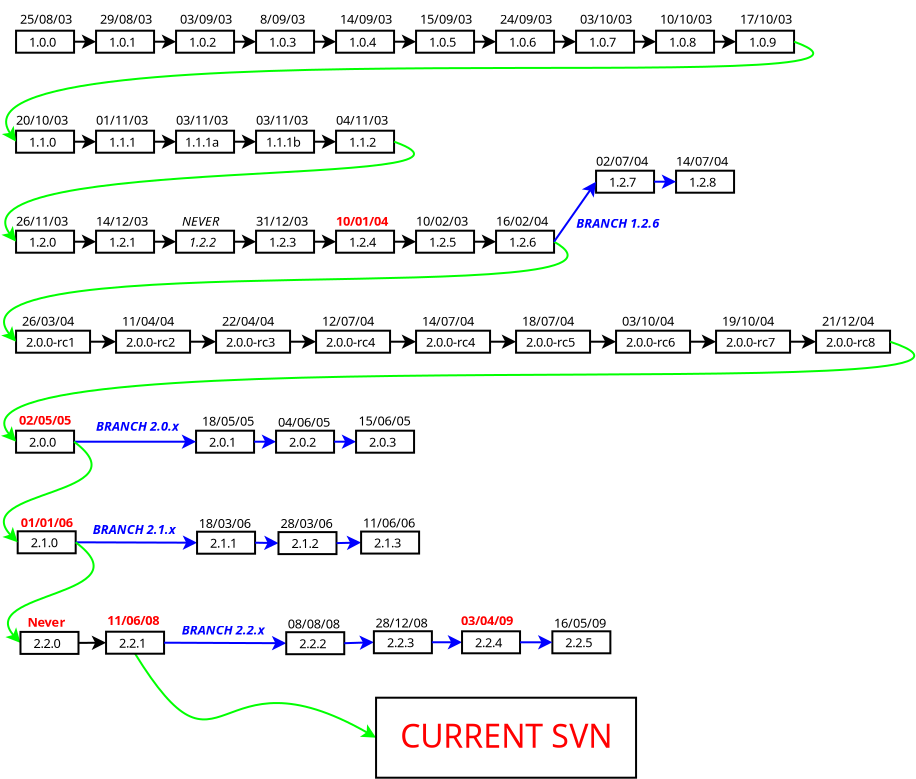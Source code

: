 <?xml version="1.0" encoding="UTF-8"?>
<dia:diagram xmlns:dia="http://www.lysator.liu.se/~alla/dia/">
  <dia:layer name="Background" visible="true">
    <dia:group>
      <dia:group>
        <dia:group>
          <dia:group>
            <dia:object type="Standard - Box" version="0" id="O0">
              <dia:attribute name="obj_pos">
                <dia:point val="11.4,-10"/>
              </dia:attribute>
              <dia:attribute name="obj_bb">
                <dia:rectangle val="11.35,-10.05;14.35,-8.85"/>
              </dia:attribute>
              <dia:attribute name="elem_corner">
                <dia:point val="11.4,-10"/>
              </dia:attribute>
              <dia:attribute name="elem_width">
                <dia:real val="2.9"/>
              </dia:attribute>
              <dia:attribute name="elem_height">
                <dia:real val="1.1"/>
              </dia:attribute>
              <dia:attribute name="show_background">
                <dia:boolean val="true"/>
              </dia:attribute>
            </dia:object>
            <dia:object type="Standard - Text" version="1" id="O1">
              <dia:attribute name="obj_pos">
                <dia:point val="12.05,-9.2"/>
              </dia:attribute>
              <dia:attribute name="obj_bb">
                <dia:rectangle val="12.05,-9.742;13.53,-8.803"/>
              </dia:attribute>
              <dia:attribute name="text">
                <dia:composite type="text">
                  <dia:attribute name="string">
                    <dia:string>#1.0.2#</dia:string>
                  </dia:attribute>
                  <dia:attribute name="font">
                    <dia:font family="sans" style="0" name="Helvetica"/>
                  </dia:attribute>
                  <dia:attribute name="height">
                    <dia:real val="0.8"/>
                  </dia:attribute>
                  <dia:attribute name="pos">
                    <dia:point val="12.05,-9.2"/>
                  </dia:attribute>
                  <dia:attribute name="color">
                    <dia:color val="#000000"/>
                  </dia:attribute>
                  <dia:attribute name="alignment">
                    <dia:enum val="0"/>
                  </dia:attribute>
                </dia:composite>
              </dia:attribute>
              <dia:attribute name="valign">
                <dia:enum val="3"/>
              </dia:attribute>
            </dia:object>
          </dia:group>
          <dia:group>
            <dia:group>
              <dia:object type="Standard - Box" version="0" id="O2">
                <dia:attribute name="obj_pos">
                  <dia:point val="15.4,-10"/>
                </dia:attribute>
                <dia:attribute name="obj_bb">
                  <dia:rectangle val="15.35,-10.05;18.35,-8.85"/>
                </dia:attribute>
                <dia:attribute name="elem_corner">
                  <dia:point val="15.4,-10"/>
                </dia:attribute>
                <dia:attribute name="elem_width">
                  <dia:real val="2.9"/>
                </dia:attribute>
                <dia:attribute name="elem_height">
                  <dia:real val="1.1"/>
                </dia:attribute>
                <dia:attribute name="show_background">
                  <dia:boolean val="true"/>
                </dia:attribute>
              </dia:object>
              <dia:object type="Standard - Text" version="1" id="O3">
                <dia:attribute name="obj_pos">
                  <dia:point val="16.05,-9.2"/>
                </dia:attribute>
                <dia:attribute name="obj_bb">
                  <dia:rectangle val="16.05,-9.742;17.53,-8.803"/>
                </dia:attribute>
                <dia:attribute name="text">
                  <dia:composite type="text">
                    <dia:attribute name="string">
                      <dia:string>#1.0.3#</dia:string>
                    </dia:attribute>
                    <dia:attribute name="font">
                      <dia:font family="sans" style="0" name="Helvetica"/>
                    </dia:attribute>
                    <dia:attribute name="height">
                      <dia:real val="0.8"/>
                    </dia:attribute>
                    <dia:attribute name="pos">
                      <dia:point val="16.05,-9.2"/>
                    </dia:attribute>
                    <dia:attribute name="color">
                      <dia:color val="#000000"/>
                    </dia:attribute>
                    <dia:attribute name="alignment">
                      <dia:enum val="0"/>
                    </dia:attribute>
                  </dia:composite>
                </dia:attribute>
                <dia:attribute name="valign">
                  <dia:enum val="3"/>
                </dia:attribute>
              </dia:object>
            </dia:group>
          </dia:group>
          <dia:group>
            <dia:object type="Standard - Box" version="0" id="O4">
              <dia:attribute name="obj_pos">
                <dia:point val="23.4,-10"/>
              </dia:attribute>
              <dia:attribute name="obj_bb">
                <dia:rectangle val="23.35,-10.05;26.35,-8.85"/>
              </dia:attribute>
              <dia:attribute name="elem_corner">
                <dia:point val="23.4,-10"/>
              </dia:attribute>
              <dia:attribute name="elem_width">
                <dia:real val="2.9"/>
              </dia:attribute>
              <dia:attribute name="elem_height">
                <dia:real val="1.1"/>
              </dia:attribute>
              <dia:attribute name="show_background">
                <dia:boolean val="true"/>
              </dia:attribute>
            </dia:object>
            <dia:object type="Standard - Text" version="1" id="O5">
              <dia:attribute name="obj_pos">
                <dia:point val="24.05,-9.2"/>
              </dia:attribute>
              <dia:attribute name="obj_bb">
                <dia:rectangle val="24.05,-9.742;25.53,-8.803"/>
              </dia:attribute>
              <dia:attribute name="text">
                <dia:composite type="text">
                  <dia:attribute name="string">
                    <dia:string>#1.0.5#</dia:string>
                  </dia:attribute>
                  <dia:attribute name="font">
                    <dia:font family="sans" style="0" name="Helvetica"/>
                  </dia:attribute>
                  <dia:attribute name="height">
                    <dia:real val="0.8"/>
                  </dia:attribute>
                  <dia:attribute name="pos">
                    <dia:point val="24.05,-9.2"/>
                  </dia:attribute>
                  <dia:attribute name="color">
                    <dia:color val="#000000"/>
                  </dia:attribute>
                  <dia:attribute name="alignment">
                    <dia:enum val="0"/>
                  </dia:attribute>
                </dia:composite>
              </dia:attribute>
              <dia:attribute name="valign">
                <dia:enum val="3"/>
              </dia:attribute>
            </dia:object>
          </dia:group>
          <dia:group>
            <dia:object type="Standard - Box" version="0" id="O6">
              <dia:attribute name="obj_pos">
                <dia:point val="19.4,-10"/>
              </dia:attribute>
              <dia:attribute name="obj_bb">
                <dia:rectangle val="19.35,-10.05;22.35,-8.85"/>
              </dia:attribute>
              <dia:attribute name="elem_corner">
                <dia:point val="19.4,-10"/>
              </dia:attribute>
              <dia:attribute name="elem_width">
                <dia:real val="2.9"/>
              </dia:attribute>
              <dia:attribute name="elem_height">
                <dia:real val="1.1"/>
              </dia:attribute>
              <dia:attribute name="show_background">
                <dia:boolean val="true"/>
              </dia:attribute>
            </dia:object>
            <dia:object type="Standard - Text" version="1" id="O7">
              <dia:attribute name="obj_pos">
                <dia:point val="20.05,-9.2"/>
              </dia:attribute>
              <dia:attribute name="obj_bb">
                <dia:rectangle val="20.05,-9.742;21.53,-8.803"/>
              </dia:attribute>
              <dia:attribute name="text">
                <dia:composite type="text">
                  <dia:attribute name="string">
                    <dia:string>#1.0.4#</dia:string>
                  </dia:attribute>
                  <dia:attribute name="font">
                    <dia:font family="sans" style="0" name="Helvetica"/>
                  </dia:attribute>
                  <dia:attribute name="height">
                    <dia:real val="0.8"/>
                  </dia:attribute>
                  <dia:attribute name="pos">
                    <dia:point val="20.05,-9.2"/>
                  </dia:attribute>
                  <dia:attribute name="color">
                    <dia:color val="#000000"/>
                  </dia:attribute>
                  <dia:attribute name="alignment">
                    <dia:enum val="0"/>
                  </dia:attribute>
                </dia:composite>
              </dia:attribute>
              <dia:attribute name="valign">
                <dia:enum val="3"/>
              </dia:attribute>
            </dia:object>
          </dia:group>
          <dia:group>
            <dia:object type="Standard - Box" version="0" id="O8">
              <dia:attribute name="obj_pos">
                <dia:point val="27.4,-10"/>
              </dia:attribute>
              <dia:attribute name="obj_bb">
                <dia:rectangle val="27.35,-10.05;30.35,-8.85"/>
              </dia:attribute>
              <dia:attribute name="elem_corner">
                <dia:point val="27.4,-10"/>
              </dia:attribute>
              <dia:attribute name="elem_width">
                <dia:real val="2.9"/>
              </dia:attribute>
              <dia:attribute name="elem_height">
                <dia:real val="1.1"/>
              </dia:attribute>
              <dia:attribute name="show_background">
                <dia:boolean val="true"/>
              </dia:attribute>
            </dia:object>
            <dia:object type="Standard - Text" version="1" id="O9">
              <dia:attribute name="obj_pos">
                <dia:point val="28.05,-9.2"/>
              </dia:attribute>
              <dia:attribute name="obj_bb">
                <dia:rectangle val="28.05,-9.742;29.53,-8.803"/>
              </dia:attribute>
              <dia:attribute name="text">
                <dia:composite type="text">
                  <dia:attribute name="string">
                    <dia:string>#1.0.6#</dia:string>
                  </dia:attribute>
                  <dia:attribute name="font">
                    <dia:font family="sans" style="0" name="Helvetica"/>
                  </dia:attribute>
                  <dia:attribute name="height">
                    <dia:real val="0.8"/>
                  </dia:attribute>
                  <dia:attribute name="pos">
                    <dia:point val="28.05,-9.2"/>
                  </dia:attribute>
                  <dia:attribute name="color">
                    <dia:color val="#000000"/>
                  </dia:attribute>
                  <dia:attribute name="alignment">
                    <dia:enum val="0"/>
                  </dia:attribute>
                </dia:composite>
              </dia:attribute>
              <dia:attribute name="valign">
                <dia:enum val="3"/>
              </dia:attribute>
            </dia:object>
          </dia:group>
          <dia:group>
            <dia:object type="Standard - Box" version="0" id="O10">
              <dia:attribute name="obj_pos">
                <dia:point val="31.4,-10"/>
              </dia:attribute>
              <dia:attribute name="obj_bb">
                <dia:rectangle val="31.35,-10.05;34.35,-8.85"/>
              </dia:attribute>
              <dia:attribute name="elem_corner">
                <dia:point val="31.4,-10"/>
              </dia:attribute>
              <dia:attribute name="elem_width">
                <dia:real val="2.9"/>
              </dia:attribute>
              <dia:attribute name="elem_height">
                <dia:real val="1.1"/>
              </dia:attribute>
              <dia:attribute name="show_background">
                <dia:boolean val="true"/>
              </dia:attribute>
            </dia:object>
            <dia:object type="Standard - Text" version="1" id="O11">
              <dia:attribute name="obj_pos">
                <dia:point val="32.05,-9.2"/>
              </dia:attribute>
              <dia:attribute name="obj_bb">
                <dia:rectangle val="32.05,-9.742;33.53,-8.803"/>
              </dia:attribute>
              <dia:attribute name="text">
                <dia:composite type="text">
                  <dia:attribute name="string">
                    <dia:string>#1.0.7#</dia:string>
                  </dia:attribute>
                  <dia:attribute name="font">
                    <dia:font family="sans" style="0" name="Helvetica"/>
                  </dia:attribute>
                  <dia:attribute name="height">
                    <dia:real val="0.8"/>
                  </dia:attribute>
                  <dia:attribute name="pos">
                    <dia:point val="32.05,-9.2"/>
                  </dia:attribute>
                  <dia:attribute name="color">
                    <dia:color val="#000000"/>
                  </dia:attribute>
                  <dia:attribute name="alignment">
                    <dia:enum val="0"/>
                  </dia:attribute>
                </dia:composite>
              </dia:attribute>
              <dia:attribute name="valign">
                <dia:enum val="3"/>
              </dia:attribute>
            </dia:object>
          </dia:group>
          <dia:group>
            <dia:object type="Standard - Box" version="0" id="O12">
              <dia:attribute name="obj_pos">
                <dia:point val="39.4,-10"/>
              </dia:attribute>
              <dia:attribute name="obj_bb">
                <dia:rectangle val="39.35,-10.05;42.35,-8.85"/>
              </dia:attribute>
              <dia:attribute name="elem_corner">
                <dia:point val="39.4,-10"/>
              </dia:attribute>
              <dia:attribute name="elem_width">
                <dia:real val="2.9"/>
              </dia:attribute>
              <dia:attribute name="elem_height">
                <dia:real val="1.1"/>
              </dia:attribute>
              <dia:attribute name="show_background">
                <dia:boolean val="true"/>
              </dia:attribute>
            </dia:object>
            <dia:object type="Standard - Text" version="1" id="O13">
              <dia:attribute name="obj_pos">
                <dia:point val="40.05,-9.2"/>
              </dia:attribute>
              <dia:attribute name="obj_bb">
                <dia:rectangle val="40.05,-9.742;41.53,-8.803"/>
              </dia:attribute>
              <dia:attribute name="text">
                <dia:composite type="text">
                  <dia:attribute name="string">
                    <dia:string>#1.0.9#</dia:string>
                  </dia:attribute>
                  <dia:attribute name="font">
                    <dia:font family="sans" style="0" name="Helvetica"/>
                  </dia:attribute>
                  <dia:attribute name="height">
                    <dia:real val="0.8"/>
                  </dia:attribute>
                  <dia:attribute name="pos">
                    <dia:point val="40.05,-9.2"/>
                  </dia:attribute>
                  <dia:attribute name="color">
                    <dia:color val="#000000"/>
                  </dia:attribute>
                  <dia:attribute name="alignment">
                    <dia:enum val="0"/>
                  </dia:attribute>
                </dia:composite>
              </dia:attribute>
              <dia:attribute name="valign">
                <dia:enum val="3"/>
              </dia:attribute>
            </dia:object>
          </dia:group>
          <dia:group>
            <dia:object type="Standard - Box" version="0" id="O14">
              <dia:attribute name="obj_pos">
                <dia:point val="35.4,-10"/>
              </dia:attribute>
              <dia:attribute name="obj_bb">
                <dia:rectangle val="35.35,-10.05;38.35,-8.85"/>
              </dia:attribute>
              <dia:attribute name="elem_corner">
                <dia:point val="35.4,-10"/>
              </dia:attribute>
              <dia:attribute name="elem_width">
                <dia:real val="2.9"/>
              </dia:attribute>
              <dia:attribute name="elem_height">
                <dia:real val="1.1"/>
              </dia:attribute>
              <dia:attribute name="show_background">
                <dia:boolean val="true"/>
              </dia:attribute>
            </dia:object>
            <dia:object type="Standard - Text" version="1" id="O15">
              <dia:attribute name="obj_pos">
                <dia:point val="36.05,-9.2"/>
              </dia:attribute>
              <dia:attribute name="obj_bb">
                <dia:rectangle val="36.05,-9.742;37.53,-8.803"/>
              </dia:attribute>
              <dia:attribute name="text">
                <dia:composite type="text">
                  <dia:attribute name="string">
                    <dia:string>#1.0.8#</dia:string>
                  </dia:attribute>
                  <dia:attribute name="font">
                    <dia:font family="sans" style="0" name="Helvetica"/>
                  </dia:attribute>
                  <dia:attribute name="height">
                    <dia:real val="0.8"/>
                  </dia:attribute>
                  <dia:attribute name="pos">
                    <dia:point val="36.05,-9.2"/>
                  </dia:attribute>
                  <dia:attribute name="color">
                    <dia:color val="#000000"/>
                  </dia:attribute>
                  <dia:attribute name="alignment">
                    <dia:enum val="0"/>
                  </dia:attribute>
                </dia:composite>
              </dia:attribute>
              <dia:attribute name="valign">
                <dia:enum val="3"/>
              </dia:attribute>
            </dia:object>
          </dia:group>
          <dia:group>
            <dia:object type="Standard - Box" version="0" id="O16">
              <dia:attribute name="obj_pos">
                <dia:point val="7.4,-10"/>
              </dia:attribute>
              <dia:attribute name="obj_bb">
                <dia:rectangle val="7.35,-10.05;10.35,-8.85"/>
              </dia:attribute>
              <dia:attribute name="elem_corner">
                <dia:point val="7.4,-10"/>
              </dia:attribute>
              <dia:attribute name="elem_width">
                <dia:real val="2.9"/>
              </dia:attribute>
              <dia:attribute name="elem_height">
                <dia:real val="1.1"/>
              </dia:attribute>
              <dia:attribute name="show_background">
                <dia:boolean val="true"/>
              </dia:attribute>
            </dia:object>
            <dia:object type="Standard - Text" version="1" id="O17">
              <dia:attribute name="obj_pos">
                <dia:point val="8.05,-9.2"/>
              </dia:attribute>
              <dia:attribute name="obj_bb">
                <dia:rectangle val="8.05,-9.742;9.53,-8.803"/>
              </dia:attribute>
              <dia:attribute name="text">
                <dia:composite type="text">
                  <dia:attribute name="string">
                    <dia:string>#1.0.1#</dia:string>
                  </dia:attribute>
                  <dia:attribute name="font">
                    <dia:font family="sans" style="0" name="Helvetica"/>
                  </dia:attribute>
                  <dia:attribute name="height">
                    <dia:real val="0.8"/>
                  </dia:attribute>
                  <dia:attribute name="pos">
                    <dia:point val="8.05,-9.2"/>
                  </dia:attribute>
                  <dia:attribute name="color">
                    <dia:color val="#000000"/>
                  </dia:attribute>
                  <dia:attribute name="alignment">
                    <dia:enum val="0"/>
                  </dia:attribute>
                </dia:composite>
              </dia:attribute>
              <dia:attribute name="valign">
                <dia:enum val="3"/>
              </dia:attribute>
            </dia:object>
          </dia:group>
          <dia:group>
            <dia:object type="Standard - Box" version="0" id="O18">
              <dia:attribute name="obj_pos">
                <dia:point val="3.4,-10"/>
              </dia:attribute>
              <dia:attribute name="obj_bb">
                <dia:rectangle val="3.35,-10.05;6.35,-8.85"/>
              </dia:attribute>
              <dia:attribute name="elem_corner">
                <dia:point val="3.4,-10"/>
              </dia:attribute>
              <dia:attribute name="elem_width">
                <dia:real val="2.9"/>
              </dia:attribute>
              <dia:attribute name="elem_height">
                <dia:real val="1.1"/>
              </dia:attribute>
              <dia:attribute name="show_background">
                <dia:boolean val="true"/>
              </dia:attribute>
            </dia:object>
            <dia:object type="Standard - Text" version="1" id="O19">
              <dia:attribute name="obj_pos">
                <dia:point val="4.05,-9.2"/>
              </dia:attribute>
              <dia:attribute name="obj_bb">
                <dia:rectangle val="4.05,-9.742;5.53,-8.803"/>
              </dia:attribute>
              <dia:attribute name="text">
                <dia:composite type="text">
                  <dia:attribute name="string">
                    <dia:string>#1.0.0#</dia:string>
                  </dia:attribute>
                  <dia:attribute name="font">
                    <dia:font family="sans" style="0" name="Helvetica"/>
                  </dia:attribute>
                  <dia:attribute name="height">
                    <dia:real val="0.8"/>
                  </dia:attribute>
                  <dia:attribute name="pos">
                    <dia:point val="4.05,-9.2"/>
                  </dia:attribute>
                  <dia:attribute name="color">
                    <dia:color val="#000000"/>
                  </dia:attribute>
                  <dia:attribute name="alignment">
                    <dia:enum val="0"/>
                  </dia:attribute>
                </dia:composite>
              </dia:attribute>
              <dia:attribute name="valign">
                <dia:enum val="3"/>
              </dia:attribute>
            </dia:object>
          </dia:group>
        </dia:group>
      </dia:group>
    </dia:group>
    <dia:group>
      <dia:group>
        <dia:object type="Standard - Box" version="0" id="O20">
          <dia:attribute name="obj_pos">
            <dia:point val="3.4,-5"/>
          </dia:attribute>
          <dia:attribute name="obj_bb">
            <dia:rectangle val="3.35,-5.05;6.35,-3.85"/>
          </dia:attribute>
          <dia:attribute name="elem_corner">
            <dia:point val="3.4,-5"/>
          </dia:attribute>
          <dia:attribute name="elem_width">
            <dia:real val="2.9"/>
          </dia:attribute>
          <dia:attribute name="elem_height">
            <dia:real val="1.1"/>
          </dia:attribute>
          <dia:attribute name="show_background">
            <dia:boolean val="true"/>
          </dia:attribute>
        </dia:object>
        <dia:object type="Standard - Text" version="1" id="O21">
          <dia:attribute name="obj_pos">
            <dia:point val="4.05,-4.2"/>
          </dia:attribute>
          <dia:attribute name="obj_bb">
            <dia:rectangle val="4.05,-4.742;5.53,-3.803"/>
          </dia:attribute>
          <dia:attribute name="text">
            <dia:composite type="text">
              <dia:attribute name="string">
                <dia:string>#1.1.0#</dia:string>
              </dia:attribute>
              <dia:attribute name="font">
                <dia:font family="sans" style="0" name="Helvetica"/>
              </dia:attribute>
              <dia:attribute name="height">
                <dia:real val="0.8"/>
              </dia:attribute>
              <dia:attribute name="pos">
                <dia:point val="4.05,-4.2"/>
              </dia:attribute>
              <dia:attribute name="color">
                <dia:color val="#000000"/>
              </dia:attribute>
              <dia:attribute name="alignment">
                <dia:enum val="0"/>
              </dia:attribute>
            </dia:composite>
          </dia:attribute>
          <dia:attribute name="valign">
            <dia:enum val="3"/>
          </dia:attribute>
        </dia:object>
      </dia:group>
      <dia:group>
        <dia:object type="Standard - Box" version="0" id="O22">
          <dia:attribute name="obj_pos">
            <dia:point val="7.4,-5"/>
          </dia:attribute>
          <dia:attribute name="obj_bb">
            <dia:rectangle val="7.35,-5.05;10.35,-3.85"/>
          </dia:attribute>
          <dia:attribute name="elem_corner">
            <dia:point val="7.4,-5"/>
          </dia:attribute>
          <dia:attribute name="elem_width">
            <dia:real val="2.9"/>
          </dia:attribute>
          <dia:attribute name="elem_height">
            <dia:real val="1.1"/>
          </dia:attribute>
          <dia:attribute name="show_background">
            <dia:boolean val="true"/>
          </dia:attribute>
        </dia:object>
        <dia:object type="Standard - Text" version="1" id="O23">
          <dia:attribute name="obj_pos">
            <dia:point val="8.05,-4.2"/>
          </dia:attribute>
          <dia:attribute name="obj_bb">
            <dia:rectangle val="8.05,-4.742;9.53,-3.803"/>
          </dia:attribute>
          <dia:attribute name="text">
            <dia:composite type="text">
              <dia:attribute name="string">
                <dia:string>#1.1.1#</dia:string>
              </dia:attribute>
              <dia:attribute name="font">
                <dia:font family="sans" style="0" name="Helvetica"/>
              </dia:attribute>
              <dia:attribute name="height">
                <dia:real val="0.8"/>
              </dia:attribute>
              <dia:attribute name="pos">
                <dia:point val="8.05,-4.2"/>
              </dia:attribute>
              <dia:attribute name="color">
                <dia:color val="#000000"/>
              </dia:attribute>
              <dia:attribute name="alignment">
                <dia:enum val="0"/>
              </dia:attribute>
            </dia:composite>
          </dia:attribute>
          <dia:attribute name="valign">
            <dia:enum val="3"/>
          </dia:attribute>
        </dia:object>
      </dia:group>
      <dia:group>
        <dia:object type="Standard - Box" version="0" id="O24">
          <dia:attribute name="obj_pos">
            <dia:point val="11.4,-5"/>
          </dia:attribute>
          <dia:attribute name="obj_bb">
            <dia:rectangle val="11.35,-5.05;14.35,-3.85"/>
          </dia:attribute>
          <dia:attribute name="elem_corner">
            <dia:point val="11.4,-5"/>
          </dia:attribute>
          <dia:attribute name="elem_width">
            <dia:real val="2.9"/>
          </dia:attribute>
          <dia:attribute name="elem_height">
            <dia:real val="1.1"/>
          </dia:attribute>
          <dia:attribute name="show_background">
            <dia:boolean val="true"/>
          </dia:attribute>
        </dia:object>
        <dia:object type="Standard - Text" version="1" id="O25">
          <dia:attribute name="obj_pos">
            <dia:point val="11.85,-4.2"/>
          </dia:attribute>
          <dia:attribute name="obj_bb">
            <dia:rectangle val="11.85,-4.742;13.688,-3.803"/>
          </dia:attribute>
          <dia:attribute name="text">
            <dia:composite type="text">
              <dia:attribute name="string">
                <dia:string>#1.1.1a#</dia:string>
              </dia:attribute>
              <dia:attribute name="font">
                <dia:font family="sans" style="0" name="Helvetica"/>
              </dia:attribute>
              <dia:attribute name="height">
                <dia:real val="0.8"/>
              </dia:attribute>
              <dia:attribute name="pos">
                <dia:point val="11.85,-4.2"/>
              </dia:attribute>
              <dia:attribute name="color">
                <dia:color val="#000000"/>
              </dia:attribute>
              <dia:attribute name="alignment">
                <dia:enum val="0"/>
              </dia:attribute>
            </dia:composite>
          </dia:attribute>
          <dia:attribute name="valign">
            <dia:enum val="3"/>
          </dia:attribute>
        </dia:object>
      </dia:group>
      <dia:group>
        <dia:object type="Standard - Box" version="0" id="O26">
          <dia:attribute name="obj_pos">
            <dia:point val="15.4,-5"/>
          </dia:attribute>
          <dia:attribute name="obj_bb">
            <dia:rectangle val="15.35,-5.05;18.35,-3.85"/>
          </dia:attribute>
          <dia:attribute name="elem_corner">
            <dia:point val="15.4,-5"/>
          </dia:attribute>
          <dia:attribute name="elem_width">
            <dia:real val="2.9"/>
          </dia:attribute>
          <dia:attribute name="elem_height">
            <dia:real val="1.1"/>
          </dia:attribute>
          <dia:attribute name="show_background">
            <dia:boolean val="true"/>
          </dia:attribute>
        </dia:object>
        <dia:object type="Standard - Text" version="1" id="O27">
          <dia:attribute name="obj_pos">
            <dia:point val="15.9,-4.2"/>
          </dia:attribute>
          <dia:attribute name="obj_bb">
            <dia:rectangle val="15.9,-4.742;17.75,-3.803"/>
          </dia:attribute>
          <dia:attribute name="text">
            <dia:composite type="text">
              <dia:attribute name="string">
                <dia:string>#1.1.1b#</dia:string>
              </dia:attribute>
              <dia:attribute name="font">
                <dia:font family="sans" style="0" name="Helvetica"/>
              </dia:attribute>
              <dia:attribute name="height">
                <dia:real val="0.8"/>
              </dia:attribute>
              <dia:attribute name="pos">
                <dia:point val="15.9,-4.2"/>
              </dia:attribute>
              <dia:attribute name="color">
                <dia:color val="#000000"/>
              </dia:attribute>
              <dia:attribute name="alignment">
                <dia:enum val="0"/>
              </dia:attribute>
            </dia:composite>
          </dia:attribute>
          <dia:attribute name="valign">
            <dia:enum val="3"/>
          </dia:attribute>
        </dia:object>
      </dia:group>
      <dia:group>
        <dia:object type="Standard - Box" version="0" id="O28">
          <dia:attribute name="obj_pos">
            <dia:point val="19.4,-5"/>
          </dia:attribute>
          <dia:attribute name="obj_bb">
            <dia:rectangle val="19.35,-5.05;22.35,-3.85"/>
          </dia:attribute>
          <dia:attribute name="elem_corner">
            <dia:point val="19.4,-5"/>
          </dia:attribute>
          <dia:attribute name="elem_width">
            <dia:real val="2.9"/>
          </dia:attribute>
          <dia:attribute name="elem_height">
            <dia:real val="1.1"/>
          </dia:attribute>
          <dia:attribute name="show_background">
            <dia:boolean val="true"/>
          </dia:attribute>
        </dia:object>
        <dia:object type="Standard - Text" version="1" id="O29">
          <dia:attribute name="obj_pos">
            <dia:point val="20.05,-4.2"/>
          </dia:attribute>
          <dia:attribute name="obj_bb">
            <dia:rectangle val="20.05,-4.742;21.53,-3.803"/>
          </dia:attribute>
          <dia:attribute name="text">
            <dia:composite type="text">
              <dia:attribute name="string">
                <dia:string>#1.1.2#</dia:string>
              </dia:attribute>
              <dia:attribute name="font">
                <dia:font family="sans" style="0" name="Helvetica"/>
              </dia:attribute>
              <dia:attribute name="height">
                <dia:real val="0.8"/>
              </dia:attribute>
              <dia:attribute name="pos">
                <dia:point val="20.05,-4.2"/>
              </dia:attribute>
              <dia:attribute name="color">
                <dia:color val="#000000"/>
              </dia:attribute>
              <dia:attribute name="alignment">
                <dia:enum val="0"/>
              </dia:attribute>
            </dia:composite>
          </dia:attribute>
          <dia:attribute name="valign">
            <dia:enum val="3"/>
          </dia:attribute>
        </dia:object>
      </dia:group>
    </dia:group>
    <dia:group>
      <dia:object type="Standard - Box" version="0" id="O30">
        <dia:attribute name="obj_pos">
          <dia:point val="3.4,0"/>
        </dia:attribute>
        <dia:attribute name="obj_bb">
          <dia:rectangle val="3.35,-0.05;6.35,1.15"/>
        </dia:attribute>
        <dia:attribute name="elem_corner">
          <dia:point val="3.4,0"/>
        </dia:attribute>
        <dia:attribute name="elem_width">
          <dia:real val="2.9"/>
        </dia:attribute>
        <dia:attribute name="elem_height">
          <dia:real val="1.1"/>
        </dia:attribute>
        <dia:attribute name="show_background">
          <dia:boolean val="true"/>
        </dia:attribute>
      </dia:object>
      <dia:object type="Standard - Text" version="1" id="O31">
        <dia:attribute name="obj_pos">
          <dia:point val="4.05,0.8"/>
        </dia:attribute>
        <dia:attribute name="obj_bb">
          <dia:rectangle val="4.05,0.258;5.53,1.198"/>
        </dia:attribute>
        <dia:attribute name="text">
          <dia:composite type="text">
            <dia:attribute name="string">
              <dia:string>#1.2.0#</dia:string>
            </dia:attribute>
            <dia:attribute name="font">
              <dia:font family="sans" style="0" name="Helvetica"/>
            </dia:attribute>
            <dia:attribute name="height">
              <dia:real val="0.8"/>
            </dia:attribute>
            <dia:attribute name="pos">
              <dia:point val="4.05,0.8"/>
            </dia:attribute>
            <dia:attribute name="color">
              <dia:color val="#000000"/>
            </dia:attribute>
            <dia:attribute name="alignment">
              <dia:enum val="0"/>
            </dia:attribute>
          </dia:composite>
        </dia:attribute>
        <dia:attribute name="valign">
          <dia:enum val="3"/>
        </dia:attribute>
      </dia:object>
    </dia:group>
    <dia:group>
      <dia:object type="Standard - Box" version="0" id="O32">
        <dia:attribute name="obj_pos">
          <dia:point val="7.4,0"/>
        </dia:attribute>
        <dia:attribute name="obj_bb">
          <dia:rectangle val="7.35,-0.05;10.35,1.15"/>
        </dia:attribute>
        <dia:attribute name="elem_corner">
          <dia:point val="7.4,0"/>
        </dia:attribute>
        <dia:attribute name="elem_width">
          <dia:real val="2.9"/>
        </dia:attribute>
        <dia:attribute name="elem_height">
          <dia:real val="1.1"/>
        </dia:attribute>
        <dia:attribute name="show_background">
          <dia:boolean val="true"/>
        </dia:attribute>
      </dia:object>
      <dia:object type="Standard - Text" version="1" id="O33">
        <dia:attribute name="obj_pos">
          <dia:point val="8.05,0.8"/>
        </dia:attribute>
        <dia:attribute name="obj_bb">
          <dia:rectangle val="8.05,0.258;9.53,1.198"/>
        </dia:attribute>
        <dia:attribute name="text">
          <dia:composite type="text">
            <dia:attribute name="string">
              <dia:string>#1.2.1#</dia:string>
            </dia:attribute>
            <dia:attribute name="font">
              <dia:font family="sans" style="0" name="Helvetica"/>
            </dia:attribute>
            <dia:attribute name="height">
              <dia:real val="0.8"/>
            </dia:attribute>
            <dia:attribute name="pos">
              <dia:point val="8.05,0.8"/>
            </dia:attribute>
            <dia:attribute name="color">
              <dia:color val="#000000"/>
            </dia:attribute>
            <dia:attribute name="alignment">
              <dia:enum val="0"/>
            </dia:attribute>
          </dia:composite>
        </dia:attribute>
        <dia:attribute name="valign">
          <dia:enum val="3"/>
        </dia:attribute>
      </dia:object>
    </dia:group>
    <dia:group>
      <dia:object type="Standard - Box" version="0" id="O34">
        <dia:attribute name="obj_pos">
          <dia:point val="15.4,0"/>
        </dia:attribute>
        <dia:attribute name="obj_bb">
          <dia:rectangle val="15.35,-0.05;18.35,1.15"/>
        </dia:attribute>
        <dia:attribute name="elem_corner">
          <dia:point val="15.4,0"/>
        </dia:attribute>
        <dia:attribute name="elem_width">
          <dia:real val="2.9"/>
        </dia:attribute>
        <dia:attribute name="elem_height">
          <dia:real val="1.1"/>
        </dia:attribute>
        <dia:attribute name="show_background">
          <dia:boolean val="true"/>
        </dia:attribute>
      </dia:object>
      <dia:object type="Standard - Text" version="1" id="O35">
        <dia:attribute name="obj_pos">
          <dia:point val="16.05,0.8"/>
        </dia:attribute>
        <dia:attribute name="obj_bb">
          <dia:rectangle val="16.05,0.258;17.53,1.198"/>
        </dia:attribute>
        <dia:attribute name="text">
          <dia:composite type="text">
            <dia:attribute name="string">
              <dia:string>#1.2.3#</dia:string>
            </dia:attribute>
            <dia:attribute name="font">
              <dia:font family="sans" style="0" name="Helvetica"/>
            </dia:attribute>
            <dia:attribute name="height">
              <dia:real val="0.8"/>
            </dia:attribute>
            <dia:attribute name="pos">
              <dia:point val="16.05,0.8"/>
            </dia:attribute>
            <dia:attribute name="color">
              <dia:color val="#000000"/>
            </dia:attribute>
            <dia:attribute name="alignment">
              <dia:enum val="0"/>
            </dia:attribute>
          </dia:composite>
        </dia:attribute>
        <dia:attribute name="valign">
          <dia:enum val="3"/>
        </dia:attribute>
      </dia:object>
    </dia:group>
    <dia:group>
      <dia:object type="Standard - Box" version="0" id="O36">
        <dia:attribute name="obj_pos">
          <dia:point val="19.4,0"/>
        </dia:attribute>
        <dia:attribute name="obj_bb">
          <dia:rectangle val="19.35,-0.05;22.35,1.15"/>
        </dia:attribute>
        <dia:attribute name="elem_corner">
          <dia:point val="19.4,0"/>
        </dia:attribute>
        <dia:attribute name="elem_width">
          <dia:real val="2.9"/>
        </dia:attribute>
        <dia:attribute name="elem_height">
          <dia:real val="1.1"/>
        </dia:attribute>
        <dia:attribute name="show_background">
          <dia:boolean val="true"/>
        </dia:attribute>
      </dia:object>
      <dia:object type="Standard - Text" version="1" id="O37">
        <dia:attribute name="obj_pos">
          <dia:point val="20.05,0.8"/>
        </dia:attribute>
        <dia:attribute name="obj_bb">
          <dia:rectangle val="20.05,0.258;21.53,1.198"/>
        </dia:attribute>
        <dia:attribute name="text">
          <dia:composite type="text">
            <dia:attribute name="string">
              <dia:string>#1.2.4#</dia:string>
            </dia:attribute>
            <dia:attribute name="font">
              <dia:font family="sans" style="0" name="Helvetica"/>
            </dia:attribute>
            <dia:attribute name="height">
              <dia:real val="0.8"/>
            </dia:attribute>
            <dia:attribute name="pos">
              <dia:point val="20.05,0.8"/>
            </dia:attribute>
            <dia:attribute name="color">
              <dia:color val="#000000"/>
            </dia:attribute>
            <dia:attribute name="alignment">
              <dia:enum val="0"/>
            </dia:attribute>
          </dia:composite>
        </dia:attribute>
        <dia:attribute name="valign">
          <dia:enum val="3"/>
        </dia:attribute>
      </dia:object>
    </dia:group>
    <dia:group>
      <dia:object type="Standard - Box" version="0" id="O38">
        <dia:attribute name="obj_pos">
          <dia:point val="23.4,0"/>
        </dia:attribute>
        <dia:attribute name="obj_bb">
          <dia:rectangle val="23.35,-0.05;26.35,1.15"/>
        </dia:attribute>
        <dia:attribute name="elem_corner">
          <dia:point val="23.4,0"/>
        </dia:attribute>
        <dia:attribute name="elem_width">
          <dia:real val="2.9"/>
        </dia:attribute>
        <dia:attribute name="elem_height">
          <dia:real val="1.1"/>
        </dia:attribute>
        <dia:attribute name="show_background">
          <dia:boolean val="true"/>
        </dia:attribute>
      </dia:object>
      <dia:object type="Standard - Text" version="1" id="O39">
        <dia:attribute name="obj_pos">
          <dia:point val="24.05,0.8"/>
        </dia:attribute>
        <dia:attribute name="obj_bb">
          <dia:rectangle val="24.05,0.258;25.53,1.198"/>
        </dia:attribute>
        <dia:attribute name="text">
          <dia:composite type="text">
            <dia:attribute name="string">
              <dia:string>#1.2.5#</dia:string>
            </dia:attribute>
            <dia:attribute name="font">
              <dia:font family="sans" style="0" name="Helvetica"/>
            </dia:attribute>
            <dia:attribute name="height">
              <dia:real val="0.8"/>
            </dia:attribute>
            <dia:attribute name="pos">
              <dia:point val="24.05,0.8"/>
            </dia:attribute>
            <dia:attribute name="color">
              <dia:color val="#000000"/>
            </dia:attribute>
            <dia:attribute name="alignment">
              <dia:enum val="0"/>
            </dia:attribute>
          </dia:composite>
        </dia:attribute>
        <dia:attribute name="valign">
          <dia:enum val="3"/>
        </dia:attribute>
      </dia:object>
    </dia:group>
    <dia:group>
      <dia:object type="Standard - Box" version="0" id="O40">
        <dia:attribute name="obj_pos">
          <dia:point val="27.4,0"/>
        </dia:attribute>
        <dia:attribute name="obj_bb">
          <dia:rectangle val="27.35,-0.05;30.35,1.15"/>
        </dia:attribute>
        <dia:attribute name="elem_corner">
          <dia:point val="27.4,0"/>
        </dia:attribute>
        <dia:attribute name="elem_width">
          <dia:real val="2.9"/>
        </dia:attribute>
        <dia:attribute name="elem_height">
          <dia:real val="1.1"/>
        </dia:attribute>
        <dia:attribute name="show_background">
          <dia:boolean val="true"/>
        </dia:attribute>
      </dia:object>
      <dia:object type="Standard - Text" version="1" id="O41">
        <dia:attribute name="obj_pos">
          <dia:point val="28.05,0.8"/>
        </dia:attribute>
        <dia:attribute name="obj_bb">
          <dia:rectangle val="28.05,0.258;29.53,1.198"/>
        </dia:attribute>
        <dia:attribute name="text">
          <dia:composite type="text">
            <dia:attribute name="string">
              <dia:string>#1.2.6#</dia:string>
            </dia:attribute>
            <dia:attribute name="font">
              <dia:font family="sans" style="0" name="Helvetica"/>
            </dia:attribute>
            <dia:attribute name="height">
              <dia:real val="0.8"/>
            </dia:attribute>
            <dia:attribute name="pos">
              <dia:point val="28.05,0.8"/>
            </dia:attribute>
            <dia:attribute name="color">
              <dia:color val="#000000"/>
            </dia:attribute>
            <dia:attribute name="alignment">
              <dia:enum val="0"/>
            </dia:attribute>
          </dia:composite>
        </dia:attribute>
        <dia:attribute name="valign">
          <dia:enum val="3"/>
        </dia:attribute>
      </dia:object>
    </dia:group>
    <dia:group>
      <dia:object type="Standard - Box" version="0" id="O42">
        <dia:attribute name="obj_pos">
          <dia:point val="3.4,5"/>
        </dia:attribute>
        <dia:attribute name="obj_bb">
          <dia:rectangle val="3.35,4.95;7.15,6.15"/>
        </dia:attribute>
        <dia:attribute name="elem_corner">
          <dia:point val="3.4,5"/>
        </dia:attribute>
        <dia:attribute name="elem_width">
          <dia:real val="3.7"/>
        </dia:attribute>
        <dia:attribute name="elem_height">
          <dia:real val="1.1"/>
        </dia:attribute>
        <dia:attribute name="show_background">
          <dia:boolean val="true"/>
        </dia:attribute>
      </dia:object>
      <dia:object type="Standard - Text" version="1" id="O43">
        <dia:attribute name="obj_pos">
          <dia:point val="3.9,5.8"/>
        </dia:attribute>
        <dia:attribute name="obj_bb">
          <dia:rectangle val="3.9,5.258;6.52,6.197"/>
        </dia:attribute>
        <dia:attribute name="text">
          <dia:composite type="text">
            <dia:attribute name="string">
              <dia:string>#2.0.0-rc1#</dia:string>
            </dia:attribute>
            <dia:attribute name="font">
              <dia:font family="sans" style="0" name="Helvetica"/>
            </dia:attribute>
            <dia:attribute name="height">
              <dia:real val="0.8"/>
            </dia:attribute>
            <dia:attribute name="pos">
              <dia:point val="3.9,5.8"/>
            </dia:attribute>
            <dia:attribute name="color">
              <dia:color val="#000000"/>
            </dia:attribute>
            <dia:attribute name="alignment">
              <dia:enum val="0"/>
            </dia:attribute>
          </dia:composite>
        </dia:attribute>
        <dia:attribute name="valign">
          <dia:enum val="3"/>
        </dia:attribute>
      </dia:object>
    </dia:group>
    <dia:group>
      <dia:object type="Standard - Box" version="0" id="O44">
        <dia:attribute name="obj_pos">
          <dia:point val="13.4,5"/>
        </dia:attribute>
        <dia:attribute name="obj_bb">
          <dia:rectangle val="13.35,4.95;17.15,6.15"/>
        </dia:attribute>
        <dia:attribute name="elem_corner">
          <dia:point val="13.4,5"/>
        </dia:attribute>
        <dia:attribute name="elem_width">
          <dia:real val="3.7"/>
        </dia:attribute>
        <dia:attribute name="elem_height">
          <dia:real val="1.1"/>
        </dia:attribute>
        <dia:attribute name="show_background">
          <dia:boolean val="true"/>
        </dia:attribute>
      </dia:object>
      <dia:object type="Standard - Text" version="1" id="O45">
        <dia:attribute name="obj_pos">
          <dia:point val="13.9,5.8"/>
        </dia:attribute>
        <dia:attribute name="obj_bb">
          <dia:rectangle val="13.9,5.258;16.52,6.197"/>
        </dia:attribute>
        <dia:attribute name="text">
          <dia:composite type="text">
            <dia:attribute name="string">
              <dia:string>#2.0.0-rc3#</dia:string>
            </dia:attribute>
            <dia:attribute name="font">
              <dia:font family="sans" style="0" name="Helvetica"/>
            </dia:attribute>
            <dia:attribute name="height">
              <dia:real val="0.8"/>
            </dia:attribute>
            <dia:attribute name="pos">
              <dia:point val="13.9,5.8"/>
            </dia:attribute>
            <dia:attribute name="color">
              <dia:color val="#000000"/>
            </dia:attribute>
            <dia:attribute name="alignment">
              <dia:enum val="0"/>
            </dia:attribute>
          </dia:composite>
        </dia:attribute>
        <dia:attribute name="valign">
          <dia:enum val="3"/>
        </dia:attribute>
      </dia:object>
    </dia:group>
    <dia:group>
      <dia:object type="Standard - Box" version="0" id="O46">
        <dia:attribute name="obj_pos">
          <dia:point val="18.4,5"/>
        </dia:attribute>
        <dia:attribute name="obj_bb">
          <dia:rectangle val="18.35,4.95;22.15,6.15"/>
        </dia:attribute>
        <dia:attribute name="elem_corner">
          <dia:point val="18.4,5"/>
        </dia:attribute>
        <dia:attribute name="elem_width">
          <dia:real val="3.7"/>
        </dia:attribute>
        <dia:attribute name="elem_height">
          <dia:real val="1.1"/>
        </dia:attribute>
        <dia:attribute name="show_background">
          <dia:boolean val="true"/>
        </dia:attribute>
      </dia:object>
      <dia:object type="Standard - Text" version="1" id="O47">
        <dia:attribute name="obj_pos">
          <dia:point val="18.9,5.8"/>
        </dia:attribute>
        <dia:attribute name="obj_bb">
          <dia:rectangle val="18.9,5.258;21.52,6.197"/>
        </dia:attribute>
        <dia:attribute name="text">
          <dia:composite type="text">
            <dia:attribute name="string">
              <dia:string>#2.0.0-rc4#</dia:string>
            </dia:attribute>
            <dia:attribute name="font">
              <dia:font family="sans" style="0" name="Helvetica"/>
            </dia:attribute>
            <dia:attribute name="height">
              <dia:real val="0.8"/>
            </dia:attribute>
            <dia:attribute name="pos">
              <dia:point val="18.9,5.8"/>
            </dia:attribute>
            <dia:attribute name="color">
              <dia:color val="#000000"/>
            </dia:attribute>
            <dia:attribute name="alignment">
              <dia:enum val="0"/>
            </dia:attribute>
          </dia:composite>
        </dia:attribute>
        <dia:attribute name="valign">
          <dia:enum val="3"/>
        </dia:attribute>
      </dia:object>
    </dia:group>
    <dia:group>
      <dia:object type="Standard - Box" version="0" id="O48">
        <dia:attribute name="obj_pos">
          <dia:point val="28.4,5"/>
        </dia:attribute>
        <dia:attribute name="obj_bb">
          <dia:rectangle val="28.35,4.95;32.15,6.15"/>
        </dia:attribute>
        <dia:attribute name="elem_corner">
          <dia:point val="28.4,5"/>
        </dia:attribute>
        <dia:attribute name="elem_width">
          <dia:real val="3.7"/>
        </dia:attribute>
        <dia:attribute name="elem_height">
          <dia:real val="1.1"/>
        </dia:attribute>
        <dia:attribute name="show_background">
          <dia:boolean val="true"/>
        </dia:attribute>
      </dia:object>
      <dia:object type="Standard - Text" version="1" id="O49">
        <dia:attribute name="obj_pos">
          <dia:point val="28.9,5.8"/>
        </dia:attribute>
        <dia:attribute name="obj_bb">
          <dia:rectangle val="28.9,5.258;31.52,6.197"/>
        </dia:attribute>
        <dia:attribute name="text">
          <dia:composite type="text">
            <dia:attribute name="string">
              <dia:string>#2.0.0-rc5#</dia:string>
            </dia:attribute>
            <dia:attribute name="font">
              <dia:font family="sans" style="0" name="Helvetica"/>
            </dia:attribute>
            <dia:attribute name="height">
              <dia:real val="0.8"/>
            </dia:attribute>
            <dia:attribute name="pos">
              <dia:point val="28.9,5.8"/>
            </dia:attribute>
            <dia:attribute name="color">
              <dia:color val="#000000"/>
            </dia:attribute>
            <dia:attribute name="alignment">
              <dia:enum val="0"/>
            </dia:attribute>
          </dia:composite>
        </dia:attribute>
        <dia:attribute name="valign">
          <dia:enum val="3"/>
        </dia:attribute>
      </dia:object>
    </dia:group>
    <dia:group>
      <dia:object type="Standard - Box" version="0" id="O50">
        <dia:attribute name="obj_pos">
          <dia:point val="33.4,5"/>
        </dia:attribute>
        <dia:attribute name="obj_bb">
          <dia:rectangle val="33.35,4.95;37.15,6.15"/>
        </dia:attribute>
        <dia:attribute name="elem_corner">
          <dia:point val="33.4,5"/>
        </dia:attribute>
        <dia:attribute name="elem_width">
          <dia:real val="3.7"/>
        </dia:attribute>
        <dia:attribute name="elem_height">
          <dia:real val="1.1"/>
        </dia:attribute>
        <dia:attribute name="show_background">
          <dia:boolean val="true"/>
        </dia:attribute>
      </dia:object>
      <dia:object type="Standard - Text" version="1" id="O51">
        <dia:attribute name="obj_pos">
          <dia:point val="33.9,5.8"/>
        </dia:attribute>
        <dia:attribute name="obj_bb">
          <dia:rectangle val="33.9,5.258;36.52,6.197"/>
        </dia:attribute>
        <dia:attribute name="text">
          <dia:composite type="text">
            <dia:attribute name="string">
              <dia:string>#2.0.0-rc6#</dia:string>
            </dia:attribute>
            <dia:attribute name="font">
              <dia:font family="sans" style="0" name="Helvetica"/>
            </dia:attribute>
            <dia:attribute name="height">
              <dia:real val="0.8"/>
            </dia:attribute>
            <dia:attribute name="pos">
              <dia:point val="33.9,5.8"/>
            </dia:attribute>
            <dia:attribute name="color">
              <dia:color val="#000000"/>
            </dia:attribute>
            <dia:attribute name="alignment">
              <dia:enum val="0"/>
            </dia:attribute>
          </dia:composite>
        </dia:attribute>
        <dia:attribute name="valign">
          <dia:enum val="3"/>
        </dia:attribute>
      </dia:object>
    </dia:group>
    <dia:group>
      <dia:object type="Standard - Box" version="0" id="O52">
        <dia:attribute name="obj_pos">
          <dia:point val="38.4,5"/>
        </dia:attribute>
        <dia:attribute name="obj_bb">
          <dia:rectangle val="38.35,4.95;42.15,6.15"/>
        </dia:attribute>
        <dia:attribute name="elem_corner">
          <dia:point val="38.4,5"/>
        </dia:attribute>
        <dia:attribute name="elem_width">
          <dia:real val="3.7"/>
        </dia:attribute>
        <dia:attribute name="elem_height">
          <dia:real val="1.1"/>
        </dia:attribute>
        <dia:attribute name="show_background">
          <dia:boolean val="true"/>
        </dia:attribute>
      </dia:object>
      <dia:object type="Standard - Text" version="1" id="O53">
        <dia:attribute name="obj_pos">
          <dia:point val="38.9,5.8"/>
        </dia:attribute>
        <dia:attribute name="obj_bb">
          <dia:rectangle val="38.9,5.258;41.52,6.197"/>
        </dia:attribute>
        <dia:attribute name="text">
          <dia:composite type="text">
            <dia:attribute name="string">
              <dia:string>#2.0.0-rc7#</dia:string>
            </dia:attribute>
            <dia:attribute name="font">
              <dia:font family="sans" style="0" name="Helvetica"/>
            </dia:attribute>
            <dia:attribute name="height">
              <dia:real val="0.8"/>
            </dia:attribute>
            <dia:attribute name="pos">
              <dia:point val="38.9,5.8"/>
            </dia:attribute>
            <dia:attribute name="color">
              <dia:color val="#000000"/>
            </dia:attribute>
            <dia:attribute name="alignment">
              <dia:enum val="0"/>
            </dia:attribute>
          </dia:composite>
        </dia:attribute>
        <dia:attribute name="valign">
          <dia:enum val="3"/>
        </dia:attribute>
      </dia:object>
    </dia:group>
    <dia:group>
      <dia:object type="Standard - Box" version="0" id="O54">
        <dia:attribute name="obj_pos">
          <dia:point val="43.4,5"/>
        </dia:attribute>
        <dia:attribute name="obj_bb">
          <dia:rectangle val="43.35,4.95;47.15,6.15"/>
        </dia:attribute>
        <dia:attribute name="elem_corner">
          <dia:point val="43.4,5"/>
        </dia:attribute>
        <dia:attribute name="elem_width">
          <dia:real val="3.7"/>
        </dia:attribute>
        <dia:attribute name="elem_height">
          <dia:real val="1.1"/>
        </dia:attribute>
        <dia:attribute name="show_background">
          <dia:boolean val="true"/>
        </dia:attribute>
      </dia:object>
      <dia:object type="Standard - Text" version="1" id="O55">
        <dia:attribute name="obj_pos">
          <dia:point val="43.9,5.8"/>
        </dia:attribute>
        <dia:attribute name="obj_bb">
          <dia:rectangle val="43.9,5.258;46.52,6.197"/>
        </dia:attribute>
        <dia:attribute name="text">
          <dia:composite type="text">
            <dia:attribute name="string">
              <dia:string>#2.0.0-rc8#</dia:string>
            </dia:attribute>
            <dia:attribute name="font">
              <dia:font family="sans" style="0" name="Helvetica"/>
            </dia:attribute>
            <dia:attribute name="height">
              <dia:real val="0.8"/>
            </dia:attribute>
            <dia:attribute name="pos">
              <dia:point val="43.9,5.8"/>
            </dia:attribute>
            <dia:attribute name="color">
              <dia:color val="#000000"/>
            </dia:attribute>
            <dia:attribute name="alignment">
              <dia:enum val="0"/>
            </dia:attribute>
          </dia:composite>
        </dia:attribute>
        <dia:attribute name="valign">
          <dia:enum val="3"/>
        </dia:attribute>
      </dia:object>
    </dia:group>
    <dia:group>
      <dia:object type="Standard - Box" version="0" id="O56">
        <dia:attribute name="obj_pos">
          <dia:point val="8.4,5"/>
        </dia:attribute>
        <dia:attribute name="obj_bb">
          <dia:rectangle val="8.35,4.95;12.15,6.15"/>
        </dia:attribute>
        <dia:attribute name="elem_corner">
          <dia:point val="8.4,5"/>
        </dia:attribute>
        <dia:attribute name="elem_width">
          <dia:real val="3.7"/>
        </dia:attribute>
        <dia:attribute name="elem_height">
          <dia:real val="1.1"/>
        </dia:attribute>
        <dia:attribute name="show_background">
          <dia:boolean val="true"/>
        </dia:attribute>
      </dia:object>
      <dia:object type="Standard - Text" version="1" id="O57">
        <dia:attribute name="obj_pos">
          <dia:point val="8.9,5.8"/>
        </dia:attribute>
        <dia:attribute name="obj_bb">
          <dia:rectangle val="8.9,5.258;11.52,6.197"/>
        </dia:attribute>
        <dia:attribute name="text">
          <dia:composite type="text">
            <dia:attribute name="string">
              <dia:string>#2.0.0-rc2#</dia:string>
            </dia:attribute>
            <dia:attribute name="font">
              <dia:font family="sans" style="0" name="Helvetica"/>
            </dia:attribute>
            <dia:attribute name="height">
              <dia:real val="0.8"/>
            </dia:attribute>
            <dia:attribute name="pos">
              <dia:point val="8.9,5.8"/>
            </dia:attribute>
            <dia:attribute name="color">
              <dia:color val="#000000"/>
            </dia:attribute>
            <dia:attribute name="alignment">
              <dia:enum val="0"/>
            </dia:attribute>
          </dia:composite>
        </dia:attribute>
        <dia:attribute name="valign">
          <dia:enum val="3"/>
        </dia:attribute>
      </dia:object>
    </dia:group>
    <dia:group>
      <dia:object type="Standard - Box" version="0" id="O58">
        <dia:attribute name="obj_pos">
          <dia:point val="12.4,10"/>
        </dia:attribute>
        <dia:attribute name="obj_bb">
          <dia:rectangle val="12.35,9.95;15.35,11.15"/>
        </dia:attribute>
        <dia:attribute name="elem_corner">
          <dia:point val="12.4,10"/>
        </dia:attribute>
        <dia:attribute name="elem_width">
          <dia:real val="2.9"/>
        </dia:attribute>
        <dia:attribute name="elem_height">
          <dia:real val="1.1"/>
        </dia:attribute>
        <dia:attribute name="show_background">
          <dia:boolean val="true"/>
        </dia:attribute>
      </dia:object>
      <dia:object type="Standard - Text" version="1" id="O59">
        <dia:attribute name="obj_pos">
          <dia:point val="13.05,10.8"/>
        </dia:attribute>
        <dia:attribute name="obj_bb">
          <dia:rectangle val="13.05,10.258;14.53,11.197"/>
        </dia:attribute>
        <dia:attribute name="text">
          <dia:composite type="text">
            <dia:attribute name="string">
              <dia:string>#2.0.1#</dia:string>
            </dia:attribute>
            <dia:attribute name="font">
              <dia:font family="sans" style="0" name="Helvetica"/>
            </dia:attribute>
            <dia:attribute name="height">
              <dia:real val="0.8"/>
            </dia:attribute>
            <dia:attribute name="pos">
              <dia:point val="13.05,10.8"/>
            </dia:attribute>
            <dia:attribute name="color">
              <dia:color val="#000000"/>
            </dia:attribute>
            <dia:attribute name="alignment">
              <dia:enum val="0"/>
            </dia:attribute>
          </dia:composite>
        </dia:attribute>
        <dia:attribute name="valign">
          <dia:enum val="3"/>
        </dia:attribute>
      </dia:object>
    </dia:group>
    <dia:group>
      <dia:object type="Standard - Box" version="0" id="O60">
        <dia:attribute name="obj_pos">
          <dia:point val="3.4,10"/>
        </dia:attribute>
        <dia:attribute name="obj_bb">
          <dia:rectangle val="3.35,9.95;6.35,11.15"/>
        </dia:attribute>
        <dia:attribute name="elem_corner">
          <dia:point val="3.4,10"/>
        </dia:attribute>
        <dia:attribute name="elem_width">
          <dia:real val="2.9"/>
        </dia:attribute>
        <dia:attribute name="elem_height">
          <dia:real val="1.1"/>
        </dia:attribute>
        <dia:attribute name="show_background">
          <dia:boolean val="true"/>
        </dia:attribute>
      </dia:object>
      <dia:object type="Standard - Text" version="1" id="O61">
        <dia:attribute name="obj_pos">
          <dia:point val="4.05,10.8"/>
        </dia:attribute>
        <dia:attribute name="obj_bb">
          <dia:rectangle val="4.05,10.258;5.53,11.197"/>
        </dia:attribute>
        <dia:attribute name="text">
          <dia:composite type="text">
            <dia:attribute name="string">
              <dia:string>#2.0.0#</dia:string>
            </dia:attribute>
            <dia:attribute name="font">
              <dia:font family="sans" style="0" name="Helvetica"/>
            </dia:attribute>
            <dia:attribute name="height">
              <dia:real val="0.8"/>
            </dia:attribute>
            <dia:attribute name="pos">
              <dia:point val="4.05,10.8"/>
            </dia:attribute>
            <dia:attribute name="color">
              <dia:color val="#000000"/>
            </dia:attribute>
            <dia:attribute name="alignment">
              <dia:enum val="0"/>
            </dia:attribute>
          </dia:composite>
        </dia:attribute>
        <dia:attribute name="valign">
          <dia:enum val="3"/>
        </dia:attribute>
      </dia:object>
    </dia:group>
    <dia:object type="Standard - Line" version="0" id="O62">
      <dia:attribute name="obj_pos">
        <dia:point val="6.3,-9.45"/>
      </dia:attribute>
      <dia:attribute name="obj_bb">
        <dia:rectangle val="6.25,-9.95;7.45,-8.95"/>
      </dia:attribute>
      <dia:attribute name="conn_endpoints">
        <dia:point val="6.3,-9.45"/>
        <dia:point val="7.4,-9.45"/>
      </dia:attribute>
      <dia:attribute name="numcp">
        <dia:int val="1"/>
      </dia:attribute>
      <dia:attribute name="end_arrow">
        <dia:enum val="22"/>
      </dia:attribute>
      <dia:attribute name="end_arrow_length">
        <dia:real val="0.5"/>
      </dia:attribute>
      <dia:attribute name="end_arrow_width">
        <dia:real val="0.5"/>
      </dia:attribute>
      <dia:connections>
        <dia:connection handle="0" to="O18" connection="4"/>
        <dia:connection handle="1" to="O16" connection="3"/>
      </dia:connections>
    </dia:object>
    <dia:object type="Standard - Line" version="0" id="O63">
      <dia:attribute name="obj_pos">
        <dia:point val="10.3,-9.45"/>
      </dia:attribute>
      <dia:attribute name="obj_bb">
        <dia:rectangle val="10.25,-9.95;11.45,-8.95"/>
      </dia:attribute>
      <dia:attribute name="conn_endpoints">
        <dia:point val="10.3,-9.45"/>
        <dia:point val="11.4,-9.45"/>
      </dia:attribute>
      <dia:attribute name="numcp">
        <dia:int val="1"/>
      </dia:attribute>
      <dia:attribute name="end_arrow">
        <dia:enum val="22"/>
      </dia:attribute>
      <dia:attribute name="end_arrow_length">
        <dia:real val="0.5"/>
      </dia:attribute>
      <dia:attribute name="end_arrow_width">
        <dia:real val="0.5"/>
      </dia:attribute>
      <dia:connections>
        <dia:connection handle="0" to="O16" connection="4"/>
        <dia:connection handle="1" to="O0" connection="3"/>
      </dia:connections>
    </dia:object>
    <dia:object type="Standard - Line" version="0" id="O64">
      <dia:attribute name="obj_pos">
        <dia:point val="14.3,-9.45"/>
      </dia:attribute>
      <dia:attribute name="obj_bb">
        <dia:rectangle val="14.25,-9.95;15.45,-8.95"/>
      </dia:attribute>
      <dia:attribute name="conn_endpoints">
        <dia:point val="14.3,-9.45"/>
        <dia:point val="15.4,-9.45"/>
      </dia:attribute>
      <dia:attribute name="numcp">
        <dia:int val="1"/>
      </dia:attribute>
      <dia:attribute name="end_arrow">
        <dia:enum val="22"/>
      </dia:attribute>
      <dia:attribute name="end_arrow_length">
        <dia:real val="0.5"/>
      </dia:attribute>
      <dia:attribute name="end_arrow_width">
        <dia:real val="0.5"/>
      </dia:attribute>
      <dia:connections>
        <dia:connection handle="0" to="O0" connection="4"/>
        <dia:connection handle="1" to="O2" connection="3"/>
      </dia:connections>
    </dia:object>
    <dia:object type="Standard - Line" version="0" id="O65">
      <dia:attribute name="obj_pos">
        <dia:point val="18.3,-9.45"/>
      </dia:attribute>
      <dia:attribute name="obj_bb">
        <dia:rectangle val="18.25,-9.95;19.45,-8.95"/>
      </dia:attribute>
      <dia:attribute name="conn_endpoints">
        <dia:point val="18.3,-9.45"/>
        <dia:point val="19.4,-9.45"/>
      </dia:attribute>
      <dia:attribute name="numcp">
        <dia:int val="1"/>
      </dia:attribute>
      <dia:attribute name="end_arrow">
        <dia:enum val="22"/>
      </dia:attribute>
      <dia:attribute name="end_arrow_length">
        <dia:real val="0.5"/>
      </dia:attribute>
      <dia:attribute name="end_arrow_width">
        <dia:real val="0.5"/>
      </dia:attribute>
      <dia:connections>
        <dia:connection handle="0" to="O2" connection="4"/>
        <dia:connection handle="1" to="O6" connection="3"/>
      </dia:connections>
    </dia:object>
    <dia:object type="Standard - Line" version="0" id="O66">
      <dia:attribute name="obj_pos">
        <dia:point val="22.3,-9.45"/>
      </dia:attribute>
      <dia:attribute name="obj_bb">
        <dia:rectangle val="22.25,-9.95;23.45,-8.95"/>
      </dia:attribute>
      <dia:attribute name="conn_endpoints">
        <dia:point val="22.3,-9.45"/>
        <dia:point val="23.4,-9.45"/>
      </dia:attribute>
      <dia:attribute name="numcp">
        <dia:int val="1"/>
      </dia:attribute>
      <dia:attribute name="end_arrow">
        <dia:enum val="22"/>
      </dia:attribute>
      <dia:attribute name="end_arrow_length">
        <dia:real val="0.5"/>
      </dia:attribute>
      <dia:attribute name="end_arrow_width">
        <dia:real val="0.5"/>
      </dia:attribute>
      <dia:connections>
        <dia:connection handle="0" to="O6" connection="4"/>
        <dia:connection handle="1" to="O4" connection="3"/>
      </dia:connections>
    </dia:object>
    <dia:object type="Standard - Line" version="0" id="O67">
      <dia:attribute name="obj_pos">
        <dia:point val="26.3,-9.45"/>
      </dia:attribute>
      <dia:attribute name="obj_bb">
        <dia:rectangle val="26.25,-9.95;27.45,-8.95"/>
      </dia:attribute>
      <dia:attribute name="conn_endpoints">
        <dia:point val="26.3,-9.45"/>
        <dia:point val="27.4,-9.45"/>
      </dia:attribute>
      <dia:attribute name="numcp">
        <dia:int val="1"/>
      </dia:attribute>
      <dia:attribute name="end_arrow">
        <dia:enum val="22"/>
      </dia:attribute>
      <dia:attribute name="end_arrow_length">
        <dia:real val="0.5"/>
      </dia:attribute>
      <dia:attribute name="end_arrow_width">
        <dia:real val="0.5"/>
      </dia:attribute>
      <dia:connections>
        <dia:connection handle="0" to="O4" connection="4"/>
        <dia:connection handle="1" to="O8" connection="3"/>
      </dia:connections>
    </dia:object>
    <dia:object type="Standard - Line" version="0" id="O68">
      <dia:attribute name="obj_pos">
        <dia:point val="30.3,-9.45"/>
      </dia:attribute>
      <dia:attribute name="obj_bb">
        <dia:rectangle val="30.25,-9.95;31.45,-8.95"/>
      </dia:attribute>
      <dia:attribute name="conn_endpoints">
        <dia:point val="30.3,-9.45"/>
        <dia:point val="31.4,-9.45"/>
      </dia:attribute>
      <dia:attribute name="numcp">
        <dia:int val="1"/>
      </dia:attribute>
      <dia:attribute name="end_arrow">
        <dia:enum val="22"/>
      </dia:attribute>
      <dia:attribute name="end_arrow_length">
        <dia:real val="0.5"/>
      </dia:attribute>
      <dia:attribute name="end_arrow_width">
        <dia:real val="0.5"/>
      </dia:attribute>
      <dia:connections>
        <dia:connection handle="0" to="O8" connection="4"/>
        <dia:connection handle="1" to="O10" connection="3"/>
      </dia:connections>
    </dia:object>
    <dia:object type="Standard - Line" version="0" id="O69">
      <dia:attribute name="obj_pos">
        <dia:point val="34.3,-9.45"/>
      </dia:attribute>
      <dia:attribute name="obj_bb">
        <dia:rectangle val="34.25,-9.95;35.45,-8.95"/>
      </dia:attribute>
      <dia:attribute name="conn_endpoints">
        <dia:point val="34.3,-9.45"/>
        <dia:point val="35.4,-9.45"/>
      </dia:attribute>
      <dia:attribute name="numcp">
        <dia:int val="1"/>
      </dia:attribute>
      <dia:attribute name="end_arrow">
        <dia:enum val="22"/>
      </dia:attribute>
      <dia:attribute name="end_arrow_length">
        <dia:real val="0.5"/>
      </dia:attribute>
      <dia:attribute name="end_arrow_width">
        <dia:real val="0.5"/>
      </dia:attribute>
      <dia:connections>
        <dia:connection handle="0" to="O10" connection="4"/>
        <dia:connection handle="1" to="O14" connection="3"/>
      </dia:connections>
    </dia:object>
    <dia:object type="Standard - Line" version="0" id="O70">
      <dia:attribute name="obj_pos">
        <dia:point val="38.3,-9.45"/>
      </dia:attribute>
      <dia:attribute name="obj_bb">
        <dia:rectangle val="38.25,-9.95;39.45,-8.95"/>
      </dia:attribute>
      <dia:attribute name="conn_endpoints">
        <dia:point val="38.3,-9.45"/>
        <dia:point val="39.4,-9.45"/>
      </dia:attribute>
      <dia:attribute name="numcp">
        <dia:int val="1"/>
      </dia:attribute>
      <dia:attribute name="end_arrow">
        <dia:enum val="22"/>
      </dia:attribute>
      <dia:attribute name="end_arrow_length">
        <dia:real val="0.5"/>
      </dia:attribute>
      <dia:attribute name="end_arrow_width">
        <dia:real val="0.5"/>
      </dia:attribute>
      <dia:connections>
        <dia:connection handle="0" to="O14" connection="4"/>
        <dia:connection handle="1" to="O12" connection="3"/>
      </dia:connections>
    </dia:object>
    <dia:object type="Standard - BezierLine" version="0" id="O71">
      <dia:attribute name="obj_pos">
        <dia:point val="42.3,-9.45"/>
      </dia:attribute>
      <dia:attribute name="obj_bb">
        <dia:rectangle val="2.962,-9.514;43.309,-4.122"/>
      </dia:attribute>
      <dia:attribute name="bez_points">
        <dia:point val="42.3,-9.45"/>
        <dia:point val="50.861,-6.4"/>
        <dia:point val="-0.85,-10.5"/>
        <dia:point val="3.4,-4.45"/>
      </dia:attribute>
      <dia:attribute name="corner_types">
        <dia:enum val="0"/>
        <dia:enum val="0"/>
      </dia:attribute>
      <dia:attribute name="line_color">
        <dia:color val="#00ff00"/>
      </dia:attribute>
      <dia:attribute name="end_arrow">
        <dia:enum val="22"/>
      </dia:attribute>
      <dia:attribute name="end_arrow_length">
        <dia:real val="0.5"/>
      </dia:attribute>
      <dia:attribute name="end_arrow_width">
        <dia:real val="0.5"/>
      </dia:attribute>
      <dia:connections>
        <dia:connection handle="0" to="O12" connection="4"/>
        <dia:connection handle="3" to="O20" connection="3"/>
      </dia:connections>
    </dia:object>
    <dia:object type="Standard - BezierLine" version="0" id="O72">
      <dia:attribute name="obj_pos">
        <dia:point val="22.3,-4.45"/>
      </dia:attribute>
      <dia:attribute name="obj_bb">
        <dia:rectangle val="2.976,-4.514;23.348,0.898"/>
      </dia:attribute>
      <dia:attribute name="bez_points">
        <dia:point val="22.3,-4.45"/>
        <dia:point val="28.961,-2.1"/>
        <dia:point val="-0.05,-3.85"/>
        <dia:point val="3.4,0.55"/>
      </dia:attribute>
      <dia:attribute name="corner_types">
        <dia:enum val="0"/>
        <dia:enum val="0"/>
      </dia:attribute>
      <dia:attribute name="line_color">
        <dia:color val="#00ff00"/>
      </dia:attribute>
      <dia:attribute name="end_arrow">
        <dia:enum val="22"/>
      </dia:attribute>
      <dia:attribute name="end_arrow_length">
        <dia:real val="0.5"/>
      </dia:attribute>
      <dia:attribute name="end_arrow_width">
        <dia:real val="0.5"/>
      </dia:attribute>
      <dia:connections>
        <dia:connection handle="0" to="O28" connection="4"/>
        <dia:connection handle="3" to="O30" connection="3"/>
      </dia:connections>
    </dia:object>
    <dia:object type="Standard - Line" version="0" id="O73">
      <dia:attribute name="obj_pos">
        <dia:point val="6.3,-4.45"/>
      </dia:attribute>
      <dia:attribute name="obj_bb">
        <dia:rectangle val="6.25,-4.95;7.45,-3.95"/>
      </dia:attribute>
      <dia:attribute name="conn_endpoints">
        <dia:point val="6.3,-4.45"/>
        <dia:point val="7.4,-4.45"/>
      </dia:attribute>
      <dia:attribute name="numcp">
        <dia:int val="1"/>
      </dia:attribute>
      <dia:attribute name="end_arrow">
        <dia:enum val="22"/>
      </dia:attribute>
      <dia:attribute name="end_arrow_length">
        <dia:real val="0.5"/>
      </dia:attribute>
      <dia:attribute name="end_arrow_width">
        <dia:real val="0.5"/>
      </dia:attribute>
      <dia:connections>
        <dia:connection handle="0" to="O20" connection="4"/>
        <dia:connection handle="1" to="O22" connection="3"/>
      </dia:connections>
    </dia:object>
    <dia:object type="Standard - Line" version="0" id="O74">
      <dia:attribute name="obj_pos">
        <dia:point val="10.3,-4.45"/>
      </dia:attribute>
      <dia:attribute name="obj_bb">
        <dia:rectangle val="10.25,-4.95;11.45,-3.95"/>
      </dia:attribute>
      <dia:attribute name="conn_endpoints">
        <dia:point val="10.3,-4.45"/>
        <dia:point val="11.4,-4.45"/>
      </dia:attribute>
      <dia:attribute name="numcp">
        <dia:int val="1"/>
      </dia:attribute>
      <dia:attribute name="end_arrow">
        <dia:enum val="22"/>
      </dia:attribute>
      <dia:attribute name="end_arrow_length">
        <dia:real val="0.5"/>
      </dia:attribute>
      <dia:attribute name="end_arrow_width">
        <dia:real val="0.5"/>
      </dia:attribute>
      <dia:connections>
        <dia:connection handle="0" to="O22" connection="4"/>
        <dia:connection handle="1" to="O24" connection="3"/>
      </dia:connections>
    </dia:object>
    <dia:object type="Standard - Line" version="0" id="O75">
      <dia:attribute name="obj_pos">
        <dia:point val="14.3,-4.45"/>
      </dia:attribute>
      <dia:attribute name="obj_bb">
        <dia:rectangle val="14.25,-4.95;15.45,-3.95"/>
      </dia:attribute>
      <dia:attribute name="conn_endpoints">
        <dia:point val="14.3,-4.45"/>
        <dia:point val="15.4,-4.45"/>
      </dia:attribute>
      <dia:attribute name="numcp">
        <dia:int val="1"/>
      </dia:attribute>
      <dia:attribute name="end_arrow">
        <dia:enum val="22"/>
      </dia:attribute>
      <dia:attribute name="end_arrow_length">
        <dia:real val="0.5"/>
      </dia:attribute>
      <dia:attribute name="end_arrow_width">
        <dia:real val="0.5"/>
      </dia:attribute>
      <dia:connections>
        <dia:connection handle="0" to="O24" connection="4"/>
        <dia:connection handle="1" to="O26" connection="3"/>
      </dia:connections>
    </dia:object>
    <dia:object type="Standard - Line" version="0" id="O76">
      <dia:attribute name="obj_pos">
        <dia:point val="18.3,-4.45"/>
      </dia:attribute>
      <dia:attribute name="obj_bb">
        <dia:rectangle val="18.25,-4.95;19.45,-3.95"/>
      </dia:attribute>
      <dia:attribute name="conn_endpoints">
        <dia:point val="18.3,-4.45"/>
        <dia:point val="19.4,-4.45"/>
      </dia:attribute>
      <dia:attribute name="numcp">
        <dia:int val="1"/>
      </dia:attribute>
      <dia:attribute name="end_arrow">
        <dia:enum val="22"/>
      </dia:attribute>
      <dia:attribute name="end_arrow_length">
        <dia:real val="0.5"/>
      </dia:attribute>
      <dia:attribute name="end_arrow_width">
        <dia:real val="0.5"/>
      </dia:attribute>
      <dia:connections>
        <dia:connection handle="0" to="O26" connection="4"/>
        <dia:connection handle="1" to="O28" connection="3"/>
      </dia:connections>
    </dia:object>
    <dia:object type="Standard - BezierLine" version="0" id="O77">
      <dia:attribute name="obj_pos">
        <dia:point val="30.3,0.55"/>
      </dia:attribute>
      <dia:attribute name="obj_bb">
        <dia:rectangle val="2.988,0.482;31.028,5.913"/>
      </dia:attribute>
      <dia:attribute name="bez_points">
        <dia:point val="30.3,0.55"/>
        <dia:point val="36.4,4"/>
        <dia:point val="-0.8,0.65"/>
        <dia:point val="3.4,5.55"/>
      </dia:attribute>
      <dia:attribute name="corner_types">
        <dia:enum val="0"/>
        <dia:enum val="0"/>
      </dia:attribute>
      <dia:attribute name="line_color">
        <dia:color val="#00ff00"/>
      </dia:attribute>
      <dia:attribute name="end_arrow">
        <dia:enum val="22"/>
      </dia:attribute>
      <dia:attribute name="end_arrow_length">
        <dia:real val="0.5"/>
      </dia:attribute>
      <dia:attribute name="end_arrow_width">
        <dia:real val="0.5"/>
      </dia:attribute>
      <dia:connections>
        <dia:connection handle="0" to="O40" connection="4"/>
        <dia:connection handle="3" to="O42" connection="3"/>
      </dia:connections>
    </dia:object>
    <dia:object type="Standard - Line" version="0" id="O78">
      <dia:attribute name="obj_pos">
        <dia:point val="6.3,0.55"/>
      </dia:attribute>
      <dia:attribute name="obj_bb">
        <dia:rectangle val="6.25,0.05;7.45,1.05"/>
      </dia:attribute>
      <dia:attribute name="conn_endpoints">
        <dia:point val="6.3,0.55"/>
        <dia:point val="7.4,0.55"/>
      </dia:attribute>
      <dia:attribute name="numcp">
        <dia:int val="1"/>
      </dia:attribute>
      <dia:attribute name="end_arrow">
        <dia:enum val="22"/>
      </dia:attribute>
      <dia:attribute name="end_arrow_length">
        <dia:real val="0.5"/>
      </dia:attribute>
      <dia:attribute name="end_arrow_width">
        <dia:real val="0.5"/>
      </dia:attribute>
      <dia:connections>
        <dia:connection handle="0" to="O30" connection="4"/>
        <dia:connection handle="1" to="O32" connection="3"/>
      </dia:connections>
    </dia:object>
    <dia:object type="Standard - Line" version="0" id="O79">
      <dia:attribute name="obj_pos">
        <dia:point val="10.3,0.55"/>
      </dia:attribute>
      <dia:attribute name="obj_bb">
        <dia:rectangle val="10.25,0.05;11.45,1.05"/>
      </dia:attribute>
      <dia:attribute name="conn_endpoints">
        <dia:point val="10.3,0.55"/>
        <dia:point val="11.4,0.55"/>
      </dia:attribute>
      <dia:attribute name="numcp">
        <dia:int val="1"/>
      </dia:attribute>
      <dia:attribute name="end_arrow">
        <dia:enum val="22"/>
      </dia:attribute>
      <dia:attribute name="end_arrow_length">
        <dia:real val="0.5"/>
      </dia:attribute>
      <dia:attribute name="end_arrow_width">
        <dia:real val="0.5"/>
      </dia:attribute>
      <dia:connections>
        <dia:connection handle="0" to="O32" connection="4"/>
        <dia:connection handle="1" to="O131" connection="3"/>
      </dia:connections>
    </dia:object>
    <dia:object type="Standard - Line" version="0" id="O80">
      <dia:attribute name="obj_pos">
        <dia:point val="14.3,0.55"/>
      </dia:attribute>
      <dia:attribute name="obj_bb">
        <dia:rectangle val="14.25,0.05;15.45,1.05"/>
      </dia:attribute>
      <dia:attribute name="conn_endpoints">
        <dia:point val="14.3,0.55"/>
        <dia:point val="15.4,0.55"/>
      </dia:attribute>
      <dia:attribute name="numcp">
        <dia:int val="1"/>
      </dia:attribute>
      <dia:attribute name="end_arrow">
        <dia:enum val="22"/>
      </dia:attribute>
      <dia:attribute name="end_arrow_length">
        <dia:real val="0.5"/>
      </dia:attribute>
      <dia:attribute name="end_arrow_width">
        <dia:real val="0.5"/>
      </dia:attribute>
      <dia:connections>
        <dia:connection handle="0" to="O131" connection="4"/>
        <dia:connection handle="1" to="O34" connection="3"/>
      </dia:connections>
    </dia:object>
    <dia:object type="Standard - Line" version="0" id="O81">
      <dia:attribute name="obj_pos">
        <dia:point val="18.3,0.55"/>
      </dia:attribute>
      <dia:attribute name="obj_bb">
        <dia:rectangle val="18.25,0.05;19.45,1.05"/>
      </dia:attribute>
      <dia:attribute name="conn_endpoints">
        <dia:point val="18.3,0.55"/>
        <dia:point val="19.4,0.55"/>
      </dia:attribute>
      <dia:attribute name="numcp">
        <dia:int val="1"/>
      </dia:attribute>
      <dia:attribute name="end_arrow">
        <dia:enum val="22"/>
      </dia:attribute>
      <dia:attribute name="end_arrow_length">
        <dia:real val="0.5"/>
      </dia:attribute>
      <dia:attribute name="end_arrow_width">
        <dia:real val="0.5"/>
      </dia:attribute>
      <dia:connections>
        <dia:connection handle="0" to="O34" connection="4"/>
        <dia:connection handle="1" to="O36" connection="3"/>
      </dia:connections>
    </dia:object>
    <dia:object type="Standard - Line" version="0" id="O82">
      <dia:attribute name="obj_pos">
        <dia:point val="22.3,0.55"/>
      </dia:attribute>
      <dia:attribute name="obj_bb">
        <dia:rectangle val="22.25,0.05;23.45,1.05"/>
      </dia:attribute>
      <dia:attribute name="conn_endpoints">
        <dia:point val="22.3,0.55"/>
        <dia:point val="23.4,0.55"/>
      </dia:attribute>
      <dia:attribute name="numcp">
        <dia:int val="1"/>
      </dia:attribute>
      <dia:attribute name="end_arrow">
        <dia:enum val="22"/>
      </dia:attribute>
      <dia:attribute name="end_arrow_length">
        <dia:real val="0.5"/>
      </dia:attribute>
      <dia:attribute name="end_arrow_width">
        <dia:real val="0.5"/>
      </dia:attribute>
      <dia:connections>
        <dia:connection handle="0" to="O36" connection="4"/>
        <dia:connection handle="1" to="O38" connection="3"/>
      </dia:connections>
    </dia:object>
    <dia:object type="Standard - Line" version="0" id="O83">
      <dia:attribute name="obj_pos">
        <dia:point val="26.3,0.55"/>
      </dia:attribute>
      <dia:attribute name="obj_bb">
        <dia:rectangle val="26.25,0.05;27.45,1.05"/>
      </dia:attribute>
      <dia:attribute name="conn_endpoints">
        <dia:point val="26.3,0.55"/>
        <dia:point val="27.4,0.55"/>
      </dia:attribute>
      <dia:attribute name="numcp">
        <dia:int val="1"/>
      </dia:attribute>
      <dia:attribute name="end_arrow">
        <dia:enum val="22"/>
      </dia:attribute>
      <dia:attribute name="end_arrow_length">
        <dia:real val="0.5"/>
      </dia:attribute>
      <dia:attribute name="end_arrow_width">
        <dia:real val="0.5"/>
      </dia:attribute>
      <dia:connections>
        <dia:connection handle="0" to="O38" connection="4"/>
        <dia:connection handle="1" to="O40" connection="3"/>
      </dia:connections>
    </dia:object>
    <dia:object type="Standard - Line" version="0" id="O84">
      <dia:attribute name="obj_pos">
        <dia:point val="7.1,5.55"/>
      </dia:attribute>
      <dia:attribute name="obj_bb">
        <dia:rectangle val="7.05,5.05;8.45,6.05"/>
      </dia:attribute>
      <dia:attribute name="conn_endpoints">
        <dia:point val="7.1,5.55"/>
        <dia:point val="8.4,5.55"/>
      </dia:attribute>
      <dia:attribute name="numcp">
        <dia:int val="1"/>
      </dia:attribute>
      <dia:attribute name="end_arrow">
        <dia:enum val="22"/>
      </dia:attribute>
      <dia:attribute name="end_arrow_length">
        <dia:real val="0.5"/>
      </dia:attribute>
      <dia:attribute name="end_arrow_width">
        <dia:real val="0.5"/>
      </dia:attribute>
      <dia:connections>
        <dia:connection handle="0" to="O42" connection="4"/>
        <dia:connection handle="1" to="O56" connection="3"/>
      </dia:connections>
    </dia:object>
    <dia:object type="Standard - Line" version="0" id="O85">
      <dia:attribute name="obj_pos">
        <dia:point val="12.1,5.55"/>
      </dia:attribute>
      <dia:attribute name="obj_bb">
        <dia:rectangle val="12.05,5.05;13.45,6.05"/>
      </dia:attribute>
      <dia:attribute name="conn_endpoints">
        <dia:point val="12.1,5.55"/>
        <dia:point val="13.4,5.55"/>
      </dia:attribute>
      <dia:attribute name="numcp">
        <dia:int val="1"/>
      </dia:attribute>
      <dia:attribute name="end_arrow">
        <dia:enum val="22"/>
      </dia:attribute>
      <dia:attribute name="end_arrow_length">
        <dia:real val="0.5"/>
      </dia:attribute>
      <dia:attribute name="end_arrow_width">
        <dia:real val="0.5"/>
      </dia:attribute>
      <dia:connections>
        <dia:connection handle="0" to="O56" connection="4"/>
        <dia:connection handle="1" to="O44" connection="3"/>
      </dia:connections>
    </dia:object>
    <dia:object type="Standard - Line" version="0" id="O86">
      <dia:attribute name="obj_pos">
        <dia:point val="17.1,5.55"/>
      </dia:attribute>
      <dia:attribute name="obj_bb">
        <dia:rectangle val="17.05,5.05;18.45,6.05"/>
      </dia:attribute>
      <dia:attribute name="conn_endpoints">
        <dia:point val="17.1,5.55"/>
        <dia:point val="18.4,5.55"/>
      </dia:attribute>
      <dia:attribute name="numcp">
        <dia:int val="1"/>
      </dia:attribute>
      <dia:attribute name="end_arrow">
        <dia:enum val="22"/>
      </dia:attribute>
      <dia:attribute name="end_arrow_length">
        <dia:real val="0.5"/>
      </dia:attribute>
      <dia:attribute name="end_arrow_width">
        <dia:real val="0.5"/>
      </dia:attribute>
      <dia:connections>
        <dia:connection handle="0" to="O44" connection="4"/>
        <dia:connection handle="1" to="O46" connection="3"/>
      </dia:connections>
    </dia:object>
    <dia:object type="Standard - Line" version="0" id="O87">
      <dia:attribute name="obj_pos">
        <dia:point val="22.1,5.55"/>
      </dia:attribute>
      <dia:attribute name="obj_bb">
        <dia:rectangle val="22.05,5.05;23.45,6.05"/>
      </dia:attribute>
      <dia:attribute name="conn_endpoints">
        <dia:point val="22.1,5.55"/>
        <dia:point val="23.4,5.55"/>
      </dia:attribute>
      <dia:attribute name="numcp">
        <dia:int val="1"/>
      </dia:attribute>
      <dia:attribute name="end_arrow">
        <dia:enum val="22"/>
      </dia:attribute>
      <dia:attribute name="end_arrow_length">
        <dia:real val="0.5"/>
      </dia:attribute>
      <dia:attribute name="end_arrow_width">
        <dia:real val="0.5"/>
      </dia:attribute>
      <dia:connections>
        <dia:connection handle="0" to="O46" connection="4"/>
        <dia:connection handle="1" to="O133" connection="3"/>
      </dia:connections>
    </dia:object>
    <dia:object type="Standard - Line" version="0" id="O88">
      <dia:attribute name="obj_pos">
        <dia:point val="32.1,5.55"/>
      </dia:attribute>
      <dia:attribute name="obj_bb">
        <dia:rectangle val="32.05,5.05;33.45,6.05"/>
      </dia:attribute>
      <dia:attribute name="conn_endpoints">
        <dia:point val="32.1,5.55"/>
        <dia:point val="33.4,5.55"/>
      </dia:attribute>
      <dia:attribute name="numcp">
        <dia:int val="1"/>
      </dia:attribute>
      <dia:attribute name="end_arrow">
        <dia:enum val="22"/>
      </dia:attribute>
      <dia:attribute name="end_arrow_length">
        <dia:real val="0.5"/>
      </dia:attribute>
      <dia:attribute name="end_arrow_width">
        <dia:real val="0.5"/>
      </dia:attribute>
      <dia:connections>
        <dia:connection handle="0" to="O48" connection="4"/>
        <dia:connection handle="1" to="O50" connection="3"/>
      </dia:connections>
    </dia:object>
    <dia:object type="Standard - Line" version="0" id="O89">
      <dia:attribute name="obj_pos">
        <dia:point val="37.1,5.55"/>
      </dia:attribute>
      <dia:attribute name="obj_bb">
        <dia:rectangle val="37.05,5.05;38.45,6.05"/>
      </dia:attribute>
      <dia:attribute name="conn_endpoints">
        <dia:point val="37.1,5.55"/>
        <dia:point val="38.4,5.55"/>
      </dia:attribute>
      <dia:attribute name="numcp">
        <dia:int val="1"/>
      </dia:attribute>
      <dia:attribute name="end_arrow">
        <dia:enum val="22"/>
      </dia:attribute>
      <dia:attribute name="end_arrow_length">
        <dia:real val="0.5"/>
      </dia:attribute>
      <dia:attribute name="end_arrow_width">
        <dia:real val="0.5"/>
      </dia:attribute>
      <dia:connections>
        <dia:connection handle="0" to="O50" connection="4"/>
        <dia:connection handle="1" to="O52" connection="3"/>
      </dia:connections>
    </dia:object>
    <dia:object type="Standard - Line" version="0" id="O90">
      <dia:attribute name="obj_pos">
        <dia:point val="42.1,5.55"/>
      </dia:attribute>
      <dia:attribute name="obj_bb">
        <dia:rectangle val="42.05,5.05;43.45,6.05"/>
      </dia:attribute>
      <dia:attribute name="conn_endpoints">
        <dia:point val="42.1,5.55"/>
        <dia:point val="43.4,5.55"/>
      </dia:attribute>
      <dia:attribute name="numcp">
        <dia:int val="1"/>
      </dia:attribute>
      <dia:attribute name="end_arrow">
        <dia:enum val="22"/>
      </dia:attribute>
      <dia:attribute name="end_arrow_length">
        <dia:real val="0.5"/>
      </dia:attribute>
      <dia:attribute name="end_arrow_width">
        <dia:real val="0.5"/>
      </dia:attribute>
      <dia:connections>
        <dia:connection handle="0" to="O52" connection="4"/>
        <dia:connection handle="1" to="O54" connection="3"/>
      </dia:connections>
    </dia:object>
    <dia:object type="Standard - Line" version="0" id="O91">
      <dia:attribute name="obj_pos">
        <dia:point val="6.3,10.55"/>
      </dia:attribute>
      <dia:attribute name="obj_bb">
        <dia:rectangle val="6.25,10.05;12.45,11.05"/>
      </dia:attribute>
      <dia:attribute name="conn_endpoints">
        <dia:point val="6.3,10.55"/>
        <dia:point val="12.4,10.55"/>
      </dia:attribute>
      <dia:attribute name="numcp">
        <dia:int val="1"/>
      </dia:attribute>
      <dia:attribute name="line_color">
        <dia:color val="#0000ff"/>
      </dia:attribute>
      <dia:attribute name="end_arrow">
        <dia:enum val="22"/>
      </dia:attribute>
      <dia:attribute name="end_arrow_length">
        <dia:real val="0.5"/>
      </dia:attribute>
      <dia:attribute name="end_arrow_width">
        <dia:real val="0.5"/>
      </dia:attribute>
      <dia:connections>
        <dia:connection handle="0" to="O60" connection="4"/>
        <dia:connection handle="1" to="O58" connection="3"/>
      </dia:connections>
    </dia:object>
    <dia:object type="Standard - Text" version="1" id="O92">
      <dia:attribute name="obj_pos">
        <dia:point val="1.911,-11.7"/>
      </dia:attribute>
      <dia:attribute name="obj_bb">
        <dia:rectangle val="1.911,-12.1;1.911,-10.9"/>
      </dia:attribute>
      <dia:attribute name="text">
        <dia:composite type="text">
          <dia:attribute name="string">
            <dia:string>##</dia:string>
          </dia:attribute>
          <dia:attribute name="font">
            <dia:font family="sans" style="0" name="Helvetica"/>
          </dia:attribute>
          <dia:attribute name="height">
            <dia:real val="0.8"/>
          </dia:attribute>
          <dia:attribute name="pos">
            <dia:point val="1.911,-11.7"/>
          </dia:attribute>
          <dia:attribute name="color">
            <dia:color val="#000000"/>
          </dia:attribute>
          <dia:attribute name="alignment">
            <dia:enum val="0"/>
          </dia:attribute>
        </dia:composite>
      </dia:attribute>
      <dia:attribute name="valign">
        <dia:enum val="3"/>
      </dia:attribute>
    </dia:object>
    <dia:object type="Standard - Text" version="1" id="O93">
      <dia:attribute name="obj_pos">
        <dia:point val="3.661,-10.85"/>
      </dia:attribute>
      <dia:attribute name="obj_bb">
        <dia:rectangle val="3.661,-11.25;3.661,-10.05"/>
      </dia:attribute>
      <dia:attribute name="text">
        <dia:composite type="text">
          <dia:attribute name="string">
            <dia:string>##</dia:string>
          </dia:attribute>
          <dia:attribute name="font">
            <dia:font family="sans" style="0" name="Helvetica"/>
          </dia:attribute>
          <dia:attribute name="height">
            <dia:real val="0.8"/>
          </dia:attribute>
          <dia:attribute name="pos">
            <dia:point val="3.661,-10.85"/>
          </dia:attribute>
          <dia:attribute name="color">
            <dia:color val="#000000"/>
          </dia:attribute>
          <dia:attribute name="alignment">
            <dia:enum val="0"/>
          </dia:attribute>
        </dia:composite>
      </dia:attribute>
      <dia:attribute name="valign">
        <dia:enum val="3"/>
      </dia:attribute>
    </dia:object>
    <dia:object type="Standard - Text" version="1" id="O94">
      <dia:attribute name="obj_pos">
        <dia:point val="5.261,-10.9"/>
      </dia:attribute>
      <dia:attribute name="obj_bb">
        <dia:rectangle val="5.261,-11.3;5.261,-10.1"/>
      </dia:attribute>
      <dia:attribute name="text">
        <dia:composite type="text">
          <dia:attribute name="string">
            <dia:string>##</dia:string>
          </dia:attribute>
          <dia:attribute name="font">
            <dia:font family="sans" style="0" name="Helvetica"/>
          </dia:attribute>
          <dia:attribute name="height">
            <dia:real val="0.8"/>
          </dia:attribute>
          <dia:attribute name="pos">
            <dia:point val="5.261,-10.9"/>
          </dia:attribute>
          <dia:attribute name="color">
            <dia:color val="#000000"/>
          </dia:attribute>
          <dia:attribute name="alignment">
            <dia:enum val="0"/>
          </dia:attribute>
        </dia:composite>
      </dia:attribute>
      <dia:attribute name="valign">
        <dia:enum val="3"/>
      </dia:attribute>
    </dia:object>
    <dia:group>
      <dia:object type="Standard - Text" version="1" id="O95">
        <dia:attribute name="obj_pos">
          <dia:point val="5.611,-10.8"/>
        </dia:attribute>
        <dia:attribute name="obj_bb">
          <dia:rectangle val="5.611,-11.2;5.611,-10"/>
        </dia:attribute>
        <dia:attribute name="text">
          <dia:composite type="text">
            <dia:attribute name="string">
              <dia:string>##</dia:string>
            </dia:attribute>
            <dia:attribute name="font">
              <dia:font family="sans" style="0" name="Helvetica"/>
            </dia:attribute>
            <dia:attribute name="height">
              <dia:real val="0.8"/>
            </dia:attribute>
            <dia:attribute name="pos">
              <dia:point val="5.611,-10.8"/>
            </dia:attribute>
            <dia:attribute name="color">
              <dia:color val="#000000"/>
            </dia:attribute>
            <dia:attribute name="alignment">
              <dia:enum val="0"/>
            </dia:attribute>
          </dia:composite>
        </dia:attribute>
        <dia:attribute name="valign">
          <dia:enum val="3"/>
        </dia:attribute>
      </dia:object>
      <dia:object type="Standard - Text" version="1" id="O96">
        <dia:attribute name="obj_pos">
          <dia:point val="3.6,-10.35"/>
        </dia:attribute>
        <dia:attribute name="obj_bb">
          <dia:rectangle val="3.6,-10.893;6.215,-9.953"/>
        </dia:attribute>
        <dia:attribute name="text">
          <dia:composite type="text">
            <dia:attribute name="string">
              <dia:string>#25/08/03#</dia:string>
            </dia:attribute>
            <dia:attribute name="font">
              <dia:font family="sans" style="0" name="Helvetica"/>
            </dia:attribute>
            <dia:attribute name="height">
              <dia:real val="0.8"/>
            </dia:attribute>
            <dia:attribute name="pos">
              <dia:point val="3.6,-10.35"/>
            </dia:attribute>
            <dia:attribute name="color">
              <dia:color val="#000000"/>
            </dia:attribute>
            <dia:attribute name="alignment">
              <dia:enum val="0"/>
            </dia:attribute>
          </dia:composite>
        </dia:attribute>
        <dia:attribute name="valign">
          <dia:enum val="3"/>
        </dia:attribute>
      </dia:object>
      <dia:object type="Standard - Text" version="1" id="O97">
        <dia:attribute name="obj_pos">
          <dia:point val="7.6,-10.35"/>
        </dia:attribute>
        <dia:attribute name="obj_bb">
          <dia:rectangle val="7.6,-10.893;10.215,-9.953"/>
        </dia:attribute>
        <dia:attribute name="text">
          <dia:composite type="text">
            <dia:attribute name="string">
              <dia:string>#29/08/03#</dia:string>
            </dia:attribute>
            <dia:attribute name="font">
              <dia:font family="sans" style="0" name="Helvetica"/>
            </dia:attribute>
            <dia:attribute name="height">
              <dia:real val="0.8"/>
            </dia:attribute>
            <dia:attribute name="pos">
              <dia:point val="7.6,-10.35"/>
            </dia:attribute>
            <dia:attribute name="color">
              <dia:color val="#000000"/>
            </dia:attribute>
            <dia:attribute name="alignment">
              <dia:enum val="0"/>
            </dia:attribute>
          </dia:composite>
        </dia:attribute>
        <dia:attribute name="valign">
          <dia:enum val="3"/>
        </dia:attribute>
      </dia:object>
      <dia:object type="Standard - Text" version="1" id="O98">
        <dia:attribute name="obj_pos">
          <dia:point val="11.6,-10.35"/>
        </dia:attribute>
        <dia:attribute name="obj_bb">
          <dia:rectangle val="11.6,-10.893;14.215,-9.953"/>
        </dia:attribute>
        <dia:attribute name="text">
          <dia:composite type="text">
            <dia:attribute name="string">
              <dia:string>#03/09/03#</dia:string>
            </dia:attribute>
            <dia:attribute name="font">
              <dia:font family="sans" style="0" name="Helvetica"/>
            </dia:attribute>
            <dia:attribute name="height">
              <dia:real val="0.8"/>
            </dia:attribute>
            <dia:attribute name="pos">
              <dia:point val="11.6,-10.35"/>
            </dia:attribute>
            <dia:attribute name="color">
              <dia:color val="#000000"/>
            </dia:attribute>
            <dia:attribute name="alignment">
              <dia:enum val="0"/>
            </dia:attribute>
          </dia:composite>
        </dia:attribute>
        <dia:attribute name="valign">
          <dia:enum val="3"/>
        </dia:attribute>
      </dia:object>
      <dia:object type="Standard - Text" version="1" id="O99">
        <dia:attribute name="obj_pos">
          <dia:point val="15.6,-10.35"/>
        </dia:attribute>
        <dia:attribute name="obj_bb">
          <dia:rectangle val="15.6,-10.893;17.845,-9.953"/>
        </dia:attribute>
        <dia:attribute name="text">
          <dia:composite type="text">
            <dia:attribute name="string">
              <dia:string>#8/09/03#</dia:string>
            </dia:attribute>
            <dia:attribute name="font">
              <dia:font family="sans" style="0" name="Helvetica"/>
            </dia:attribute>
            <dia:attribute name="height">
              <dia:real val="0.8"/>
            </dia:attribute>
            <dia:attribute name="pos">
              <dia:point val="15.6,-10.35"/>
            </dia:attribute>
            <dia:attribute name="color">
              <dia:color val="#000000"/>
            </dia:attribute>
            <dia:attribute name="alignment">
              <dia:enum val="0"/>
            </dia:attribute>
          </dia:composite>
        </dia:attribute>
        <dia:attribute name="valign">
          <dia:enum val="3"/>
        </dia:attribute>
      </dia:object>
      <dia:object type="Standard - Text" version="1" id="O100">
        <dia:attribute name="obj_pos">
          <dia:point val="19.6,-10.35"/>
        </dia:attribute>
        <dia:attribute name="obj_bb">
          <dia:rectangle val="19.6,-10.893;22.215,-9.953"/>
        </dia:attribute>
        <dia:attribute name="text">
          <dia:composite type="text">
            <dia:attribute name="string">
              <dia:string>#14/09/03#</dia:string>
            </dia:attribute>
            <dia:attribute name="font">
              <dia:font family="sans" style="0" name="Helvetica"/>
            </dia:attribute>
            <dia:attribute name="height">
              <dia:real val="0.8"/>
            </dia:attribute>
            <dia:attribute name="pos">
              <dia:point val="19.6,-10.35"/>
            </dia:attribute>
            <dia:attribute name="color">
              <dia:color val="#000000"/>
            </dia:attribute>
            <dia:attribute name="alignment">
              <dia:enum val="0"/>
            </dia:attribute>
          </dia:composite>
        </dia:attribute>
        <dia:attribute name="valign">
          <dia:enum val="3"/>
        </dia:attribute>
      </dia:object>
      <dia:object type="Standard - Text" version="1" id="O101">
        <dia:attribute name="obj_pos">
          <dia:point val="23.6,-10.35"/>
        </dia:attribute>
        <dia:attribute name="obj_bb">
          <dia:rectangle val="23.6,-10.893;26.215,-9.953"/>
        </dia:attribute>
        <dia:attribute name="text">
          <dia:composite type="text">
            <dia:attribute name="string">
              <dia:string>#15/09/03#</dia:string>
            </dia:attribute>
            <dia:attribute name="font">
              <dia:font family="sans" style="0" name="Helvetica"/>
            </dia:attribute>
            <dia:attribute name="height">
              <dia:real val="0.8"/>
            </dia:attribute>
            <dia:attribute name="pos">
              <dia:point val="23.6,-10.35"/>
            </dia:attribute>
            <dia:attribute name="color">
              <dia:color val="#000000"/>
            </dia:attribute>
            <dia:attribute name="alignment">
              <dia:enum val="0"/>
            </dia:attribute>
          </dia:composite>
        </dia:attribute>
        <dia:attribute name="valign">
          <dia:enum val="3"/>
        </dia:attribute>
      </dia:object>
      <dia:object type="Standard - Text" version="1" id="O102">
        <dia:attribute name="obj_pos">
          <dia:point val="27.6,-10.35"/>
        </dia:attribute>
        <dia:attribute name="obj_bb">
          <dia:rectangle val="27.6,-10.893;30.215,-9.953"/>
        </dia:attribute>
        <dia:attribute name="text">
          <dia:composite type="text">
            <dia:attribute name="string">
              <dia:string>#24/09/03#</dia:string>
            </dia:attribute>
            <dia:attribute name="font">
              <dia:font family="sans" style="0" name="Helvetica"/>
            </dia:attribute>
            <dia:attribute name="height">
              <dia:real val="0.8"/>
            </dia:attribute>
            <dia:attribute name="pos">
              <dia:point val="27.6,-10.35"/>
            </dia:attribute>
            <dia:attribute name="color">
              <dia:color val="#000000"/>
            </dia:attribute>
            <dia:attribute name="alignment">
              <dia:enum val="0"/>
            </dia:attribute>
          </dia:composite>
        </dia:attribute>
        <dia:attribute name="valign">
          <dia:enum val="3"/>
        </dia:attribute>
      </dia:object>
      <dia:object type="Standard - Text" version="1" id="O103">
        <dia:attribute name="obj_pos">
          <dia:point val="31.6,-10.35"/>
        </dia:attribute>
        <dia:attribute name="obj_bb">
          <dia:rectangle val="31.6,-10.893;34.215,-9.953"/>
        </dia:attribute>
        <dia:attribute name="text">
          <dia:composite type="text">
            <dia:attribute name="string">
              <dia:string>#03/10/03#</dia:string>
            </dia:attribute>
            <dia:attribute name="font">
              <dia:font family="sans" style="0" name="Helvetica"/>
            </dia:attribute>
            <dia:attribute name="height">
              <dia:real val="0.8"/>
            </dia:attribute>
            <dia:attribute name="pos">
              <dia:point val="31.6,-10.35"/>
            </dia:attribute>
            <dia:attribute name="color">
              <dia:color val="#000000"/>
            </dia:attribute>
            <dia:attribute name="alignment">
              <dia:enum val="0"/>
            </dia:attribute>
          </dia:composite>
        </dia:attribute>
        <dia:attribute name="valign">
          <dia:enum val="3"/>
        </dia:attribute>
      </dia:object>
      <dia:object type="Standard - Text" version="1" id="O104">
        <dia:attribute name="obj_pos">
          <dia:point val="35.6,-10.35"/>
        </dia:attribute>
        <dia:attribute name="obj_bb">
          <dia:rectangle val="35.6,-10.893;38.215,-9.953"/>
        </dia:attribute>
        <dia:attribute name="text">
          <dia:composite type="text">
            <dia:attribute name="string">
              <dia:string>#10/10/03#</dia:string>
            </dia:attribute>
            <dia:attribute name="font">
              <dia:font family="sans" style="0" name="Helvetica"/>
            </dia:attribute>
            <dia:attribute name="height">
              <dia:real val="0.8"/>
            </dia:attribute>
            <dia:attribute name="pos">
              <dia:point val="35.6,-10.35"/>
            </dia:attribute>
            <dia:attribute name="color">
              <dia:color val="#000000"/>
            </dia:attribute>
            <dia:attribute name="alignment">
              <dia:enum val="0"/>
            </dia:attribute>
          </dia:composite>
        </dia:attribute>
        <dia:attribute name="valign">
          <dia:enum val="3"/>
        </dia:attribute>
      </dia:object>
      <dia:object type="Standard - Text" version="1" id="O105">
        <dia:attribute name="obj_pos">
          <dia:point val="39.6,-10.35"/>
        </dia:attribute>
        <dia:attribute name="obj_bb">
          <dia:rectangle val="39.6,-10.893;42.215,-9.953"/>
        </dia:attribute>
        <dia:attribute name="text">
          <dia:composite type="text">
            <dia:attribute name="string">
              <dia:string>#17/10/03#</dia:string>
            </dia:attribute>
            <dia:attribute name="font">
              <dia:font family="sans" style="0" name="Helvetica"/>
            </dia:attribute>
            <dia:attribute name="height">
              <dia:real val="0.8"/>
            </dia:attribute>
            <dia:attribute name="pos">
              <dia:point val="39.6,-10.35"/>
            </dia:attribute>
            <dia:attribute name="color">
              <dia:color val="#000000"/>
            </dia:attribute>
            <dia:attribute name="alignment">
              <dia:enum val="0"/>
            </dia:attribute>
          </dia:composite>
        </dia:attribute>
        <dia:attribute name="valign">
          <dia:enum val="3"/>
        </dia:attribute>
      </dia:object>
    </dia:group>
    <dia:group>
      <dia:object type="Standard - Text" version="1" id="O106">
        <dia:attribute name="obj_pos">
          <dia:point val="7.4,-5.3"/>
        </dia:attribute>
        <dia:attribute name="obj_bb">
          <dia:rectangle val="7.4,-5.843;10.015,-4.902"/>
        </dia:attribute>
        <dia:attribute name="text">
          <dia:composite type="text">
            <dia:attribute name="string">
              <dia:string>#01/11/03#</dia:string>
            </dia:attribute>
            <dia:attribute name="font">
              <dia:font family="sans" style="0" name="Helvetica"/>
            </dia:attribute>
            <dia:attribute name="height">
              <dia:real val="0.8"/>
            </dia:attribute>
            <dia:attribute name="pos">
              <dia:point val="7.4,-5.3"/>
            </dia:attribute>
            <dia:attribute name="color">
              <dia:color val="#000000"/>
            </dia:attribute>
            <dia:attribute name="alignment">
              <dia:enum val="0"/>
            </dia:attribute>
          </dia:composite>
        </dia:attribute>
        <dia:attribute name="valign">
          <dia:enum val="3"/>
        </dia:attribute>
      </dia:object>
      <dia:object type="Standard - Text" version="1" id="O107">
        <dia:attribute name="obj_pos">
          <dia:point val="3.4,-5.3"/>
        </dia:attribute>
        <dia:attribute name="obj_bb">
          <dia:rectangle val="3.4,-5.843;6.015,-4.902"/>
        </dia:attribute>
        <dia:attribute name="text">
          <dia:composite type="text">
            <dia:attribute name="string">
              <dia:string>#20/10/03#</dia:string>
            </dia:attribute>
            <dia:attribute name="font">
              <dia:font family="sans" style="0" name="Helvetica"/>
            </dia:attribute>
            <dia:attribute name="height">
              <dia:real val="0.8"/>
            </dia:attribute>
            <dia:attribute name="pos">
              <dia:point val="3.4,-5.3"/>
            </dia:attribute>
            <dia:attribute name="color">
              <dia:color val="#000000"/>
            </dia:attribute>
            <dia:attribute name="alignment">
              <dia:enum val="0"/>
            </dia:attribute>
          </dia:composite>
        </dia:attribute>
        <dia:attribute name="valign">
          <dia:enum val="3"/>
        </dia:attribute>
      </dia:object>
      <dia:object type="Standard - Text" version="1" id="O108">
        <dia:attribute name="obj_pos">
          <dia:point val="11.4,-5.3"/>
        </dia:attribute>
        <dia:attribute name="obj_bb">
          <dia:rectangle val="11.4,-5.843;14.015,-4.902"/>
        </dia:attribute>
        <dia:attribute name="text">
          <dia:composite type="text">
            <dia:attribute name="string">
              <dia:string>#03/11/03#</dia:string>
            </dia:attribute>
            <dia:attribute name="font">
              <dia:font family="sans" style="0" name="Helvetica"/>
            </dia:attribute>
            <dia:attribute name="height">
              <dia:real val="0.8"/>
            </dia:attribute>
            <dia:attribute name="pos">
              <dia:point val="11.4,-5.3"/>
            </dia:attribute>
            <dia:attribute name="color">
              <dia:color val="#000000"/>
            </dia:attribute>
            <dia:attribute name="alignment">
              <dia:enum val="0"/>
            </dia:attribute>
          </dia:composite>
        </dia:attribute>
        <dia:attribute name="valign">
          <dia:enum val="3"/>
        </dia:attribute>
      </dia:object>
      <dia:object type="Standard - Text" version="1" id="O109">
        <dia:attribute name="obj_pos">
          <dia:point val="15.4,-5.3"/>
        </dia:attribute>
        <dia:attribute name="obj_bb">
          <dia:rectangle val="15.4,-5.843;18.015,-4.902"/>
        </dia:attribute>
        <dia:attribute name="text">
          <dia:composite type="text">
            <dia:attribute name="string">
              <dia:string>#03/11/03#</dia:string>
            </dia:attribute>
            <dia:attribute name="font">
              <dia:font family="sans" style="0" name="Helvetica"/>
            </dia:attribute>
            <dia:attribute name="height">
              <dia:real val="0.8"/>
            </dia:attribute>
            <dia:attribute name="pos">
              <dia:point val="15.4,-5.3"/>
            </dia:attribute>
            <dia:attribute name="color">
              <dia:color val="#000000"/>
            </dia:attribute>
            <dia:attribute name="alignment">
              <dia:enum val="0"/>
            </dia:attribute>
          </dia:composite>
        </dia:attribute>
        <dia:attribute name="valign">
          <dia:enum val="3"/>
        </dia:attribute>
      </dia:object>
      <dia:object type="Standard - Text" version="1" id="O110">
        <dia:attribute name="obj_pos">
          <dia:point val="19.4,-5.3"/>
        </dia:attribute>
        <dia:attribute name="obj_bb">
          <dia:rectangle val="19.4,-5.843;22.015,-4.902"/>
        </dia:attribute>
        <dia:attribute name="text">
          <dia:composite type="text">
            <dia:attribute name="string">
              <dia:string>#04/11/03#</dia:string>
            </dia:attribute>
            <dia:attribute name="font">
              <dia:font family="sans" style="0" name="Helvetica"/>
            </dia:attribute>
            <dia:attribute name="height">
              <dia:real val="0.8"/>
            </dia:attribute>
            <dia:attribute name="pos">
              <dia:point val="19.4,-5.3"/>
            </dia:attribute>
            <dia:attribute name="color">
              <dia:color val="#000000"/>
            </dia:attribute>
            <dia:attribute name="alignment">
              <dia:enum val="0"/>
            </dia:attribute>
          </dia:composite>
        </dia:attribute>
        <dia:attribute name="valign">
          <dia:enum val="3"/>
        </dia:attribute>
      </dia:object>
    </dia:group>
    <dia:object type="Standard - Text" version="1" id="O111">
      <dia:attribute name="obj_pos">
        <dia:point val="3.4,-0.25"/>
      </dia:attribute>
      <dia:attribute name="obj_bb">
        <dia:rectangle val="3.4,-0.792;6.015,0.147"/>
      </dia:attribute>
      <dia:attribute name="text">
        <dia:composite type="text">
          <dia:attribute name="string">
            <dia:string>#26/11/03#</dia:string>
          </dia:attribute>
          <dia:attribute name="font">
            <dia:font family="sans" style="0" name="Helvetica"/>
          </dia:attribute>
          <dia:attribute name="height">
            <dia:real val="0.8"/>
          </dia:attribute>
          <dia:attribute name="pos">
            <dia:point val="3.4,-0.25"/>
          </dia:attribute>
          <dia:attribute name="color">
            <dia:color val="#000000"/>
          </dia:attribute>
          <dia:attribute name="alignment">
            <dia:enum val="0"/>
          </dia:attribute>
        </dia:composite>
      </dia:attribute>
      <dia:attribute name="valign">
        <dia:enum val="3"/>
      </dia:attribute>
    </dia:object>
    <dia:object type="Standard - Text" version="1" id="O112">
      <dia:attribute name="obj_pos">
        <dia:point val="7.4,-0.25"/>
      </dia:attribute>
      <dia:attribute name="obj_bb">
        <dia:rectangle val="7.4,-0.792;10.015,0.147"/>
      </dia:attribute>
      <dia:attribute name="text">
        <dia:composite type="text">
          <dia:attribute name="string">
            <dia:string>#14/12/03#</dia:string>
          </dia:attribute>
          <dia:attribute name="font">
            <dia:font family="sans" style="0" name="Helvetica"/>
          </dia:attribute>
          <dia:attribute name="height">
            <dia:real val="0.8"/>
          </dia:attribute>
          <dia:attribute name="pos">
            <dia:point val="7.4,-0.25"/>
          </dia:attribute>
          <dia:attribute name="color">
            <dia:color val="#000000"/>
          </dia:attribute>
          <dia:attribute name="alignment">
            <dia:enum val="0"/>
          </dia:attribute>
        </dia:composite>
      </dia:attribute>
      <dia:attribute name="valign">
        <dia:enum val="3"/>
      </dia:attribute>
    </dia:object>
    <dia:object type="Standard - Text" version="1" id="O113">
      <dia:attribute name="obj_pos">
        <dia:point val="11.4,-0.25"/>
      </dia:attribute>
      <dia:attribute name="obj_bb">
        <dia:rectangle val="11.4,-0.792;13.742,0.147"/>
      </dia:attribute>
      <dia:attribute name="text">
        <dia:composite type="text">
          <dia:attribute name="string">
            <dia:string>#  NEVER#</dia:string>
          </dia:attribute>
          <dia:attribute name="font">
            <dia:font family="sans" style="8" name="Helvetica-Oblique"/>
          </dia:attribute>
          <dia:attribute name="height">
            <dia:real val="0.8"/>
          </dia:attribute>
          <dia:attribute name="pos">
            <dia:point val="11.4,-0.25"/>
          </dia:attribute>
          <dia:attribute name="color">
            <dia:color val="#000000"/>
          </dia:attribute>
          <dia:attribute name="alignment">
            <dia:enum val="0"/>
          </dia:attribute>
        </dia:composite>
      </dia:attribute>
      <dia:attribute name="valign">
        <dia:enum val="3"/>
      </dia:attribute>
    </dia:object>
    <dia:object type="Standard - Text" version="1" id="O114">
      <dia:attribute name="obj_pos">
        <dia:point val="15.4,-0.25"/>
      </dia:attribute>
      <dia:attribute name="obj_bb">
        <dia:rectangle val="15.4,-0.792;18.015,0.147"/>
      </dia:attribute>
      <dia:attribute name="text">
        <dia:composite type="text">
          <dia:attribute name="string">
            <dia:string>#31/12/03#</dia:string>
          </dia:attribute>
          <dia:attribute name="font">
            <dia:font family="sans" style="0" name="Helvetica"/>
          </dia:attribute>
          <dia:attribute name="height">
            <dia:real val="0.8"/>
          </dia:attribute>
          <dia:attribute name="pos">
            <dia:point val="15.4,-0.25"/>
          </dia:attribute>
          <dia:attribute name="color">
            <dia:color val="#000000"/>
          </dia:attribute>
          <dia:attribute name="alignment">
            <dia:enum val="0"/>
          </dia:attribute>
        </dia:composite>
      </dia:attribute>
      <dia:attribute name="valign">
        <dia:enum val="3"/>
      </dia:attribute>
    </dia:object>
    <dia:object type="Standard - Text" version="1" id="O115">
      <dia:attribute name="obj_pos">
        <dia:point val="19.4,-0.25"/>
      </dia:attribute>
      <dia:attribute name="obj_bb">
        <dia:rectangle val="19.4,-0.792;22.255,0.147"/>
      </dia:attribute>
      <dia:attribute name="text">
        <dia:composite type="text">
          <dia:attribute name="string">
            <dia:string>#10/01/04#</dia:string>
          </dia:attribute>
          <dia:attribute name="font">
            <dia:font family="sans" style="80" name="Helvetica-Bold"/>
          </dia:attribute>
          <dia:attribute name="height">
            <dia:real val="0.8"/>
          </dia:attribute>
          <dia:attribute name="pos">
            <dia:point val="19.4,-0.25"/>
          </dia:attribute>
          <dia:attribute name="color">
            <dia:color val="#ff0000"/>
          </dia:attribute>
          <dia:attribute name="alignment">
            <dia:enum val="0"/>
          </dia:attribute>
        </dia:composite>
      </dia:attribute>
      <dia:attribute name="valign">
        <dia:enum val="3"/>
      </dia:attribute>
    </dia:object>
    <dia:object type="Standard - Text" version="1" id="O116">
      <dia:attribute name="obj_pos">
        <dia:point val="23.4,-0.25"/>
      </dia:attribute>
      <dia:attribute name="obj_bb">
        <dia:rectangle val="23.4,-0.792;26.015,0.147"/>
      </dia:attribute>
      <dia:attribute name="text">
        <dia:composite type="text">
          <dia:attribute name="string">
            <dia:string>#10/02/03#</dia:string>
          </dia:attribute>
          <dia:attribute name="font">
            <dia:font family="sans" style="0" name="Helvetica"/>
          </dia:attribute>
          <dia:attribute name="height">
            <dia:real val="0.8"/>
          </dia:attribute>
          <dia:attribute name="pos">
            <dia:point val="23.4,-0.25"/>
          </dia:attribute>
          <dia:attribute name="color">
            <dia:color val="#000000"/>
          </dia:attribute>
          <dia:attribute name="alignment">
            <dia:enum val="0"/>
          </dia:attribute>
        </dia:composite>
      </dia:attribute>
      <dia:attribute name="valign">
        <dia:enum val="3"/>
      </dia:attribute>
    </dia:object>
    <dia:object type="Standard - Text" version="1" id="O117">
      <dia:attribute name="obj_pos">
        <dia:point val="27.4,-0.25"/>
      </dia:attribute>
      <dia:attribute name="obj_bb">
        <dia:rectangle val="27.4,-0.792;30.015,0.147"/>
      </dia:attribute>
      <dia:attribute name="text">
        <dia:composite type="text">
          <dia:attribute name="string">
            <dia:string>#16/02/04#</dia:string>
          </dia:attribute>
          <dia:attribute name="font">
            <dia:font family="sans" style="0" name="Helvetica"/>
          </dia:attribute>
          <dia:attribute name="height">
            <dia:real val="0.8"/>
          </dia:attribute>
          <dia:attribute name="pos">
            <dia:point val="27.4,-0.25"/>
          </dia:attribute>
          <dia:attribute name="color">
            <dia:color val="#000000"/>
          </dia:attribute>
          <dia:attribute name="alignment">
            <dia:enum val="0"/>
          </dia:attribute>
        </dia:composite>
      </dia:attribute>
      <dia:attribute name="valign">
        <dia:enum val="3"/>
      </dia:attribute>
    </dia:object>
    <dia:group>
      <dia:object type="Standard - Box" version="0" id="O118">
        <dia:attribute name="obj_pos">
          <dia:point val="36.4,-3"/>
        </dia:attribute>
        <dia:attribute name="obj_bb">
          <dia:rectangle val="36.35,-3.05;39.35,-1.85"/>
        </dia:attribute>
        <dia:attribute name="elem_corner">
          <dia:point val="36.4,-3"/>
        </dia:attribute>
        <dia:attribute name="elem_width">
          <dia:real val="2.9"/>
        </dia:attribute>
        <dia:attribute name="elem_height">
          <dia:real val="1.1"/>
        </dia:attribute>
        <dia:attribute name="show_background">
          <dia:boolean val="true"/>
        </dia:attribute>
      </dia:object>
      <dia:object type="Standard - Text" version="1" id="O119">
        <dia:attribute name="obj_pos">
          <dia:point val="37.05,-2.2"/>
        </dia:attribute>
        <dia:attribute name="obj_bb">
          <dia:rectangle val="37.05,-2.743;38.53,-1.802"/>
        </dia:attribute>
        <dia:attribute name="text">
          <dia:composite type="text">
            <dia:attribute name="string">
              <dia:string>#1.2.8#</dia:string>
            </dia:attribute>
            <dia:attribute name="font">
              <dia:font family="sans" style="0" name="Helvetica"/>
            </dia:attribute>
            <dia:attribute name="height">
              <dia:real val="0.8"/>
            </dia:attribute>
            <dia:attribute name="pos">
              <dia:point val="37.05,-2.2"/>
            </dia:attribute>
            <dia:attribute name="color">
              <dia:color val="#000000"/>
            </dia:attribute>
            <dia:attribute name="alignment">
              <dia:enum val="0"/>
            </dia:attribute>
          </dia:composite>
        </dia:attribute>
        <dia:attribute name="valign">
          <dia:enum val="3"/>
        </dia:attribute>
      </dia:object>
    </dia:group>
    <dia:group>
      <dia:object type="Standard - Box" version="0" id="O120">
        <dia:attribute name="obj_pos">
          <dia:point val="32.4,-3"/>
        </dia:attribute>
        <dia:attribute name="obj_bb">
          <dia:rectangle val="32.35,-3.05;35.35,-1.85"/>
        </dia:attribute>
        <dia:attribute name="elem_corner">
          <dia:point val="32.4,-3"/>
        </dia:attribute>
        <dia:attribute name="elem_width">
          <dia:real val="2.9"/>
        </dia:attribute>
        <dia:attribute name="elem_height">
          <dia:real val="1.1"/>
        </dia:attribute>
        <dia:attribute name="show_background">
          <dia:boolean val="true"/>
        </dia:attribute>
      </dia:object>
      <dia:object type="Standard - Text" version="1" id="O121">
        <dia:attribute name="obj_pos">
          <dia:point val="33.05,-2.2"/>
        </dia:attribute>
        <dia:attribute name="obj_bb">
          <dia:rectangle val="33.05,-2.743;34.53,-1.802"/>
        </dia:attribute>
        <dia:attribute name="text">
          <dia:composite type="text">
            <dia:attribute name="string">
              <dia:string>#1.2.7#</dia:string>
            </dia:attribute>
            <dia:attribute name="font">
              <dia:font family="sans" style="0" name="Helvetica"/>
            </dia:attribute>
            <dia:attribute name="height">
              <dia:real val="0.8"/>
            </dia:attribute>
            <dia:attribute name="pos">
              <dia:point val="33.05,-2.2"/>
            </dia:attribute>
            <dia:attribute name="color">
              <dia:color val="#000000"/>
            </dia:attribute>
            <dia:attribute name="alignment">
              <dia:enum val="0"/>
            </dia:attribute>
          </dia:composite>
        </dia:attribute>
        <dia:attribute name="valign">
          <dia:enum val="3"/>
        </dia:attribute>
      </dia:object>
    </dia:group>
    <dia:object type="Standard - Line" version="0" id="O122">
      <dia:attribute name="obj_pos">
        <dia:point val="30.3,0.55"/>
      </dia:attribute>
      <dia:attribute name="obj_bb">
        <dia:rectangle val="30.23,-2.778;32.838,0.62"/>
      </dia:attribute>
      <dia:attribute name="conn_endpoints">
        <dia:point val="30.3,0.55"/>
        <dia:point val="32.4,-2.45"/>
      </dia:attribute>
      <dia:attribute name="numcp">
        <dia:int val="1"/>
      </dia:attribute>
      <dia:attribute name="line_color">
        <dia:color val="#0000ff"/>
      </dia:attribute>
      <dia:attribute name="end_arrow">
        <dia:enum val="22"/>
      </dia:attribute>
      <dia:attribute name="end_arrow_length">
        <dia:real val="0.5"/>
      </dia:attribute>
      <dia:attribute name="end_arrow_width">
        <dia:real val="0.5"/>
      </dia:attribute>
      <dia:connections>
        <dia:connection handle="0" to="O40" connection="4"/>
        <dia:connection handle="1" to="O120" connection="3"/>
      </dia:connections>
    </dia:object>
    <dia:object type="Standard - Line" version="0" id="O123">
      <dia:attribute name="obj_pos">
        <dia:point val="35.3,-2.45"/>
      </dia:attribute>
      <dia:attribute name="obj_bb">
        <dia:rectangle val="35.25,-2.95;36.45,-1.95"/>
      </dia:attribute>
      <dia:attribute name="conn_endpoints">
        <dia:point val="35.3,-2.45"/>
        <dia:point val="36.4,-2.45"/>
      </dia:attribute>
      <dia:attribute name="numcp">
        <dia:int val="1"/>
      </dia:attribute>
      <dia:attribute name="line_color">
        <dia:color val="#0000ff"/>
      </dia:attribute>
      <dia:attribute name="end_arrow">
        <dia:enum val="22"/>
      </dia:attribute>
      <dia:attribute name="end_arrow_length">
        <dia:real val="0.5"/>
      </dia:attribute>
      <dia:attribute name="end_arrow_width">
        <dia:real val="0.5"/>
      </dia:attribute>
      <dia:connections>
        <dia:connection handle="0" to="O120" connection="4"/>
        <dia:connection handle="1" to="O118" connection="3"/>
      </dia:connections>
    </dia:object>
    <dia:object type="Standard - Text" version="1" id="O124">
      <dia:attribute name="obj_pos">
        <dia:point val="32.4,-3.25"/>
      </dia:attribute>
      <dia:attribute name="obj_bb">
        <dia:rectangle val="32.4,-3.792;35.015,-2.853"/>
      </dia:attribute>
      <dia:attribute name="text">
        <dia:composite type="text">
          <dia:attribute name="string">
            <dia:string>#02/07/04#</dia:string>
          </dia:attribute>
          <dia:attribute name="font">
            <dia:font family="sans" style="0" name="Helvetica"/>
          </dia:attribute>
          <dia:attribute name="height">
            <dia:real val="0.8"/>
          </dia:attribute>
          <dia:attribute name="pos">
            <dia:point val="32.4,-3.25"/>
          </dia:attribute>
          <dia:attribute name="color">
            <dia:color val="#000000"/>
          </dia:attribute>
          <dia:attribute name="alignment">
            <dia:enum val="0"/>
          </dia:attribute>
        </dia:composite>
      </dia:attribute>
      <dia:attribute name="valign">
        <dia:enum val="3"/>
      </dia:attribute>
    </dia:object>
    <dia:object type="Standard - Text" version="1" id="O125">
      <dia:attribute name="obj_pos">
        <dia:point val="36.4,-3.25"/>
      </dia:attribute>
      <dia:attribute name="obj_bb">
        <dia:rectangle val="36.4,-3.792;39.015,-2.853"/>
      </dia:attribute>
      <dia:attribute name="text">
        <dia:composite type="text">
          <dia:attribute name="string">
            <dia:string>#14/07/04#</dia:string>
          </dia:attribute>
          <dia:attribute name="font">
            <dia:font family="sans" style="0" name="Helvetica"/>
          </dia:attribute>
          <dia:attribute name="height">
            <dia:real val="0.8"/>
          </dia:attribute>
          <dia:attribute name="pos">
            <dia:point val="36.4,-3.25"/>
          </dia:attribute>
          <dia:attribute name="color">
            <dia:color val="#000000"/>
          </dia:attribute>
          <dia:attribute name="alignment">
            <dia:enum val="0"/>
          </dia:attribute>
        </dia:composite>
      </dia:attribute>
      <dia:attribute name="valign">
        <dia:enum val="3"/>
      </dia:attribute>
    </dia:object>
    <dia:object type="Standard - Text" version="1" id="O126">
      <dia:attribute name="obj_pos">
        <dia:point val="12.4,10"/>
      </dia:attribute>
      <dia:attribute name="obj_bb">
        <dia:rectangle val="12.4,9.6;12.4,10.8"/>
      </dia:attribute>
      <dia:attribute name="text">
        <dia:composite type="text">
          <dia:attribute name="string">
            <dia:string>##</dia:string>
          </dia:attribute>
          <dia:attribute name="font">
            <dia:font family="sans" style="0" name="Helvetica"/>
          </dia:attribute>
          <dia:attribute name="height">
            <dia:real val="0.8"/>
          </dia:attribute>
          <dia:attribute name="pos">
            <dia:point val="12.4,10"/>
          </dia:attribute>
          <dia:attribute name="color">
            <dia:color val="#000000"/>
          </dia:attribute>
          <dia:attribute name="alignment">
            <dia:enum val="0"/>
          </dia:attribute>
        </dia:composite>
      </dia:attribute>
      <dia:attribute name="valign">
        <dia:enum val="3"/>
      </dia:attribute>
      <dia:connections>
        <dia:connection handle="0" to="O58" connection="0"/>
      </dia:connections>
    </dia:object>
    <dia:object type="Standard - Text" version="1" id="O127">
      <dia:attribute name="obj_pos">
        <dia:point val="3.55,9.7"/>
      </dia:attribute>
      <dia:attribute name="obj_bb">
        <dia:rectangle val="3.55,9.158;6.405,10.098"/>
      </dia:attribute>
      <dia:attribute name="text">
        <dia:composite type="text">
          <dia:attribute name="string">
            <dia:string>#02/05/05#</dia:string>
          </dia:attribute>
          <dia:attribute name="font">
            <dia:font family="sans" style="80" name="Helvetica-Bold"/>
          </dia:attribute>
          <dia:attribute name="height">
            <dia:real val="0.8"/>
          </dia:attribute>
          <dia:attribute name="pos">
            <dia:point val="3.55,9.7"/>
          </dia:attribute>
          <dia:attribute name="color">
            <dia:color val="#ff0000"/>
          </dia:attribute>
          <dia:attribute name="alignment">
            <dia:enum val="0"/>
          </dia:attribute>
        </dia:composite>
      </dia:attribute>
      <dia:attribute name="valign">
        <dia:enum val="3"/>
      </dia:attribute>
    </dia:object>
    <dia:object type="Standard - Text" version="1" id="O128">
      <dia:attribute name="obj_pos">
        <dia:point val="12.7,9.75"/>
      </dia:attribute>
      <dia:attribute name="obj_bb">
        <dia:rectangle val="12.7,9.207;15.315,10.148"/>
      </dia:attribute>
      <dia:attribute name="text">
        <dia:composite type="text">
          <dia:attribute name="string">
            <dia:string>#18/05/05#</dia:string>
          </dia:attribute>
          <dia:attribute name="font">
            <dia:font family="sans" style="0" name="Helvetica"/>
          </dia:attribute>
          <dia:attribute name="height">
            <dia:real val="0.8"/>
          </dia:attribute>
          <dia:attribute name="pos">
            <dia:point val="12.7,9.75"/>
          </dia:attribute>
          <dia:attribute name="color">
            <dia:color val="#000000"/>
          </dia:attribute>
          <dia:attribute name="alignment">
            <dia:enum val="0"/>
          </dia:attribute>
        </dia:composite>
      </dia:attribute>
      <dia:attribute name="valign">
        <dia:enum val="3"/>
      </dia:attribute>
    </dia:object>
    <dia:object type="Standard - Text" version="1" id="O129">
      <dia:attribute name="obj_pos">
        <dia:point val="31.411,-0.15"/>
      </dia:attribute>
      <dia:attribute name="obj_bb">
        <dia:rectangle val="31.411,-0.693;36.019,0.247"/>
      </dia:attribute>
      <dia:attribute name="text">
        <dia:composite type="text">
          <dia:attribute name="string">
            <dia:string>#BRANCH 1.2.6#</dia:string>
          </dia:attribute>
          <dia:attribute name="font">
            <dia:font family="sans" style="88" name="Helvetica-BoldOblique"/>
          </dia:attribute>
          <dia:attribute name="height">
            <dia:real val="0.8"/>
          </dia:attribute>
          <dia:attribute name="pos">
            <dia:point val="31.411,-0.15"/>
          </dia:attribute>
          <dia:attribute name="color">
            <dia:color val="#0000ff"/>
          </dia:attribute>
          <dia:attribute name="alignment">
            <dia:enum val="0"/>
          </dia:attribute>
        </dia:composite>
      </dia:attribute>
      <dia:attribute name="valign">
        <dia:enum val="3"/>
      </dia:attribute>
    </dia:object>
    <dia:object type="Standard - Text" version="1" id="O130">
      <dia:attribute name="obj_pos">
        <dia:point val="7.4,10"/>
      </dia:attribute>
      <dia:attribute name="obj_bb">
        <dia:rectangle val="7.4,9.457;11.977,10.398"/>
      </dia:attribute>
      <dia:attribute name="text">
        <dia:composite type="text">
          <dia:attribute name="string">
            <dia:string>#BRANCH 2.0.x#</dia:string>
          </dia:attribute>
          <dia:attribute name="font">
            <dia:font family="sans" style="88" name="Helvetica-BoldOblique"/>
          </dia:attribute>
          <dia:attribute name="height">
            <dia:real val="0.8"/>
          </dia:attribute>
          <dia:attribute name="pos">
            <dia:point val="7.4,10"/>
          </dia:attribute>
          <dia:attribute name="color">
            <dia:color val="#0000ff"/>
          </dia:attribute>
          <dia:attribute name="alignment">
            <dia:enum val="0"/>
          </dia:attribute>
        </dia:composite>
      </dia:attribute>
      <dia:attribute name="valign">
        <dia:enum val="3"/>
      </dia:attribute>
    </dia:object>
    <dia:group>
      <dia:object type="Standard - Box" version="0" id="O131">
        <dia:attribute name="obj_pos">
          <dia:point val="11.4,0"/>
        </dia:attribute>
        <dia:attribute name="obj_bb">
          <dia:rectangle val="11.35,-0.05;14.35,1.15"/>
        </dia:attribute>
        <dia:attribute name="elem_corner">
          <dia:point val="11.4,0"/>
        </dia:attribute>
        <dia:attribute name="elem_width">
          <dia:real val="2.9"/>
        </dia:attribute>
        <dia:attribute name="elem_height">
          <dia:real val="1.1"/>
        </dia:attribute>
        <dia:attribute name="show_background">
          <dia:boolean val="true"/>
        </dia:attribute>
      </dia:object>
      <dia:object type="Standard - Text" version="1" id="O132">
        <dia:attribute name="obj_pos">
          <dia:point val="12.05,0.8"/>
        </dia:attribute>
        <dia:attribute name="obj_bb">
          <dia:rectangle val="12.05,0.258;13.53,1.198"/>
        </dia:attribute>
        <dia:attribute name="text">
          <dia:composite type="text">
            <dia:attribute name="string">
              <dia:string>#1.2.2#</dia:string>
            </dia:attribute>
            <dia:attribute name="font">
              <dia:font family="sans" style="8" name="Helvetica-Oblique"/>
            </dia:attribute>
            <dia:attribute name="height">
              <dia:real val="0.8"/>
            </dia:attribute>
            <dia:attribute name="pos">
              <dia:point val="12.05,0.8"/>
            </dia:attribute>
            <dia:attribute name="color">
              <dia:color val="#000000"/>
            </dia:attribute>
            <dia:attribute name="alignment">
              <dia:enum val="0"/>
            </dia:attribute>
          </dia:composite>
        </dia:attribute>
        <dia:attribute name="valign">
          <dia:enum val="3"/>
        </dia:attribute>
      </dia:object>
    </dia:group>
    <dia:group>
      <dia:object type="Standard - Box" version="0" id="O133">
        <dia:attribute name="obj_pos">
          <dia:point val="23.4,5"/>
        </dia:attribute>
        <dia:attribute name="obj_bb">
          <dia:rectangle val="23.35,4.95;27.15,6.15"/>
        </dia:attribute>
        <dia:attribute name="elem_corner">
          <dia:point val="23.4,5"/>
        </dia:attribute>
        <dia:attribute name="elem_width">
          <dia:real val="3.7"/>
        </dia:attribute>
        <dia:attribute name="elem_height">
          <dia:real val="1.1"/>
        </dia:attribute>
        <dia:attribute name="show_background">
          <dia:boolean val="true"/>
        </dia:attribute>
      </dia:object>
      <dia:object type="Standard - Text" version="1" id="O134">
        <dia:attribute name="obj_pos">
          <dia:point val="23.9,5.8"/>
        </dia:attribute>
        <dia:attribute name="obj_bb">
          <dia:rectangle val="23.9,5.258;26.52,6.197"/>
        </dia:attribute>
        <dia:attribute name="text">
          <dia:composite type="text">
            <dia:attribute name="string">
              <dia:string>#2.0.0-rc4#</dia:string>
            </dia:attribute>
            <dia:attribute name="font">
              <dia:font family="sans" style="0" name="Helvetica"/>
            </dia:attribute>
            <dia:attribute name="height">
              <dia:real val="0.8"/>
            </dia:attribute>
            <dia:attribute name="pos">
              <dia:point val="23.9,5.8"/>
            </dia:attribute>
            <dia:attribute name="color">
              <dia:color val="#000000"/>
            </dia:attribute>
            <dia:attribute name="alignment">
              <dia:enum val="0"/>
            </dia:attribute>
          </dia:composite>
        </dia:attribute>
        <dia:attribute name="valign">
          <dia:enum val="3"/>
        </dia:attribute>
      </dia:object>
    </dia:group>
    <dia:object type="Standard - Line" version="0" id="O135">
      <dia:attribute name="obj_pos">
        <dia:point val="27.1,5.55"/>
      </dia:attribute>
      <dia:attribute name="obj_bb">
        <dia:rectangle val="27.05,5.05;28.45,6.05"/>
      </dia:attribute>
      <dia:attribute name="conn_endpoints">
        <dia:point val="27.1,5.55"/>
        <dia:point val="28.4,5.55"/>
      </dia:attribute>
      <dia:attribute name="numcp">
        <dia:int val="1"/>
      </dia:attribute>
      <dia:attribute name="end_arrow">
        <dia:enum val="22"/>
      </dia:attribute>
      <dia:attribute name="end_arrow_length">
        <dia:real val="0.5"/>
      </dia:attribute>
      <dia:attribute name="end_arrow_width">
        <dia:real val="0.5"/>
      </dia:attribute>
      <dia:connections>
        <dia:connection handle="0" to="O133" connection="4"/>
        <dia:connection handle="1" to="O48" connection="3"/>
      </dia:connections>
    </dia:object>
    <dia:group>
      <dia:object type="Standard - Text" version="1" id="O136">
        <dia:attribute name="obj_pos">
          <dia:point val="3.4,4.75"/>
        </dia:attribute>
        <dia:attribute name="obj_bb">
          <dia:rectangle val="3.4,4.207;6.385,5.147"/>
        </dia:attribute>
        <dia:attribute name="text">
          <dia:composite type="text">
            <dia:attribute name="string">
              <dia:string>#  26/03/04#</dia:string>
            </dia:attribute>
            <dia:attribute name="font">
              <dia:font family="sans" style="0" name="Helvetica"/>
            </dia:attribute>
            <dia:attribute name="height">
              <dia:real val="0.8"/>
            </dia:attribute>
            <dia:attribute name="pos">
              <dia:point val="3.4,4.75"/>
            </dia:attribute>
            <dia:attribute name="color">
              <dia:color val="#000000"/>
            </dia:attribute>
            <dia:attribute name="alignment">
              <dia:enum val="0"/>
            </dia:attribute>
          </dia:composite>
        </dia:attribute>
        <dia:attribute name="valign">
          <dia:enum val="3"/>
        </dia:attribute>
      </dia:object>
      <dia:object type="Standard - Text" version="1" id="O137">
        <dia:attribute name="obj_pos">
          <dia:point val="8.4,4.75"/>
        </dia:attribute>
        <dia:attribute name="obj_bb">
          <dia:rectangle val="8.4,4.207;11.385,5.147"/>
        </dia:attribute>
        <dia:attribute name="text">
          <dia:composite type="text">
            <dia:attribute name="string">
              <dia:string>#  11/04/04#</dia:string>
            </dia:attribute>
            <dia:attribute name="font">
              <dia:font family="sans" style="0" name="Helvetica"/>
            </dia:attribute>
            <dia:attribute name="height">
              <dia:real val="0.8"/>
            </dia:attribute>
            <dia:attribute name="pos">
              <dia:point val="8.4,4.75"/>
            </dia:attribute>
            <dia:attribute name="color">
              <dia:color val="#000000"/>
            </dia:attribute>
            <dia:attribute name="alignment">
              <dia:enum val="0"/>
            </dia:attribute>
          </dia:composite>
        </dia:attribute>
        <dia:attribute name="valign">
          <dia:enum val="3"/>
        </dia:attribute>
      </dia:object>
      <dia:object type="Standard - Text" version="1" id="O138">
        <dia:attribute name="obj_pos">
          <dia:point val="13.4,4.75"/>
        </dia:attribute>
        <dia:attribute name="obj_bb">
          <dia:rectangle val="13.4,4.207;16.385,5.147"/>
        </dia:attribute>
        <dia:attribute name="text">
          <dia:composite type="text">
            <dia:attribute name="string">
              <dia:string>#  22/04/04#</dia:string>
            </dia:attribute>
            <dia:attribute name="font">
              <dia:font family="sans" style="0" name="Helvetica"/>
            </dia:attribute>
            <dia:attribute name="height">
              <dia:real val="0.8"/>
            </dia:attribute>
            <dia:attribute name="pos">
              <dia:point val="13.4,4.75"/>
            </dia:attribute>
            <dia:attribute name="color">
              <dia:color val="#000000"/>
            </dia:attribute>
            <dia:attribute name="alignment">
              <dia:enum val="0"/>
            </dia:attribute>
          </dia:composite>
        </dia:attribute>
        <dia:attribute name="valign">
          <dia:enum val="3"/>
        </dia:attribute>
      </dia:object>
      <dia:object type="Standard - Text" version="1" id="O139">
        <dia:attribute name="obj_pos">
          <dia:point val="18.4,4.75"/>
        </dia:attribute>
        <dia:attribute name="obj_bb">
          <dia:rectangle val="18.4,4.207;21.385,5.147"/>
        </dia:attribute>
        <dia:attribute name="text">
          <dia:composite type="text">
            <dia:attribute name="string">
              <dia:string>#  12/07/04#</dia:string>
            </dia:attribute>
            <dia:attribute name="font">
              <dia:font family="sans" style="0" name="Helvetica"/>
            </dia:attribute>
            <dia:attribute name="height">
              <dia:real val="0.8"/>
            </dia:attribute>
            <dia:attribute name="pos">
              <dia:point val="18.4,4.75"/>
            </dia:attribute>
            <dia:attribute name="color">
              <dia:color val="#000000"/>
            </dia:attribute>
            <dia:attribute name="alignment">
              <dia:enum val="0"/>
            </dia:attribute>
          </dia:composite>
        </dia:attribute>
        <dia:attribute name="valign">
          <dia:enum val="3"/>
        </dia:attribute>
      </dia:object>
      <dia:object type="Standard - Text" version="1" id="O140">
        <dia:attribute name="obj_pos">
          <dia:point val="23.4,4.75"/>
        </dia:attribute>
        <dia:attribute name="obj_bb">
          <dia:rectangle val="23.4,4.207;26.385,5.147"/>
        </dia:attribute>
        <dia:attribute name="text">
          <dia:composite type="text">
            <dia:attribute name="string">
              <dia:string>#  14/07/04#</dia:string>
            </dia:attribute>
            <dia:attribute name="font">
              <dia:font family="sans" style="0" name="Helvetica"/>
            </dia:attribute>
            <dia:attribute name="height">
              <dia:real val="0.8"/>
            </dia:attribute>
            <dia:attribute name="pos">
              <dia:point val="23.4,4.75"/>
            </dia:attribute>
            <dia:attribute name="color">
              <dia:color val="#000000"/>
            </dia:attribute>
            <dia:attribute name="alignment">
              <dia:enum val="0"/>
            </dia:attribute>
          </dia:composite>
        </dia:attribute>
        <dia:attribute name="valign">
          <dia:enum val="3"/>
        </dia:attribute>
      </dia:object>
      <dia:object type="Standard - Text" version="1" id="O141">
        <dia:attribute name="obj_pos">
          <dia:point val="28.4,4.75"/>
        </dia:attribute>
        <dia:attribute name="obj_bb">
          <dia:rectangle val="28.4,4.207;31.385,5.147"/>
        </dia:attribute>
        <dia:attribute name="text">
          <dia:composite type="text">
            <dia:attribute name="string">
              <dia:string>#  18/07/04#</dia:string>
            </dia:attribute>
            <dia:attribute name="font">
              <dia:font family="sans" style="0" name="Helvetica"/>
            </dia:attribute>
            <dia:attribute name="height">
              <dia:real val="0.8"/>
            </dia:attribute>
            <dia:attribute name="pos">
              <dia:point val="28.4,4.75"/>
            </dia:attribute>
            <dia:attribute name="color">
              <dia:color val="#000000"/>
            </dia:attribute>
            <dia:attribute name="alignment">
              <dia:enum val="0"/>
            </dia:attribute>
          </dia:composite>
        </dia:attribute>
        <dia:attribute name="valign">
          <dia:enum val="3"/>
        </dia:attribute>
      </dia:object>
      <dia:object type="Standard - Text" version="1" id="O142">
        <dia:attribute name="obj_pos">
          <dia:point val="33.4,4.75"/>
        </dia:attribute>
        <dia:attribute name="obj_bb">
          <dia:rectangle val="33.4,4.207;36.385,5.147"/>
        </dia:attribute>
        <dia:attribute name="text">
          <dia:composite type="text">
            <dia:attribute name="string">
              <dia:string>#  03/10/04#</dia:string>
            </dia:attribute>
            <dia:attribute name="font">
              <dia:font family="sans" style="0" name="Helvetica"/>
            </dia:attribute>
            <dia:attribute name="height">
              <dia:real val="0.8"/>
            </dia:attribute>
            <dia:attribute name="pos">
              <dia:point val="33.4,4.75"/>
            </dia:attribute>
            <dia:attribute name="color">
              <dia:color val="#000000"/>
            </dia:attribute>
            <dia:attribute name="alignment">
              <dia:enum val="0"/>
            </dia:attribute>
          </dia:composite>
        </dia:attribute>
        <dia:attribute name="valign">
          <dia:enum val="3"/>
        </dia:attribute>
      </dia:object>
      <dia:object type="Standard - Text" version="1" id="O143">
        <dia:attribute name="obj_pos">
          <dia:point val="38.4,4.75"/>
        </dia:attribute>
        <dia:attribute name="obj_bb">
          <dia:rectangle val="38.4,4.207;41.385,5.147"/>
        </dia:attribute>
        <dia:attribute name="text">
          <dia:composite type="text">
            <dia:attribute name="string">
              <dia:string>#  19/10/04#</dia:string>
            </dia:attribute>
            <dia:attribute name="font">
              <dia:font family="sans" style="0" name="Helvetica"/>
            </dia:attribute>
            <dia:attribute name="height">
              <dia:real val="0.8"/>
            </dia:attribute>
            <dia:attribute name="pos">
              <dia:point val="38.4,4.75"/>
            </dia:attribute>
            <dia:attribute name="color">
              <dia:color val="#000000"/>
            </dia:attribute>
            <dia:attribute name="alignment">
              <dia:enum val="0"/>
            </dia:attribute>
          </dia:composite>
        </dia:attribute>
        <dia:attribute name="valign">
          <dia:enum val="3"/>
        </dia:attribute>
      </dia:object>
      <dia:object type="Standard - Text" version="1" id="O144">
        <dia:attribute name="obj_pos">
          <dia:point val="43.4,4.75"/>
        </dia:attribute>
        <dia:attribute name="obj_bb">
          <dia:rectangle val="43.4,4.207;46.385,5.147"/>
        </dia:attribute>
        <dia:attribute name="text">
          <dia:composite type="text">
            <dia:attribute name="string">
              <dia:string>#  21/12/04#</dia:string>
            </dia:attribute>
            <dia:attribute name="font">
              <dia:font family="sans" style="0" name="Helvetica"/>
            </dia:attribute>
            <dia:attribute name="height">
              <dia:real val="0.8"/>
            </dia:attribute>
            <dia:attribute name="pos">
              <dia:point val="43.4,4.75"/>
            </dia:attribute>
            <dia:attribute name="color">
              <dia:color val="#000000"/>
            </dia:attribute>
            <dia:attribute name="alignment">
              <dia:enum val="0"/>
            </dia:attribute>
          </dia:composite>
        </dia:attribute>
        <dia:attribute name="valign">
          <dia:enum val="3"/>
        </dia:attribute>
      </dia:object>
    </dia:group>
    <dia:object type="Standard - Line" version="0" id="O145">
      <dia:attribute name="obj_pos">
        <dia:point val="15.3,10.55"/>
      </dia:attribute>
      <dia:attribute name="obj_bb">
        <dia:rectangle val="15.25,10.05;16.45,11.05"/>
      </dia:attribute>
      <dia:attribute name="conn_endpoints">
        <dia:point val="15.3,10.55"/>
        <dia:point val="16.4,10.55"/>
      </dia:attribute>
      <dia:attribute name="numcp">
        <dia:int val="1"/>
      </dia:attribute>
      <dia:attribute name="line_color">
        <dia:color val="#0000ff"/>
      </dia:attribute>
      <dia:attribute name="end_arrow">
        <dia:enum val="22"/>
      </dia:attribute>
      <dia:attribute name="end_arrow_length">
        <dia:real val="0.5"/>
      </dia:attribute>
      <dia:attribute name="end_arrow_width">
        <dia:real val="0.5"/>
      </dia:attribute>
      <dia:connections>
        <dia:connection handle="0" to="O58" connection="4"/>
        <dia:connection handle="1" to="O146" connection="3"/>
      </dia:connections>
    </dia:object>
    <dia:group>
      <dia:object type="Standard - Box" version="0" id="O146">
        <dia:attribute name="obj_pos">
          <dia:point val="16.4,10"/>
        </dia:attribute>
        <dia:attribute name="obj_bb">
          <dia:rectangle val="16.35,9.95;19.35,11.15"/>
        </dia:attribute>
        <dia:attribute name="elem_corner">
          <dia:point val="16.4,10"/>
        </dia:attribute>
        <dia:attribute name="elem_width">
          <dia:real val="2.9"/>
        </dia:attribute>
        <dia:attribute name="elem_height">
          <dia:real val="1.1"/>
        </dia:attribute>
        <dia:attribute name="show_background">
          <dia:boolean val="true"/>
        </dia:attribute>
      </dia:object>
      <dia:object type="Standard - Text" version="1" id="O147">
        <dia:attribute name="obj_pos">
          <dia:point val="17.05,10.8"/>
        </dia:attribute>
        <dia:attribute name="obj_bb">
          <dia:rectangle val="17.05,10.258;18.53,11.197"/>
        </dia:attribute>
        <dia:attribute name="text">
          <dia:composite type="text">
            <dia:attribute name="string">
              <dia:string>#2.0.2#</dia:string>
            </dia:attribute>
            <dia:attribute name="font">
              <dia:font family="sans" style="0" name="Helvetica"/>
            </dia:attribute>
            <dia:attribute name="height">
              <dia:real val="0.8"/>
            </dia:attribute>
            <dia:attribute name="pos">
              <dia:point val="17.05,10.8"/>
            </dia:attribute>
            <dia:attribute name="color">
              <dia:color val="#000000"/>
            </dia:attribute>
            <dia:attribute name="alignment">
              <dia:enum val="0"/>
            </dia:attribute>
          </dia:composite>
        </dia:attribute>
        <dia:attribute name="valign">
          <dia:enum val="3"/>
        </dia:attribute>
      </dia:object>
    </dia:group>
    <dia:object type="Standard - Text" version="1" id="O148">
      <dia:attribute name="obj_pos">
        <dia:point val="13.05,24.7"/>
      </dia:attribute>
      <dia:attribute name="obj_bb">
        <dia:rectangle val="13.05,24.3;13.05,25.5"/>
      </dia:attribute>
      <dia:attribute name="text">
        <dia:composite type="text">
          <dia:attribute name="string">
            <dia:string>##</dia:string>
          </dia:attribute>
          <dia:attribute name="font">
            <dia:font family="sans" style="0" name="Helvetica"/>
          </dia:attribute>
          <dia:attribute name="height">
            <dia:real val="0.8"/>
          </dia:attribute>
          <dia:attribute name="pos">
            <dia:point val="13.05,24.7"/>
          </dia:attribute>
          <dia:attribute name="color">
            <dia:color val="#000000"/>
          </dia:attribute>
          <dia:attribute name="alignment">
            <dia:enum val="0"/>
          </dia:attribute>
        </dia:composite>
      </dia:attribute>
      <dia:attribute name="valign">
        <dia:enum val="3"/>
      </dia:attribute>
    </dia:object>
    <dia:object type="Standard - Text" version="1" id="O149">
      <dia:attribute name="obj_pos">
        <dia:point val="16.5,9.8"/>
      </dia:attribute>
      <dia:attribute name="obj_bb">
        <dia:rectangle val="16.5,9.258;19.115,10.197"/>
      </dia:attribute>
      <dia:attribute name="text">
        <dia:composite type="text">
          <dia:attribute name="string">
            <dia:string>#04/06/05#</dia:string>
          </dia:attribute>
          <dia:attribute name="font">
            <dia:font family="sans" style="0" name="Helvetica"/>
          </dia:attribute>
          <dia:attribute name="height">
            <dia:real val="0.8"/>
          </dia:attribute>
          <dia:attribute name="pos">
            <dia:point val="16.5,9.8"/>
          </dia:attribute>
          <dia:attribute name="color">
            <dia:color val="#000000"/>
          </dia:attribute>
          <dia:attribute name="alignment">
            <dia:enum val="0"/>
          </dia:attribute>
        </dia:composite>
      </dia:attribute>
      <dia:attribute name="valign">
        <dia:enum val="3"/>
      </dia:attribute>
    </dia:object>
    <dia:object type="Standard - Line" version="0" id="O150">
      <dia:attribute name="obj_pos">
        <dia:point val="19.3,10.55"/>
      </dia:attribute>
      <dia:attribute name="obj_bb">
        <dia:rectangle val="19.25,10.05;20.45,11.05"/>
      </dia:attribute>
      <dia:attribute name="conn_endpoints">
        <dia:point val="19.3,10.55"/>
        <dia:point val="20.4,10.55"/>
      </dia:attribute>
      <dia:attribute name="numcp">
        <dia:int val="1"/>
      </dia:attribute>
      <dia:attribute name="line_color">
        <dia:color val="#0000ff"/>
      </dia:attribute>
      <dia:attribute name="end_arrow">
        <dia:enum val="22"/>
      </dia:attribute>
      <dia:attribute name="end_arrow_length">
        <dia:real val="0.5"/>
      </dia:attribute>
      <dia:attribute name="end_arrow_width">
        <dia:real val="0.5"/>
      </dia:attribute>
      <dia:connections>
        <dia:connection handle="0" to="O146" connection="4"/>
        <dia:connection handle="1" to="O152" connection="3"/>
      </dia:connections>
    </dia:object>
    <dia:object type="Standard - Text" version="1" id="O151">
      <dia:attribute name="obj_pos">
        <dia:point val="20.521,9.735"/>
      </dia:attribute>
      <dia:attribute name="obj_bb">
        <dia:rectangle val="20.521,9.193;23.136,10.133"/>
      </dia:attribute>
      <dia:attribute name="text">
        <dia:composite type="text">
          <dia:attribute name="string">
            <dia:string>#15/06/05#</dia:string>
          </dia:attribute>
          <dia:attribute name="font">
            <dia:font family="sans" style="0" name="Helvetica"/>
          </dia:attribute>
          <dia:attribute name="height">
            <dia:real val="0.8"/>
          </dia:attribute>
          <dia:attribute name="pos">
            <dia:point val="20.521,9.735"/>
          </dia:attribute>
          <dia:attribute name="color">
            <dia:color val="#000000"/>
          </dia:attribute>
          <dia:attribute name="alignment">
            <dia:enum val="0"/>
          </dia:attribute>
        </dia:composite>
      </dia:attribute>
      <dia:attribute name="valign">
        <dia:enum val="3"/>
      </dia:attribute>
    </dia:object>
    <dia:group>
      <dia:object type="Standard - Box" version="0" id="O152">
        <dia:attribute name="obj_pos">
          <dia:point val="20.4,10"/>
        </dia:attribute>
        <dia:attribute name="obj_bb">
          <dia:rectangle val="20.35,9.95;23.35,11.15"/>
        </dia:attribute>
        <dia:attribute name="elem_corner">
          <dia:point val="20.4,10"/>
        </dia:attribute>
        <dia:attribute name="elem_width">
          <dia:real val="2.9"/>
        </dia:attribute>
        <dia:attribute name="elem_height">
          <dia:real val="1.1"/>
        </dia:attribute>
        <dia:attribute name="show_background">
          <dia:boolean val="true"/>
        </dia:attribute>
      </dia:object>
      <dia:object type="Standard - Text" version="1" id="O153">
        <dia:attribute name="obj_pos">
          <dia:point val="21.05,10.8"/>
        </dia:attribute>
        <dia:attribute name="obj_bb">
          <dia:rectangle val="21.05,10.258;22.53,11.197"/>
        </dia:attribute>
        <dia:attribute name="text">
          <dia:composite type="text">
            <dia:attribute name="string">
              <dia:string>#2.0.3#</dia:string>
            </dia:attribute>
            <dia:attribute name="font">
              <dia:font family="sans" style="0" name="Helvetica"/>
            </dia:attribute>
            <dia:attribute name="height">
              <dia:real val="0.8"/>
            </dia:attribute>
            <dia:attribute name="pos">
              <dia:point val="21.05,10.8"/>
            </dia:attribute>
            <dia:attribute name="color">
              <dia:color val="#000000"/>
            </dia:attribute>
            <dia:attribute name="alignment">
              <dia:enum val="0"/>
            </dia:attribute>
          </dia:composite>
        </dia:attribute>
        <dia:attribute name="valign">
          <dia:enum val="3"/>
        </dia:attribute>
      </dia:object>
    </dia:group>
    <dia:object type="Standard - BezierLine" version="0" id="O154">
      <dia:attribute name="obj_pos">
        <dia:point val="47.1,5.55"/>
      </dia:attribute>
      <dia:attribute name="obj_bb">
        <dia:rectangle val="2.995,5.487;48.36,10.922"/>
      </dia:attribute>
      <dia:attribute name="bez_points">
        <dia:point val="47.1,5.55"/>
        <dia:point val="57.4,9"/>
        <dia:point val="-1.6,5"/>
        <dia:point val="3.4,10.55"/>
      </dia:attribute>
      <dia:attribute name="corner_types">
        <dia:enum val="0"/>
        <dia:enum val="0"/>
      </dia:attribute>
      <dia:attribute name="line_color">
        <dia:color val="#00ff00"/>
      </dia:attribute>
      <dia:attribute name="end_arrow">
        <dia:enum val="22"/>
      </dia:attribute>
      <dia:attribute name="end_arrow_length">
        <dia:real val="0.5"/>
      </dia:attribute>
      <dia:attribute name="end_arrow_width">
        <dia:real val="0.5"/>
      </dia:attribute>
      <dia:connections>
        <dia:connection handle="0" to="O54" connection="4"/>
        <dia:connection handle="3" to="O60" connection="3"/>
      </dia:connections>
    </dia:object>
    <dia:group>
      <dia:object type="Standard - Box" version="0" id="O155">
        <dia:attribute name="obj_pos">
          <dia:point val="3.481,15.03"/>
        </dia:attribute>
        <dia:attribute name="obj_bb">
          <dia:rectangle val="3.431,14.98;6.431,16.18"/>
        </dia:attribute>
        <dia:attribute name="elem_corner">
          <dia:point val="3.481,15.03"/>
        </dia:attribute>
        <dia:attribute name="elem_width">
          <dia:real val="2.9"/>
        </dia:attribute>
        <dia:attribute name="elem_height">
          <dia:real val="1.1"/>
        </dia:attribute>
        <dia:attribute name="show_background">
          <dia:boolean val="true"/>
        </dia:attribute>
      </dia:object>
      <dia:object type="Standard - Text" version="1" id="O156">
        <dia:attribute name="obj_pos">
          <dia:point val="4.131,15.83"/>
        </dia:attribute>
        <dia:attribute name="obj_bb">
          <dia:rectangle val="4.131,15.287;5.611,16.227"/>
        </dia:attribute>
        <dia:attribute name="text">
          <dia:composite type="text">
            <dia:attribute name="string">
              <dia:string>#2.1.0#</dia:string>
            </dia:attribute>
            <dia:attribute name="font">
              <dia:font family="sans" style="0" name="Helvetica"/>
            </dia:attribute>
            <dia:attribute name="height">
              <dia:real val="0.8"/>
            </dia:attribute>
            <dia:attribute name="pos">
              <dia:point val="4.131,15.83"/>
            </dia:attribute>
            <dia:attribute name="color">
              <dia:color val="#000000"/>
            </dia:attribute>
            <dia:attribute name="alignment">
              <dia:enum val="0"/>
            </dia:attribute>
          </dia:composite>
        </dia:attribute>
        <dia:attribute name="valign">
          <dia:enum val="3"/>
        </dia:attribute>
      </dia:object>
    </dia:group>
    <dia:object type="Standard - BezierLine" version="0" id="O157">
      <dia:attribute name="obj_pos">
        <dia:point val="6.3,10.55"/>
      </dia:attribute>
      <dia:attribute name="obj_bb">
        <dia:rectangle val="2.97,10.48;7.227,15.964"/>
      </dia:attribute>
      <dia:attribute name="bez_points">
        <dia:point val="6.3,10.55"/>
        <dia:point val="9.934,13.25"/>
        <dia:point val="0.934,12.95"/>
        <dia:point val="3.481,15.58"/>
      </dia:attribute>
      <dia:attribute name="corner_types">
        <dia:enum val="0"/>
        <dia:enum val="0"/>
      </dia:attribute>
      <dia:attribute name="line_color">
        <dia:color val="#00ff00"/>
      </dia:attribute>
      <dia:attribute name="end_arrow">
        <dia:enum val="22"/>
      </dia:attribute>
      <dia:attribute name="end_arrow_length">
        <dia:real val="0.5"/>
      </dia:attribute>
      <dia:attribute name="end_arrow_width">
        <dia:real val="0.5"/>
      </dia:attribute>
      <dia:connections>
        <dia:connection handle="0" to="O60" connection="4"/>
        <dia:connection handle="3" to="O155" connection="3"/>
      </dia:connections>
    </dia:object>
    <dia:object type="Standard - BezierLine" version="0" id="O158">
      <dia:attribute name="obj_pos">
        <dia:point val="9.35,21.15"/>
      </dia:attribute>
      <dia:attribute name="obj_bb">
        <dia:rectangle val="9.281,21.081;21.692,25.809"/>
      </dia:attribute>
      <dia:attribute name="bez_points">
        <dia:point val="9.35,21.15"/>
        <dia:point val="13.88,28.47"/>
        <dia:point val="13.111,20.6"/>
        <dia:point val="21.4,25.35"/>
      </dia:attribute>
      <dia:attribute name="corner_types">
        <dia:enum val="0"/>
        <dia:enum val="0"/>
      </dia:attribute>
      <dia:attribute name="line_color">
        <dia:color val="#00ff00"/>
      </dia:attribute>
      <dia:attribute name="end_arrow">
        <dia:enum val="22"/>
      </dia:attribute>
      <dia:attribute name="end_arrow_length">
        <dia:real val="0.5"/>
      </dia:attribute>
      <dia:attribute name="end_arrow_width">
        <dia:real val="0.5"/>
      </dia:attribute>
      <dia:connections>
        <dia:connection handle="0" to="O176" connection="6"/>
        <dia:connection handle="3" to="O173" connection="3"/>
      </dia:connections>
    </dia:object>
    <dia:object type="Standard - Text" version="1" id="O159">
      <dia:attribute name="obj_pos">
        <dia:point val="3.631,14.83"/>
      </dia:attribute>
      <dia:attribute name="obj_bb">
        <dia:rectangle val="3.631,14.287;6.486,15.227"/>
      </dia:attribute>
      <dia:attribute name="text">
        <dia:composite type="text">
          <dia:attribute name="string">
            <dia:string>#01/01/06#</dia:string>
          </dia:attribute>
          <dia:attribute name="font">
            <dia:font family="sans" style="80" name="Helvetica-Bold"/>
          </dia:attribute>
          <dia:attribute name="height">
            <dia:real val="0.8"/>
          </dia:attribute>
          <dia:attribute name="pos">
            <dia:point val="3.631,14.83"/>
          </dia:attribute>
          <dia:attribute name="color">
            <dia:color val="#ff0000"/>
          </dia:attribute>
          <dia:attribute name="alignment">
            <dia:enum val="0"/>
          </dia:attribute>
        </dia:composite>
      </dia:attribute>
      <dia:attribute name="valign">
        <dia:enum val="3"/>
      </dia:attribute>
    </dia:object>
    <dia:object type="Standard - Line" version="0" id="O160">
      <dia:attribute name="obj_pos">
        <dia:point val="6.381,15.58"/>
      </dia:attribute>
      <dia:attribute name="obj_bb">
        <dia:rectangle val="6.331,15.1;12.502,16.1"/>
      </dia:attribute>
      <dia:attribute name="conn_endpoints">
        <dia:point val="6.381,15.58"/>
        <dia:point val="12.45,15.6"/>
      </dia:attribute>
      <dia:attribute name="numcp">
        <dia:int val="1"/>
      </dia:attribute>
      <dia:attribute name="line_color">
        <dia:color val="#0000ff"/>
      </dia:attribute>
      <dia:attribute name="end_arrow">
        <dia:enum val="22"/>
      </dia:attribute>
      <dia:attribute name="end_arrow_length">
        <dia:real val="0.5"/>
      </dia:attribute>
      <dia:attribute name="end_arrow_width">
        <dia:real val="0.5"/>
      </dia:attribute>
      <dia:connections>
        <dia:connection handle="0" to="O155" connection="4"/>
        <dia:connection handle="1" to="O162" connection="3"/>
      </dia:connections>
    </dia:object>
    <dia:object type="Standard - Text" version="1" id="O161">
      <dia:attribute name="obj_pos">
        <dia:point val="7.231,15.168"/>
      </dia:attribute>
      <dia:attribute name="obj_bb">
        <dia:rectangle val="7.231,14.625;11.809,15.565"/>
      </dia:attribute>
      <dia:attribute name="text">
        <dia:composite type="text">
          <dia:attribute name="string">
            <dia:string>#BRANCH 2.1.x#</dia:string>
          </dia:attribute>
          <dia:attribute name="font">
            <dia:font family="sans" style="88" name="Helvetica-BoldOblique"/>
          </dia:attribute>
          <dia:attribute name="height">
            <dia:real val="0.8"/>
          </dia:attribute>
          <dia:attribute name="pos">
            <dia:point val="7.231,15.168"/>
          </dia:attribute>
          <dia:attribute name="color">
            <dia:color val="#0000ff"/>
          </dia:attribute>
          <dia:attribute name="alignment">
            <dia:enum val="0"/>
          </dia:attribute>
        </dia:composite>
      </dia:attribute>
      <dia:attribute name="valign">
        <dia:enum val="3"/>
      </dia:attribute>
    </dia:object>
    <dia:group>
      <dia:object type="Standard - Box" version="0" id="O162">
        <dia:attribute name="obj_pos">
          <dia:point val="12.45,15.05"/>
        </dia:attribute>
        <dia:attribute name="obj_bb">
          <dia:rectangle val="12.4,15;15.4,16.2"/>
        </dia:attribute>
        <dia:attribute name="elem_corner">
          <dia:point val="12.45,15.05"/>
        </dia:attribute>
        <dia:attribute name="elem_width">
          <dia:real val="2.9"/>
        </dia:attribute>
        <dia:attribute name="elem_height">
          <dia:real val="1.1"/>
        </dia:attribute>
        <dia:attribute name="show_background">
          <dia:boolean val="true"/>
        </dia:attribute>
      </dia:object>
      <dia:object type="Standard - Text" version="1" id="O163">
        <dia:attribute name="obj_pos">
          <dia:point val="13.1,15.85"/>
        </dia:attribute>
        <dia:attribute name="obj_bb">
          <dia:rectangle val="13.1,15.307;14.58,16.247"/>
        </dia:attribute>
        <dia:attribute name="text">
          <dia:composite type="text">
            <dia:attribute name="string">
              <dia:string>#2.1.1#</dia:string>
            </dia:attribute>
            <dia:attribute name="font">
              <dia:font family="sans" style="0" name="Helvetica"/>
            </dia:attribute>
            <dia:attribute name="height">
              <dia:real val="0.8"/>
            </dia:attribute>
            <dia:attribute name="pos">
              <dia:point val="13.1,15.85"/>
            </dia:attribute>
            <dia:attribute name="color">
              <dia:color val="#000000"/>
            </dia:attribute>
            <dia:attribute name="alignment">
              <dia:enum val="0"/>
            </dia:attribute>
          </dia:composite>
        </dia:attribute>
        <dia:attribute name="valign">
          <dia:enum val="3"/>
        </dia:attribute>
      </dia:object>
    </dia:group>
    <dia:object type="Standard - Text" version="1" id="O164">
      <dia:attribute name="obj_pos">
        <dia:point val="12.531,14.867"/>
      </dia:attribute>
      <dia:attribute name="obj_bb">
        <dia:rectangle val="12.531,14.325;15.146,15.265"/>
      </dia:attribute>
      <dia:attribute name="text">
        <dia:composite type="text">
          <dia:attribute name="string">
            <dia:string>#18/03/06#</dia:string>
          </dia:attribute>
          <dia:attribute name="font">
            <dia:font family="sans" style="0" name="Helvetica"/>
          </dia:attribute>
          <dia:attribute name="height">
            <dia:real val="0.8"/>
          </dia:attribute>
          <dia:attribute name="pos">
            <dia:point val="12.531,14.867"/>
          </dia:attribute>
          <dia:attribute name="color">
            <dia:color val="#000000"/>
          </dia:attribute>
          <dia:attribute name="alignment">
            <dia:enum val="0"/>
          </dia:attribute>
        </dia:composite>
      </dia:attribute>
      <dia:attribute name="valign">
        <dia:enum val="3"/>
      </dia:attribute>
    </dia:object>
    <dia:object type="Standard - Line" version="0" id="O165">
      <dia:attribute name="obj_pos">
        <dia:point val="15.35,15.6"/>
      </dia:attribute>
      <dia:attribute name="obj_bb">
        <dia:rectangle val="15.299,15.119;16.58,16.121"/>
      </dia:attribute>
      <dia:attribute name="conn_endpoints">
        <dia:point val="15.35,15.6"/>
        <dia:point val="16.521,15.62"/>
      </dia:attribute>
      <dia:attribute name="numcp">
        <dia:int val="1"/>
      </dia:attribute>
      <dia:attribute name="line_color">
        <dia:color val="#0000ff"/>
      </dia:attribute>
      <dia:attribute name="end_arrow">
        <dia:enum val="22"/>
      </dia:attribute>
      <dia:attribute name="end_arrow_length">
        <dia:real val="0.5"/>
      </dia:attribute>
      <dia:attribute name="end_arrow_width">
        <dia:real val="0.5"/>
      </dia:attribute>
      <dia:connections>
        <dia:connection handle="0" to="O162" connection="4"/>
        <dia:connection handle="1" to="O166" connection="3"/>
      </dia:connections>
    </dia:object>
    <dia:object type="Standard - Box" version="0" id="O166">
      <dia:attribute name="obj_pos">
        <dia:point val="16.521,15.07"/>
      </dia:attribute>
      <dia:attribute name="obj_bb">
        <dia:rectangle val="16.471,15.02;19.471,16.22"/>
      </dia:attribute>
      <dia:attribute name="elem_corner">
        <dia:point val="16.521,15.07"/>
      </dia:attribute>
      <dia:attribute name="elem_width">
        <dia:real val="2.9"/>
      </dia:attribute>
      <dia:attribute name="elem_height">
        <dia:real val="1.1"/>
      </dia:attribute>
      <dia:attribute name="show_background">
        <dia:boolean val="true"/>
      </dia:attribute>
    </dia:object>
    <dia:object type="Standard - Text" version="1" id="O167">
      <dia:attribute name="obj_pos">
        <dia:point val="17.171,15.87"/>
      </dia:attribute>
      <dia:attribute name="obj_bb">
        <dia:rectangle val="17.171,15.328;18.651,16.267"/>
      </dia:attribute>
      <dia:attribute name="text">
        <dia:composite type="text">
          <dia:attribute name="string">
            <dia:string>#2.1.2#</dia:string>
          </dia:attribute>
          <dia:attribute name="font">
            <dia:font family="sans" style="0" name="Helvetica"/>
          </dia:attribute>
          <dia:attribute name="height">
            <dia:real val="0.8"/>
          </dia:attribute>
          <dia:attribute name="pos">
            <dia:point val="17.171,15.87"/>
          </dia:attribute>
          <dia:attribute name="color">
            <dia:color val="#000000"/>
          </dia:attribute>
          <dia:attribute name="alignment">
            <dia:enum val="0"/>
          </dia:attribute>
        </dia:composite>
      </dia:attribute>
      <dia:attribute name="valign">
        <dia:enum val="3"/>
      </dia:attribute>
    </dia:object>
    <dia:object type="Standard - Text" version="1" id="O168">
      <dia:attribute name="obj_pos">
        <dia:point val="16.621,14.87"/>
      </dia:attribute>
      <dia:attribute name="obj_bb">
        <dia:rectangle val="16.621,14.328;19.236,15.268"/>
      </dia:attribute>
      <dia:attribute name="text">
        <dia:composite type="text">
          <dia:attribute name="string">
            <dia:string>#28/03/06#</dia:string>
          </dia:attribute>
          <dia:attribute name="font">
            <dia:font family="sans" style="0" name="Helvetica"/>
          </dia:attribute>
          <dia:attribute name="height">
            <dia:real val="0.8"/>
          </dia:attribute>
          <dia:attribute name="pos">
            <dia:point val="16.621,14.87"/>
          </dia:attribute>
          <dia:attribute name="color">
            <dia:color val="#000000"/>
          </dia:attribute>
          <dia:attribute name="alignment">
            <dia:enum val="0"/>
          </dia:attribute>
        </dia:composite>
      </dia:attribute>
      <dia:attribute name="valign">
        <dia:enum val="3"/>
      </dia:attribute>
    </dia:object>
    <dia:object type="Standard - BezierLine" version="0" id="O169">
      <dia:attribute name="obj_pos">
        <dia:point val="6.381,15.58"/>
      </dia:attribute>
      <dia:attribute name="obj_bb">
        <dia:rectangle val="3.172,15.51;7.33,20.983"/>
      </dia:attribute>
      <dia:attribute name="bez_points">
        <dia:point val="6.381,15.58"/>
        <dia:point val="10.015,18.28"/>
        <dia:point val="1.3,18.05"/>
        <dia:point val="3.621,20.61"/>
      </dia:attribute>
      <dia:attribute name="corner_types">
        <dia:enum val="0"/>
        <dia:enum val="0"/>
      </dia:attribute>
      <dia:attribute name="line_color">
        <dia:color val="#00ff00"/>
      </dia:attribute>
      <dia:attribute name="end_arrow">
        <dia:enum val="22"/>
      </dia:attribute>
      <dia:attribute name="end_arrow_length">
        <dia:real val="0.5"/>
      </dia:attribute>
      <dia:attribute name="end_arrow_width">
        <dia:real val="0.5"/>
      </dia:attribute>
      <dia:connections>
        <dia:connection handle="0" to="O155" connection="4"/>
        <dia:connection handle="3" to="O171" connection="3"/>
      </dia:connections>
    </dia:object>
    <dia:object type="Standard - Text" version="1" id="O170">
      <dia:attribute name="obj_pos">
        <dia:point val="3.671,19.802"/>
      </dia:attribute>
      <dia:attribute name="obj_bb">
        <dia:rectangle val="3.671,19.331;6.021,21.201"/>
      </dia:attribute>
      <dia:attribute name="text">
        <dia:composite type="text">
          <dia:attribute name="string">
            <dia:string>#  Never
#</dia:string>
          </dia:attribute>
          <dia:attribute name="font">
            <dia:font family="sans" style="80" name="Helvetica-Bold"/>
          </dia:attribute>
          <dia:attribute name="height">
            <dia:real val="0.8"/>
          </dia:attribute>
          <dia:attribute name="pos">
            <dia:point val="3.671,19.802"/>
          </dia:attribute>
          <dia:attribute name="color">
            <dia:color val="#ff0000"/>
          </dia:attribute>
          <dia:attribute name="alignment">
            <dia:enum val="0"/>
          </dia:attribute>
        </dia:composite>
      </dia:attribute>
      <dia:attribute name="valign">
        <dia:enum val="3"/>
      </dia:attribute>
    </dia:object>
    <dia:group>
      <dia:object type="Standard - Box" version="0" id="O171">
        <dia:attribute name="obj_pos">
          <dia:point val="3.621,20.06"/>
        </dia:attribute>
        <dia:attribute name="obj_bb">
          <dia:rectangle val="3.571,20.01;6.571,21.21"/>
        </dia:attribute>
        <dia:attribute name="elem_corner">
          <dia:point val="3.621,20.06"/>
        </dia:attribute>
        <dia:attribute name="elem_width">
          <dia:real val="2.9"/>
        </dia:attribute>
        <dia:attribute name="elem_height">
          <dia:real val="1.1"/>
        </dia:attribute>
        <dia:attribute name="show_background">
          <dia:boolean val="true"/>
        </dia:attribute>
      </dia:object>
      <dia:object type="Standard - Text" version="1" id="O172">
        <dia:attribute name="obj_pos">
          <dia:point val="4.271,20.86"/>
        </dia:attribute>
        <dia:attribute name="obj_bb">
          <dia:rectangle val="4.271,20.317;5.751,21.258"/>
        </dia:attribute>
        <dia:attribute name="text">
          <dia:composite type="text">
            <dia:attribute name="string">
              <dia:string>#2.2.0#</dia:string>
            </dia:attribute>
            <dia:attribute name="font">
              <dia:font family="sans" style="0" name="Helvetica"/>
            </dia:attribute>
            <dia:attribute name="height">
              <dia:real val="0.8"/>
            </dia:attribute>
            <dia:attribute name="pos">
              <dia:point val="4.271,20.86"/>
            </dia:attribute>
            <dia:attribute name="color">
              <dia:color val="#000000"/>
            </dia:attribute>
            <dia:attribute name="alignment">
              <dia:enum val="0"/>
            </dia:attribute>
          </dia:composite>
        </dia:attribute>
        <dia:attribute name="valign">
          <dia:enum val="3"/>
        </dia:attribute>
      </dia:object>
    </dia:group>
    <dia:group>
      <dia:object type="Standard - Box" version="0" id="O173">
        <dia:attribute name="obj_pos">
          <dia:point val="21.4,23.35"/>
        </dia:attribute>
        <dia:attribute name="obj_bb">
          <dia:rectangle val="21.35,23.3;34.45,27.4"/>
        </dia:attribute>
        <dia:attribute name="elem_corner">
          <dia:point val="21.4,23.35"/>
        </dia:attribute>
        <dia:attribute name="elem_width">
          <dia:real val="13"/>
        </dia:attribute>
        <dia:attribute name="elem_height">
          <dia:real val="4"/>
        </dia:attribute>
        <dia:attribute name="show_background">
          <dia:boolean val="true"/>
        </dia:attribute>
      </dia:object>
      <dia:object type="Standard - Text" version="1" id="O174">
        <dia:attribute name="obj_pos">
          <dia:point val="22.611,25.85"/>
        </dia:attribute>
        <dia:attribute name="obj_bb">
          <dia:rectangle val="22.611,24.495;33.096,26.84"/>
        </dia:attribute>
        <dia:attribute name="text">
          <dia:composite type="text">
            <dia:attribute name="string">
              <dia:string>#CURRENT SVN#</dia:string>
            </dia:attribute>
            <dia:attribute name="font">
              <dia:font family="sans" style="0" name="Helvetica"/>
            </dia:attribute>
            <dia:attribute name="height">
              <dia:real val="2"/>
            </dia:attribute>
            <dia:attribute name="pos">
              <dia:point val="22.611,25.85"/>
            </dia:attribute>
            <dia:attribute name="color">
              <dia:color val="#ff0000"/>
            </dia:attribute>
            <dia:attribute name="alignment">
              <dia:enum val="0"/>
            </dia:attribute>
          </dia:composite>
        </dia:attribute>
        <dia:attribute name="valign">
          <dia:enum val="3"/>
        </dia:attribute>
      </dia:object>
    </dia:group>
    <dia:object type="Standard - Line" version="0" id="O175">
      <dia:attribute name="obj_pos">
        <dia:point val="6.521,20.61"/>
      </dia:attribute>
      <dia:attribute name="obj_bb">
        <dia:rectangle val="6.471,20.1;7.954,21.1"/>
      </dia:attribute>
      <dia:attribute name="conn_endpoints">
        <dia:point val="6.521,20.61"/>
        <dia:point val="7.9,20.6"/>
      </dia:attribute>
      <dia:attribute name="numcp">
        <dia:int val="1"/>
      </dia:attribute>
      <dia:attribute name="end_arrow">
        <dia:enum val="22"/>
      </dia:attribute>
      <dia:attribute name="end_arrow_length">
        <dia:real val="0.5"/>
      </dia:attribute>
      <dia:attribute name="end_arrow_width">
        <dia:real val="0.5"/>
      </dia:attribute>
      <dia:connections>
        <dia:connection handle="0" to="O171" connection="4"/>
        <dia:connection handle="1" to="O176" connection="3"/>
      </dia:connections>
    </dia:object>
    <dia:group>
      <dia:object type="Standard - Box" version="0" id="O176">
        <dia:attribute name="obj_pos">
          <dia:point val="7.9,20.05"/>
        </dia:attribute>
        <dia:attribute name="obj_bb">
          <dia:rectangle val="7.85,20;10.85,21.2"/>
        </dia:attribute>
        <dia:attribute name="elem_corner">
          <dia:point val="7.9,20.05"/>
        </dia:attribute>
        <dia:attribute name="elem_width">
          <dia:real val="2.9"/>
        </dia:attribute>
        <dia:attribute name="elem_height">
          <dia:real val="1.1"/>
        </dia:attribute>
        <dia:attribute name="show_background">
          <dia:boolean val="true"/>
        </dia:attribute>
      </dia:object>
      <dia:object type="Standard - Text" version="1" id="O177">
        <dia:attribute name="obj_pos">
          <dia:point val="8.55,20.85"/>
        </dia:attribute>
        <dia:attribute name="obj_bb">
          <dia:rectangle val="8.55,20.308;10.03,21.247"/>
        </dia:attribute>
        <dia:attribute name="text">
          <dia:composite type="text">
            <dia:attribute name="string">
              <dia:string>#2.2.1#</dia:string>
            </dia:attribute>
            <dia:attribute name="font">
              <dia:font family="sans" style="0" name="Helvetica"/>
            </dia:attribute>
            <dia:attribute name="height">
              <dia:real val="0.8"/>
            </dia:attribute>
            <dia:attribute name="pos">
              <dia:point val="8.55,20.85"/>
            </dia:attribute>
            <dia:attribute name="color">
              <dia:color val="#000000"/>
            </dia:attribute>
            <dia:attribute name="alignment">
              <dia:enum val="0"/>
            </dia:attribute>
          </dia:composite>
        </dia:attribute>
        <dia:attribute name="valign">
          <dia:enum val="3"/>
        </dia:attribute>
      </dia:object>
    </dia:group>
    <dia:object type="Standard - Line" version="0" id="O178">
      <dia:attribute name="obj_pos">
        <dia:point val="19.421,15.62"/>
      </dia:attribute>
      <dia:attribute name="obj_bb">
        <dia:rectangle val="19.37,15.091;20.713,16.093"/>
      </dia:attribute>
      <dia:attribute name="conn_endpoints">
        <dia:point val="19.421,15.62"/>
        <dia:point val="20.652,15.592"/>
      </dia:attribute>
      <dia:attribute name="numcp">
        <dia:int val="1"/>
      </dia:attribute>
      <dia:attribute name="line_color">
        <dia:color val="#0000ff"/>
      </dia:attribute>
      <dia:attribute name="end_arrow">
        <dia:enum val="22"/>
      </dia:attribute>
      <dia:attribute name="end_arrow_length">
        <dia:real val="0.5"/>
      </dia:attribute>
      <dia:attribute name="end_arrow_width">
        <dia:real val="0.5"/>
      </dia:attribute>
      <dia:connections>
        <dia:connection handle="0" to="O166" connection="4"/>
        <dia:connection handle="1" to="O179" connection="3"/>
      </dia:connections>
    </dia:object>
    <dia:object type="Standard - Box" version="0" id="O179">
      <dia:attribute name="obj_pos">
        <dia:point val="20.652,15.043"/>
      </dia:attribute>
      <dia:attribute name="obj_bb">
        <dia:rectangle val="20.602,14.992;23.602,16.192"/>
      </dia:attribute>
      <dia:attribute name="elem_corner">
        <dia:point val="20.652,15.043"/>
      </dia:attribute>
      <dia:attribute name="elem_width">
        <dia:real val="2.9"/>
      </dia:attribute>
      <dia:attribute name="elem_height">
        <dia:real val="1.1"/>
      </dia:attribute>
      <dia:attribute name="show_background">
        <dia:boolean val="true"/>
      </dia:attribute>
    </dia:object>
    <dia:object type="Standard - Text" version="1" id="O180">
      <dia:attribute name="obj_pos">
        <dia:point val="21.302,15.842"/>
      </dia:attribute>
      <dia:attribute name="obj_bb">
        <dia:rectangle val="21.302,15.3;22.782,16.24"/>
      </dia:attribute>
      <dia:attribute name="text">
        <dia:composite type="text">
          <dia:attribute name="string">
            <dia:string>#2.1.3#</dia:string>
          </dia:attribute>
          <dia:attribute name="font">
            <dia:font family="sans" style="0" name="Helvetica"/>
          </dia:attribute>
          <dia:attribute name="height">
            <dia:real val="0.8"/>
          </dia:attribute>
          <dia:attribute name="pos">
            <dia:point val="21.302,15.842"/>
          </dia:attribute>
          <dia:attribute name="color">
            <dia:color val="#000000"/>
          </dia:attribute>
          <dia:attribute name="alignment">
            <dia:enum val="0"/>
          </dia:attribute>
        </dia:composite>
      </dia:attribute>
      <dia:attribute name="valign">
        <dia:enum val="3"/>
      </dia:attribute>
    </dia:object>
    <dia:object type="Standard - Text" version="1" id="O181">
      <dia:attribute name="obj_pos">
        <dia:point val="20.752,14.842"/>
      </dia:attribute>
      <dia:attribute name="obj_bb">
        <dia:rectangle val="20.752,14.3;23.367,15.24"/>
      </dia:attribute>
      <dia:attribute name="text">
        <dia:composite type="text">
          <dia:attribute name="string">
            <dia:string>#11/06/06#</dia:string>
          </dia:attribute>
          <dia:attribute name="font">
            <dia:font family="sans" style="0" name="Helvetica"/>
          </dia:attribute>
          <dia:attribute name="height">
            <dia:real val="0.8"/>
          </dia:attribute>
          <dia:attribute name="pos">
            <dia:point val="20.752,14.842"/>
          </dia:attribute>
          <dia:attribute name="color">
            <dia:color val="#000000"/>
          </dia:attribute>
          <dia:attribute name="alignment">
            <dia:enum val="0"/>
          </dia:attribute>
        </dia:composite>
      </dia:attribute>
      <dia:attribute name="valign">
        <dia:enum val="3"/>
      </dia:attribute>
    </dia:object>
    <dia:object type="Standard - Text" version="1" id="O182">
      <dia:attribute name="obj_pos">
        <dia:point val="7.965,19.721"/>
      </dia:attribute>
      <dia:attribute name="obj_bb">
        <dia:rectangle val="7.965,19.25;10.82,21.12"/>
      </dia:attribute>
      <dia:attribute name="text">
        <dia:composite type="text">
          <dia:attribute name="string">
            <dia:string>#11/06/08
#</dia:string>
          </dia:attribute>
          <dia:attribute name="font">
            <dia:font family="sans" style="80" name="Helvetica-Bold"/>
          </dia:attribute>
          <dia:attribute name="height">
            <dia:real val="0.8"/>
          </dia:attribute>
          <dia:attribute name="pos">
            <dia:point val="7.965,19.721"/>
          </dia:attribute>
          <dia:attribute name="color">
            <dia:color val="#ff0000"/>
          </dia:attribute>
          <dia:attribute name="alignment">
            <dia:enum val="0"/>
          </dia:attribute>
        </dia:composite>
      </dia:attribute>
      <dia:attribute name="valign">
        <dia:enum val="3"/>
      </dia:attribute>
    </dia:object>
    <dia:object type="Standard - Line" version="0" id="O183">
      <dia:attribute name="obj_pos">
        <dia:point val="10.8,20.6"/>
      </dia:attribute>
      <dia:attribute name="obj_bb">
        <dia:rectangle val="10.75,20.125;16.961,21.125"/>
      </dia:attribute>
      <dia:attribute name="conn_endpoints">
        <dia:point val="10.8,20.6"/>
        <dia:point val="16.909,20.625"/>
      </dia:attribute>
      <dia:attribute name="numcp">
        <dia:int val="1"/>
      </dia:attribute>
      <dia:attribute name="line_color">
        <dia:color val="#0000ff"/>
      </dia:attribute>
      <dia:attribute name="end_arrow">
        <dia:enum val="22"/>
      </dia:attribute>
      <dia:attribute name="end_arrow_length">
        <dia:real val="0.5"/>
      </dia:attribute>
      <dia:attribute name="end_arrow_width">
        <dia:real val="0.5"/>
      </dia:attribute>
      <dia:connections>
        <dia:connection handle="0" to="O176" connection="4"/>
        <dia:connection handle="1" to="O185" connection="3"/>
      </dia:connections>
    </dia:object>
    <dia:object type="Standard - Text" version="1" id="O184">
      <dia:attribute name="obj_pos">
        <dia:point val="11.69,20.192"/>
      </dia:attribute>
      <dia:attribute name="obj_bb">
        <dia:rectangle val="11.69,19.65;16.268,20.59"/>
      </dia:attribute>
      <dia:attribute name="text">
        <dia:composite type="text">
          <dia:attribute name="string">
            <dia:string>#BRANCH 2.2.x#</dia:string>
          </dia:attribute>
          <dia:attribute name="font">
            <dia:font family="sans" style="88" name="Helvetica-BoldOblique"/>
          </dia:attribute>
          <dia:attribute name="height">
            <dia:real val="0.8"/>
          </dia:attribute>
          <dia:attribute name="pos">
            <dia:point val="11.69,20.192"/>
          </dia:attribute>
          <dia:attribute name="color">
            <dia:color val="#0000ff"/>
          </dia:attribute>
          <dia:attribute name="alignment">
            <dia:enum val="0"/>
          </dia:attribute>
        </dia:composite>
      </dia:attribute>
      <dia:attribute name="valign">
        <dia:enum val="3"/>
      </dia:attribute>
    </dia:object>
    <dia:group>
      <dia:object type="Standard - Box" version="0" id="O185">
        <dia:attribute name="obj_pos">
          <dia:point val="16.909,20.075"/>
        </dia:attribute>
        <dia:attribute name="obj_bb">
          <dia:rectangle val="16.859,20.025;19.859,21.225"/>
        </dia:attribute>
        <dia:attribute name="elem_corner">
          <dia:point val="16.909,20.075"/>
        </dia:attribute>
        <dia:attribute name="elem_width">
          <dia:real val="2.9"/>
        </dia:attribute>
        <dia:attribute name="elem_height">
          <dia:real val="1.1"/>
        </dia:attribute>
        <dia:attribute name="show_background">
          <dia:boolean val="true"/>
        </dia:attribute>
      </dia:object>
      <dia:object type="Standard - Text" version="1" id="O186">
        <dia:attribute name="obj_pos">
          <dia:point val="17.559,20.875"/>
        </dia:attribute>
        <dia:attribute name="obj_bb">
          <dia:rectangle val="17.559,20.332;19.039,21.273"/>
        </dia:attribute>
        <dia:attribute name="text">
          <dia:composite type="text">
            <dia:attribute name="string">
              <dia:string>#2.2.2#</dia:string>
            </dia:attribute>
            <dia:attribute name="font">
              <dia:font family="sans" style="0" name="Helvetica"/>
            </dia:attribute>
            <dia:attribute name="height">
              <dia:real val="0.8"/>
            </dia:attribute>
            <dia:attribute name="pos">
              <dia:point val="17.559,20.875"/>
            </dia:attribute>
            <dia:attribute name="color">
              <dia:color val="#000000"/>
            </dia:attribute>
            <dia:attribute name="alignment">
              <dia:enum val="0"/>
            </dia:attribute>
          </dia:composite>
        </dia:attribute>
        <dia:attribute name="valign">
          <dia:enum val="3"/>
        </dia:attribute>
      </dia:object>
      <dia:object type="Standard - Text" version="1" id="O187">
        <dia:attribute name="obj_pos">
          <dia:point val="16.99,19.892"/>
        </dia:attribute>
        <dia:attribute name="obj_bb">
          <dia:rectangle val="16.99,19.35;19.605,20.29"/>
        </dia:attribute>
        <dia:attribute name="text">
          <dia:composite type="text">
            <dia:attribute name="string">
              <dia:string>#08/08/08#</dia:string>
            </dia:attribute>
            <dia:attribute name="font">
              <dia:font family="sans" style="0" name="Helvetica"/>
            </dia:attribute>
            <dia:attribute name="height">
              <dia:real val="0.8"/>
            </dia:attribute>
            <dia:attribute name="pos">
              <dia:point val="16.99,19.892"/>
            </dia:attribute>
            <dia:attribute name="color">
              <dia:color val="#000000"/>
            </dia:attribute>
            <dia:attribute name="alignment">
              <dia:enum val="0"/>
            </dia:attribute>
          </dia:composite>
        </dia:attribute>
        <dia:attribute name="valign">
          <dia:enum val="3"/>
        </dia:attribute>
      </dia:object>
    </dia:group>
    <dia:object type="Standard - Line" version="0" id="O188">
      <dia:attribute name="obj_pos">
        <dia:point val="19.809,20.625"/>
      </dia:attribute>
      <dia:attribute name="obj_bb">
        <dia:rectangle val="19.757,20.076;21.357,21.079"/>
      </dia:attribute>
      <dia:attribute name="conn_endpoints">
        <dia:point val="19.809,20.625"/>
        <dia:point val="21.291,20.578"/>
      </dia:attribute>
      <dia:attribute name="numcp">
        <dia:int val="1"/>
      </dia:attribute>
      <dia:attribute name="line_color">
        <dia:color val="#0000ff"/>
      </dia:attribute>
      <dia:attribute name="end_arrow">
        <dia:enum val="22"/>
      </dia:attribute>
      <dia:attribute name="end_arrow_length">
        <dia:real val="0.5"/>
      </dia:attribute>
      <dia:attribute name="end_arrow_width">
        <dia:real val="0.5"/>
      </dia:attribute>
      <dia:connections>
        <dia:connection handle="0" to="O185" connection="4"/>
        <dia:connection handle="1" to="O190" connection="3"/>
      </dia:connections>
    </dia:object>
    <dia:object type="Standard - Text" version="1" id="O189">
      <dia:attribute name="obj_pos">
        <dia:point val="27.45,20.75"/>
      </dia:attribute>
      <dia:attribute name="obj_bb">
        <dia:rectangle val="27.45,20.35;27.45,21.55"/>
      </dia:attribute>
      <dia:attribute name="text">
        <dia:composite type="text">
          <dia:attribute name="string">
            <dia:string>##</dia:string>
          </dia:attribute>
          <dia:attribute name="font">
            <dia:font family="sans" style="0" name="Helvetica"/>
          </dia:attribute>
          <dia:attribute name="height">
            <dia:real val="0.8"/>
          </dia:attribute>
          <dia:attribute name="pos">
            <dia:point val="27.45,20.75"/>
          </dia:attribute>
          <dia:attribute name="color">
            <dia:color val="#000000"/>
          </dia:attribute>
          <dia:attribute name="alignment">
            <dia:enum val="0"/>
          </dia:attribute>
        </dia:composite>
      </dia:attribute>
      <dia:attribute name="valign">
        <dia:enum val="3"/>
      </dia:attribute>
    </dia:object>
    <dia:object type="Standard - Box" version="0" id="O190">
      <dia:attribute name="obj_pos">
        <dia:point val="21.291,20.027"/>
      </dia:attribute>
      <dia:attribute name="obj_bb">
        <dia:rectangle val="21.241,19.977;24.241,21.177"/>
      </dia:attribute>
      <dia:attribute name="elem_corner">
        <dia:point val="21.291,20.027"/>
      </dia:attribute>
      <dia:attribute name="elem_width">
        <dia:real val="2.9"/>
      </dia:attribute>
      <dia:attribute name="elem_height">
        <dia:real val="1.1"/>
      </dia:attribute>
      <dia:attribute name="show_background">
        <dia:boolean val="true"/>
      </dia:attribute>
    </dia:object>
    <dia:object type="Standard - Text" version="1" id="O191">
      <dia:attribute name="obj_pos">
        <dia:point val="21.941,20.828"/>
      </dia:attribute>
      <dia:attribute name="obj_bb">
        <dia:rectangle val="21.941,20.268;23.438,21.259"/>
      </dia:attribute>
      <dia:attribute name="text">
        <dia:composite type="text">
          <dia:attribute name="string">
            <dia:string>#2.2.3#</dia:string>
          </dia:attribute>
          <dia:attribute name="font">
            <dia:font family="sans" style="0" name="Helvetica"/>
          </dia:attribute>
          <dia:attribute name="height">
            <dia:real val="0.8"/>
          </dia:attribute>
          <dia:attribute name="pos">
            <dia:point val="21.941,20.828"/>
          </dia:attribute>
          <dia:attribute name="color">
            <dia:color val="#000000"/>
          </dia:attribute>
          <dia:attribute name="alignment">
            <dia:enum val="0"/>
          </dia:attribute>
        </dia:composite>
      </dia:attribute>
      <dia:attribute name="valign">
        <dia:enum val="3"/>
      </dia:attribute>
    </dia:object>
    <dia:object type="Standard - Text" version="1" id="O192">
      <dia:attribute name="obj_pos">
        <dia:point val="21.373,19.845"/>
      </dia:attribute>
      <dia:attribute name="obj_bb">
        <dia:rectangle val="21.373,19.302;23.988,20.242"/>
      </dia:attribute>
      <dia:attribute name="text">
        <dia:composite type="text">
          <dia:attribute name="string">
            <dia:string>#28/12/08#</dia:string>
          </dia:attribute>
          <dia:attribute name="font">
            <dia:font family="sans" style="0" name="Helvetica"/>
          </dia:attribute>
          <dia:attribute name="height">
            <dia:real val="0.8"/>
          </dia:attribute>
          <dia:attribute name="pos">
            <dia:point val="21.373,19.845"/>
          </dia:attribute>
          <dia:attribute name="color">
            <dia:color val="#000000"/>
          </dia:attribute>
          <dia:attribute name="alignment">
            <dia:enum val="0"/>
          </dia:attribute>
        </dia:composite>
      </dia:attribute>
      <dia:attribute name="valign">
        <dia:enum val="3"/>
      </dia:attribute>
    </dia:object>
    <dia:object type="Standard - Line" version="0" id="O193">
      <dia:attribute name="obj_pos">
        <dia:point val="24.191,20.578"/>
      </dia:attribute>
      <dia:attribute name="obj_bb">
        <dia:rectangle val="24.141,20.08;25.75,21.08"/>
      </dia:attribute>
      <dia:attribute name="conn_endpoints">
        <dia:point val="24.191,20.578"/>
        <dia:point val="25.699,20.58"/>
      </dia:attribute>
      <dia:attribute name="numcp">
        <dia:int val="1"/>
      </dia:attribute>
      <dia:attribute name="line_color">
        <dia:color val="#0000ff"/>
      </dia:attribute>
      <dia:attribute name="end_arrow">
        <dia:enum val="22"/>
      </dia:attribute>
      <dia:attribute name="end_arrow_length">
        <dia:real val="0.5"/>
      </dia:attribute>
      <dia:attribute name="end_arrow_width">
        <dia:real val="0.5"/>
      </dia:attribute>
      <dia:connections>
        <dia:connection handle="0" to="O190" connection="4"/>
        <dia:connection handle="1" to="O194" connection="3"/>
      </dia:connections>
    </dia:object>
    <dia:object type="Standard - Box" version="0" id="O194">
      <dia:attribute name="obj_pos">
        <dia:point val="25.699,20.03"/>
      </dia:attribute>
      <dia:attribute name="obj_bb">
        <dia:rectangle val="25.649,19.98;28.649,21.18"/>
      </dia:attribute>
      <dia:attribute name="elem_corner">
        <dia:point val="25.699,20.03"/>
      </dia:attribute>
      <dia:attribute name="elem_width">
        <dia:real val="2.9"/>
      </dia:attribute>
      <dia:attribute name="elem_height">
        <dia:real val="1.1"/>
      </dia:attribute>
      <dia:attribute name="show_background">
        <dia:boolean val="true"/>
      </dia:attribute>
    </dia:object>
    <dia:object type="Standard - Text" version="1" id="O195">
      <dia:attribute name="obj_pos">
        <dia:point val="26.349,20.83"/>
      </dia:attribute>
      <dia:attribute name="obj_bb">
        <dia:rectangle val="26.349,20.288;27.829,21.227"/>
      </dia:attribute>
      <dia:attribute name="text">
        <dia:composite type="text">
          <dia:attribute name="string">
            <dia:string>#2.2.4#</dia:string>
          </dia:attribute>
          <dia:attribute name="font">
            <dia:font family="sans" style="0" name="Helvetica"/>
          </dia:attribute>
          <dia:attribute name="height">
            <dia:real val="0.8"/>
          </dia:attribute>
          <dia:attribute name="pos">
            <dia:point val="26.349,20.83"/>
          </dia:attribute>
          <dia:attribute name="color">
            <dia:color val="#000000"/>
          </dia:attribute>
          <dia:attribute name="alignment">
            <dia:enum val="0"/>
          </dia:attribute>
        </dia:composite>
      </dia:attribute>
      <dia:attribute name="valign">
        <dia:enum val="3"/>
      </dia:attribute>
    </dia:object>
    <dia:object type="Standard - Text" version="1" id="O196">
      <dia:attribute name="obj_pos">
        <dia:point val="25.649,19.73"/>
      </dia:attribute>
      <dia:attribute name="obj_bb">
        <dia:rectangle val="25.649,19.259;28.504,21.129"/>
      </dia:attribute>
      <dia:attribute name="text">
        <dia:composite type="text">
          <dia:attribute name="string">
            <dia:string>#03/04/09
#</dia:string>
          </dia:attribute>
          <dia:attribute name="font">
            <dia:font family="sans" style="80" name="Helvetica-Bold"/>
          </dia:attribute>
          <dia:attribute name="height">
            <dia:real val="0.8"/>
          </dia:attribute>
          <dia:attribute name="pos">
            <dia:point val="25.649,19.73"/>
          </dia:attribute>
          <dia:attribute name="color">
            <dia:color val="#ff0000"/>
          </dia:attribute>
          <dia:attribute name="alignment">
            <dia:enum val="0"/>
          </dia:attribute>
        </dia:composite>
      </dia:attribute>
      <dia:attribute name="valign">
        <dia:enum val="3"/>
      </dia:attribute>
    </dia:object>
    <dia:object type="Standard - Box" version="0" id="O197">
      <dia:attribute name="obj_pos">
        <dia:point val="30.215,20.03"/>
      </dia:attribute>
      <dia:attribute name="obj_bb">
        <dia:rectangle val="30.165,19.98;33.165,21.18"/>
      </dia:attribute>
      <dia:attribute name="elem_corner">
        <dia:point val="30.215,20.03"/>
      </dia:attribute>
      <dia:attribute name="elem_width">
        <dia:real val="2.9"/>
      </dia:attribute>
      <dia:attribute name="elem_height">
        <dia:real val="1.1"/>
      </dia:attribute>
      <dia:attribute name="show_background">
        <dia:boolean val="true"/>
      </dia:attribute>
    </dia:object>
    <dia:object type="Standard - Text" version="1" id="O198">
      <dia:attribute name="obj_pos">
        <dia:point val="30.865,20.83"/>
      </dia:attribute>
      <dia:attribute name="obj_bb">
        <dia:rectangle val="30.865,20.27;32.362,21.262"/>
      </dia:attribute>
      <dia:attribute name="text">
        <dia:composite type="text">
          <dia:attribute name="string">
            <dia:string>#2.2.5#</dia:string>
          </dia:attribute>
          <dia:attribute name="font">
            <dia:font family="sans" style="0" name="Helvetica"/>
          </dia:attribute>
          <dia:attribute name="height">
            <dia:real val="0.8"/>
          </dia:attribute>
          <dia:attribute name="pos">
            <dia:point val="30.865,20.83"/>
          </dia:attribute>
          <dia:attribute name="color">
            <dia:color val="#000000"/>
          </dia:attribute>
          <dia:attribute name="alignment">
            <dia:enum val="0"/>
          </dia:attribute>
        </dia:composite>
      </dia:attribute>
      <dia:attribute name="valign">
        <dia:enum val="3"/>
      </dia:attribute>
    </dia:object>
    <dia:object type="Standard - Text" version="1" id="O199">
      <dia:attribute name="obj_pos">
        <dia:point val="30.296,19.848"/>
      </dia:attribute>
      <dia:attribute name="obj_bb">
        <dia:rectangle val="30.296,19.288;32.928,20.279"/>
      </dia:attribute>
      <dia:attribute name="text">
        <dia:composite type="text">
          <dia:attribute name="string">
            <dia:string>#16/05/09#</dia:string>
          </dia:attribute>
          <dia:attribute name="font">
            <dia:font family="sans" style="0" name="Helvetica"/>
          </dia:attribute>
          <dia:attribute name="height">
            <dia:real val="0.8"/>
          </dia:attribute>
          <dia:attribute name="pos">
            <dia:point val="30.296,19.848"/>
          </dia:attribute>
          <dia:attribute name="color">
            <dia:color val="#000000"/>
          </dia:attribute>
          <dia:attribute name="alignment">
            <dia:enum val="0"/>
          </dia:attribute>
        </dia:composite>
      </dia:attribute>
      <dia:attribute name="valign">
        <dia:enum val="3"/>
      </dia:attribute>
    </dia:object>
    <dia:object type="Standard - Line" version="0" id="O200">
      <dia:attribute name="obj_pos">
        <dia:point val="28.599,20.58"/>
      </dia:attribute>
      <dia:attribute name="obj_bb">
        <dia:rectangle val="28.549,20.08;30.265,21.08"/>
      </dia:attribute>
      <dia:attribute name="conn_endpoints">
        <dia:point val="28.599,20.58"/>
        <dia:point val="30.215,20.58"/>
      </dia:attribute>
      <dia:attribute name="numcp">
        <dia:int val="1"/>
      </dia:attribute>
      <dia:attribute name="line_color">
        <dia:color val="#0000ff"/>
      </dia:attribute>
      <dia:attribute name="end_arrow">
        <dia:enum val="22"/>
      </dia:attribute>
      <dia:attribute name="end_arrow_length">
        <dia:real val="0.5"/>
      </dia:attribute>
      <dia:attribute name="end_arrow_width">
        <dia:real val="0.5"/>
      </dia:attribute>
      <dia:connections>
        <dia:connection handle="0" to="O194" connection="4"/>
        <dia:connection handle="1" to="O197" connection="3"/>
      </dia:connections>
    </dia:object>
  </dia:layer>
</dia:diagram>
